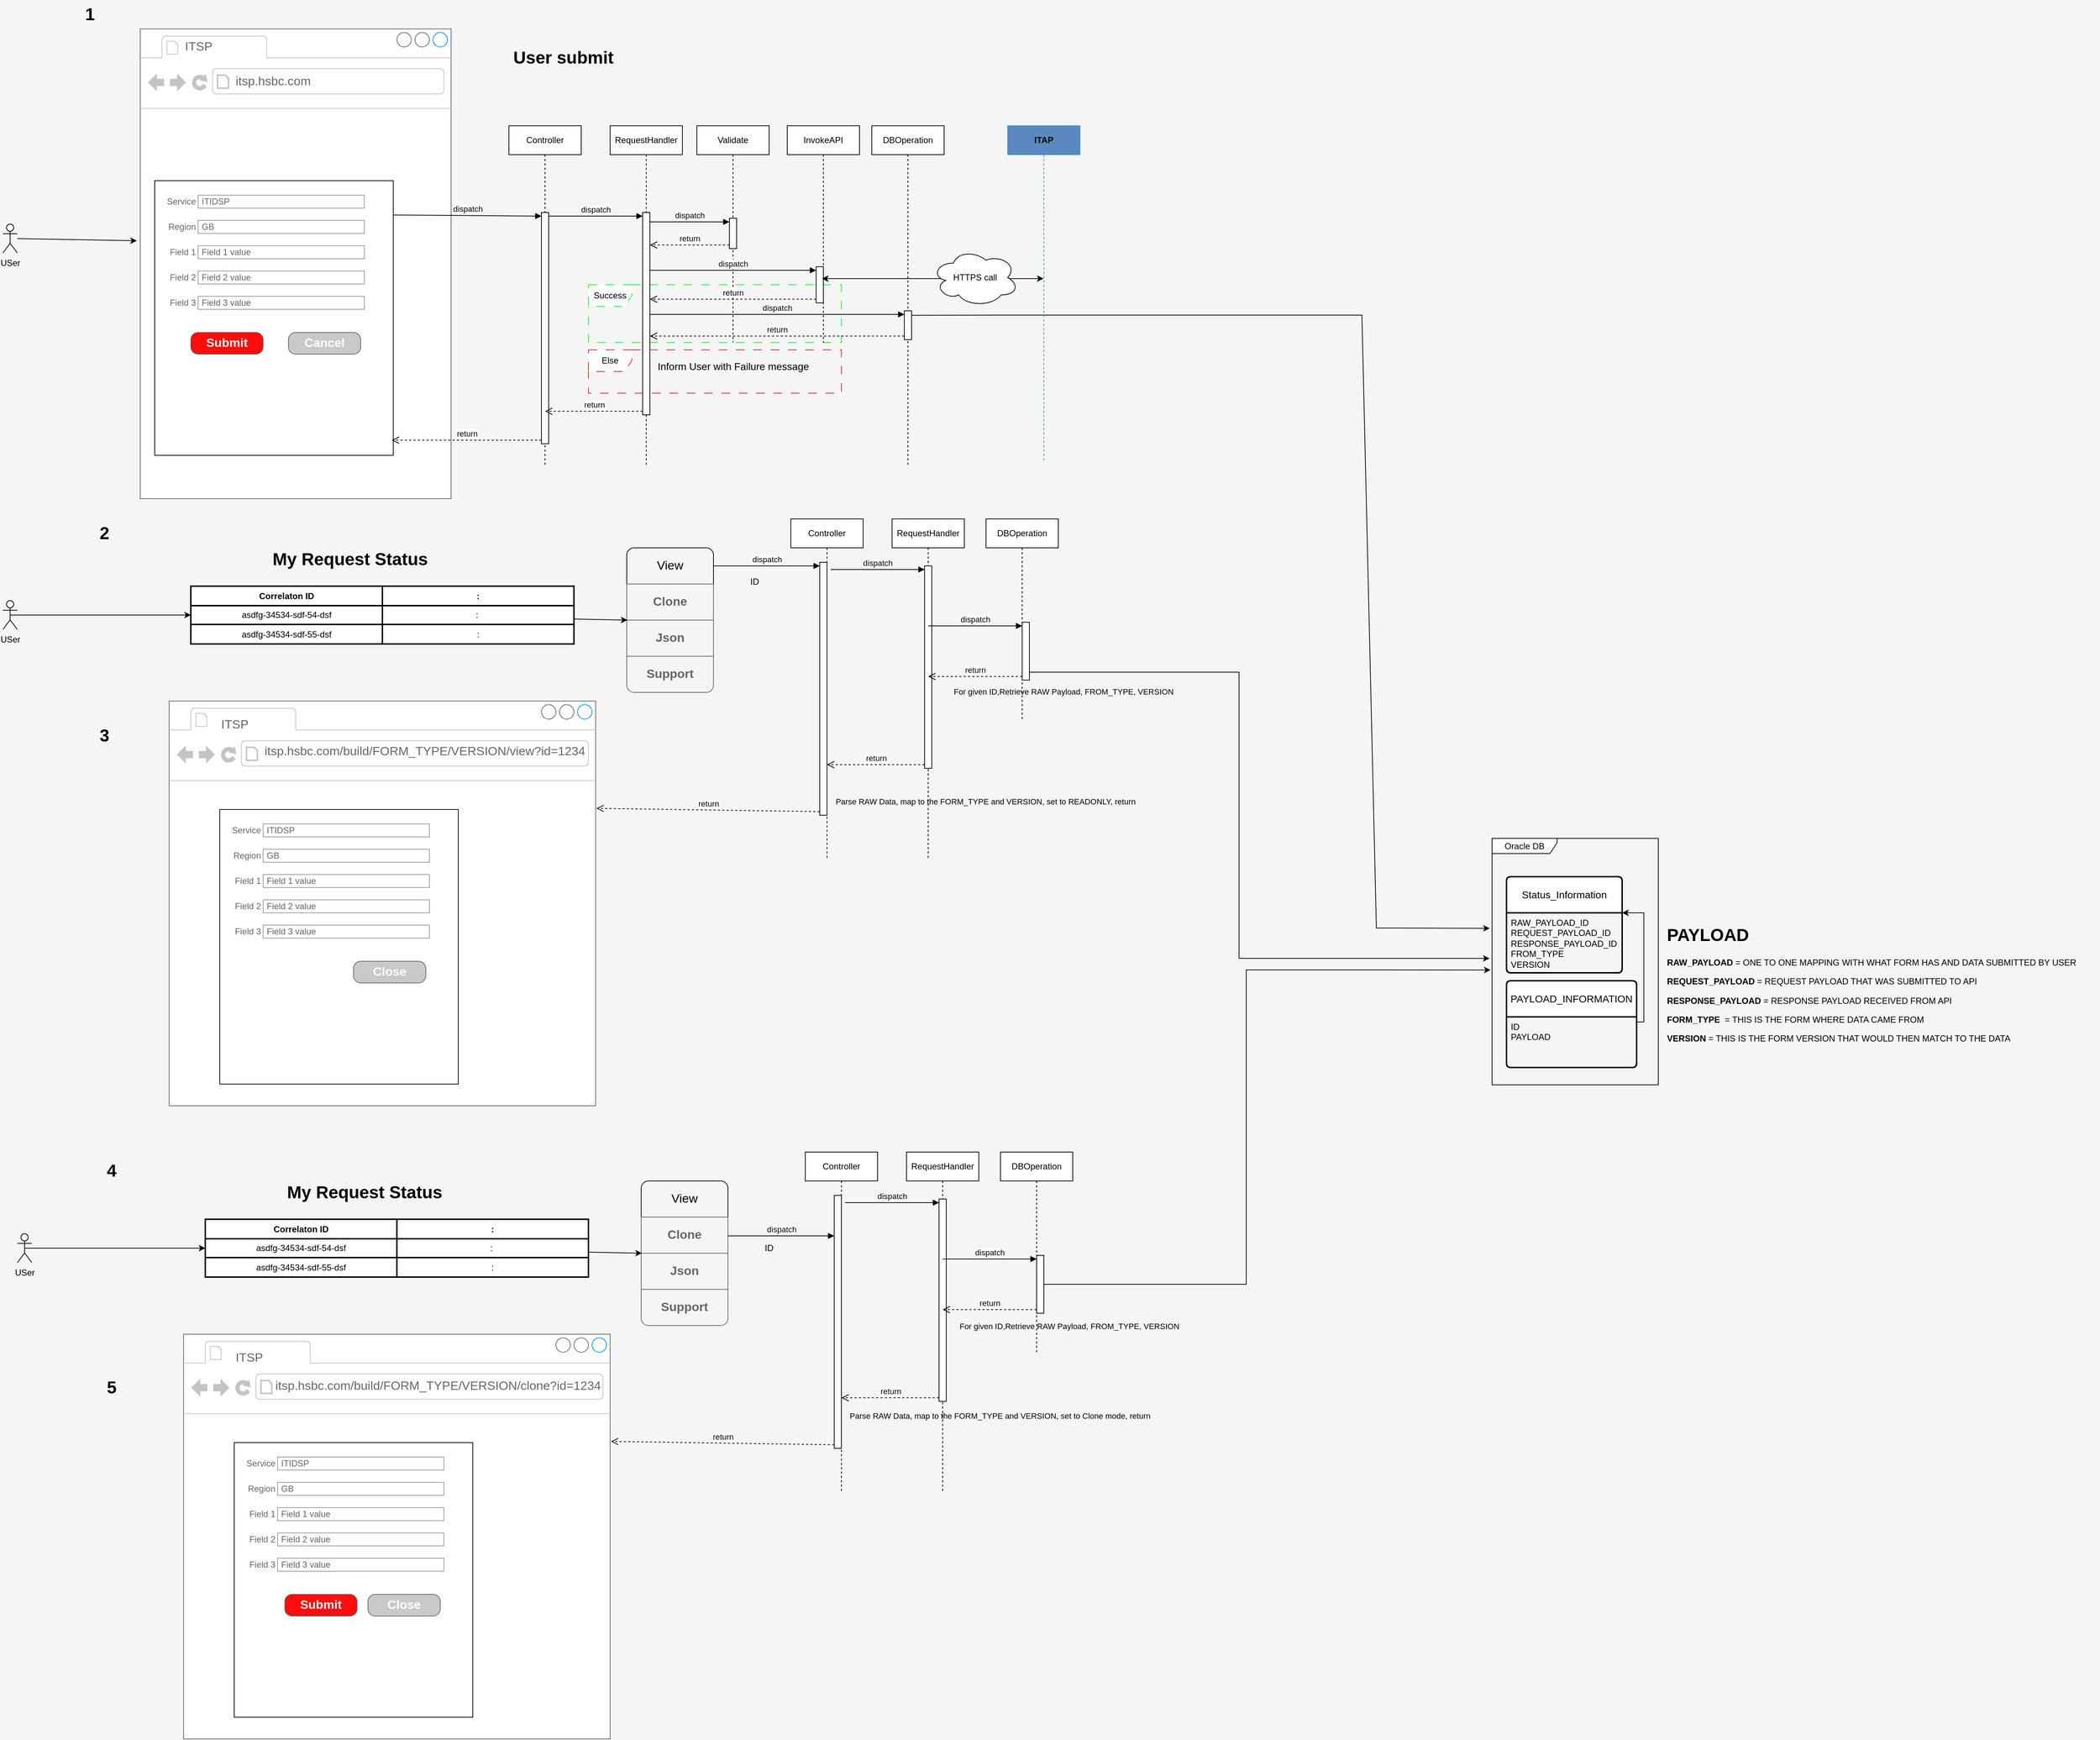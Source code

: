 <mxfile version="26.0.9" pages="2">
  <diagram name="ITSP-Current" id="6dssFPCE116kiCZUG_Ob">
    <mxGraphModel dx="3713" dy="2927" grid="0" gridSize="10" guides="1" tooltips="1" connect="1" arrows="1" fold="1" page="1" pageScale="1" pageWidth="1700" pageHeight="1100" background="light-dark(#F5F5F5,#121212)" math="0" shadow="0">
      <root>
        <mxCell id="0" />
        <object label="ITSP Existing" id="1">
          <mxCell parent="0" />
        </object>
        <mxCell id="ktlhlXtgwJBToJvtH1gm-1" value="Success" style="shape=umlFrame;whiteSpace=wrap;html=1;pointerEvents=0;textShadow=0;dashed=1;dashPattern=12 12;strokeColor=#05FF2E;" vertex="1" parent="1">
          <mxGeometry x="890" y="994" width="350" height="80" as="geometry" />
        </mxCell>
        <mxCell id="ktlhlXtgwJBToJvtH1gm-2" value="" style="strokeWidth=1;shadow=0;dashed=0;align=center;html=1;shape=mxgraph.mockup.containers.browserWindow;rSize=0;strokeColor=#666666;strokeColor2=#008cff;strokeColor3=#c4c4c4;mainText=,;recursiveResize=0;" vertex="1" parent="1">
          <mxGeometry x="270" y="640" width="430" height="650" as="geometry" />
        </mxCell>
        <mxCell id="ktlhlXtgwJBToJvtH1gm-3" value="ITSP" style="strokeWidth=1;shadow=0;dashed=0;align=center;html=1;shape=mxgraph.mockup.containers.anchor;fontSize=17;fontColor=#666666;align=left;whiteSpace=wrap;" vertex="1" parent="ktlhlXtgwJBToJvtH1gm-2">
          <mxGeometry x="60" y="12" width="100" height="26" as="geometry" />
        </mxCell>
        <mxCell id="ktlhlXtgwJBToJvtH1gm-4" value="itsp.hsbc.com" style="strokeWidth=1;shadow=0;dashed=0;align=center;html=1;shape=mxgraph.mockup.containers.anchor;rSize=0;fontSize=17;fontColor=#666666;align=left;" vertex="1" parent="ktlhlXtgwJBToJvtH1gm-2">
          <mxGeometry x="130" y="60" width="250" height="26" as="geometry" />
        </mxCell>
        <mxCell id="ktlhlXtgwJBToJvtH1gm-5" value="" style="rounded=0;whiteSpace=wrap;html=1;" vertex="1" parent="1">
          <mxGeometry x="290" y="850" width="330" height="380" as="geometry" />
        </mxCell>
        <mxCell id="ktlhlXtgwJBToJvtH1gm-6" value="Service" style="strokeWidth=1;shadow=0;dashed=0;align=center;html=1;shape=mxgraph.mockup.forms.anchor;align=right;spacingRight=2;fontColor=#666666;" vertex="1" parent="1">
          <mxGeometry x="300" y="870" width="50" height="18" as="geometry" />
        </mxCell>
        <mxCell id="ktlhlXtgwJBToJvtH1gm-7" value="ITIDSP" style="strokeWidth=1;shadow=0;dashed=0;align=center;html=1;shape=mxgraph.mockup.forms.rrect;fillColor=#ffffff;rSize=0;fontColor=#666666;align=left;spacingLeft=3;strokeColor=#999999;" vertex="1" parent="1">
          <mxGeometry x="350" y="870" width="230" height="18" as="geometry" />
        </mxCell>
        <mxCell id="ktlhlXtgwJBToJvtH1gm-8" value="Region" style="strokeWidth=1;shadow=0;dashed=0;align=center;html=1;shape=mxgraph.mockup.forms.anchor;align=right;spacingRight=2;fontColor=#666666;" vertex="1" parent="1">
          <mxGeometry x="300" y="905" width="50" height="18" as="geometry" />
        </mxCell>
        <mxCell id="ktlhlXtgwJBToJvtH1gm-9" value="GB" style="strokeWidth=1;shadow=0;dashed=0;align=center;html=1;shape=mxgraph.mockup.forms.rrect;fillColor=#ffffff;rSize=0;fontColor=#666666;align=left;spacingLeft=3;strokeColor=#999999;" vertex="1" parent="1">
          <mxGeometry x="350" y="905" width="230" height="18" as="geometry" />
        </mxCell>
        <mxCell id="ktlhlXtgwJBToJvtH1gm-10" value="Field 1" style="strokeWidth=1;shadow=0;dashed=0;align=center;html=1;shape=mxgraph.mockup.forms.anchor;align=right;spacingRight=2;fontColor=#666666;" vertex="1" parent="1">
          <mxGeometry x="300" y="940" width="50" height="18" as="geometry" />
        </mxCell>
        <mxCell id="ktlhlXtgwJBToJvtH1gm-11" value="Field 1 value" style="strokeWidth=1;shadow=0;dashed=0;align=center;html=1;shape=mxgraph.mockup.forms.rrect;fillColor=#ffffff;rSize=0;fontColor=#666666;align=left;spacingLeft=3;strokeColor=#999999;" vertex="1" parent="1">
          <mxGeometry x="350" y="940" width="230" height="18" as="geometry" />
        </mxCell>
        <mxCell id="ktlhlXtgwJBToJvtH1gm-12" value="Field 2" style="strokeWidth=1;shadow=0;dashed=0;align=center;html=1;shape=mxgraph.mockup.forms.anchor;align=right;spacingRight=2;fontColor=#666666;" vertex="1" parent="1">
          <mxGeometry x="300" y="975" width="50" height="18" as="geometry" />
        </mxCell>
        <mxCell id="ktlhlXtgwJBToJvtH1gm-13" value="Field 2 value" style="strokeWidth=1;shadow=0;dashed=0;align=center;html=1;shape=mxgraph.mockup.forms.rrect;fillColor=#ffffff;rSize=0;fontColor=#666666;align=left;spacingLeft=3;strokeColor=#999999;" vertex="1" parent="1">
          <mxGeometry x="350" y="975" width="230" height="18" as="geometry" />
        </mxCell>
        <mxCell id="ktlhlXtgwJBToJvtH1gm-14" value="Field 3" style="strokeWidth=1;shadow=0;dashed=0;align=center;html=1;shape=mxgraph.mockup.forms.anchor;align=right;spacingRight=2;fontColor=#666666;" vertex="1" parent="1">
          <mxGeometry x="300" y="1010" width="50" height="18" as="geometry" />
        </mxCell>
        <mxCell id="ktlhlXtgwJBToJvtH1gm-15" value="&lt;span style=&quot;color: rgb(102, 102, 102); font-family: Helvetica; font-size: 12px; font-style: normal; font-variant-ligatures: normal; font-variant-caps: normal; font-weight: 400; letter-spacing: normal; orphans: 2; text-align: left; text-indent: 0px; text-transform: none; widows: 2; word-spacing: 0px; -webkit-text-stroke-width: 0px; white-space: nowrap; background-color: rgb(251, 251, 251); text-decoration-thickness: initial; text-decoration-style: initial; text-decoration-color: initial; float: none; display: inline !important;&quot;&gt;Field 3 value&lt;/span&gt;" style="strokeWidth=1;shadow=0;dashed=0;align=center;html=1;shape=mxgraph.mockup.forms.rrect;fillColor=#ffffff;rSize=0;fontColor=#666666;align=left;spacingLeft=3;strokeColor=#999999;" vertex="1" parent="1">
          <mxGeometry x="350" y="1010" width="230" height="18" as="geometry" />
        </mxCell>
        <mxCell id="ktlhlXtgwJBToJvtH1gm-16" value="Submit" style="strokeWidth=1;shadow=0;dashed=0;align=center;html=1;shape=mxgraph.mockup.buttons.button;strokeColor=#666666;fontColor=#ffffff;mainText=;buttonStyle=round;fontSize=17;fontStyle=1;fillColor=#FF0C0C;whiteSpace=wrap;" vertex="1" parent="1">
          <mxGeometry x="340" y="1060" width="100" height="30" as="geometry" />
        </mxCell>
        <mxCell id="ktlhlXtgwJBToJvtH1gm-17" value="Cancel" style="strokeWidth=1;shadow=0;dashed=0;align=center;html=1;shape=mxgraph.mockup.buttons.button;strokeColor=#666666;fontColor=#ffffff;mainText=;buttonStyle=round;fontSize=17;fontStyle=1;fillColor=light-dark(#c9c9c9, #ff8a8a);whiteSpace=wrap;" vertex="1" parent="1">
          <mxGeometry x="475" y="1060" width="100" height="30" as="geometry" />
        </mxCell>
        <mxCell id="ktlhlXtgwJBToJvtH1gm-18" value="USer" style="shape=umlActor;verticalLabelPosition=bottom;verticalAlign=top;html=1;outlineConnect=0;" vertex="1" parent="1">
          <mxGeometry x="80" y="910" width="20" height="40" as="geometry" />
        </mxCell>
        <mxCell id="ktlhlXtgwJBToJvtH1gm-19" value="" style="endArrow=classic;html=1;rounded=0;entryX=-0.011;entryY=0.451;entryDx=0;entryDy=0;entryPerimeter=0;" edge="1" parent="1" source="ktlhlXtgwJBToJvtH1gm-18" target="ktlhlXtgwJBToJvtH1gm-2">
          <mxGeometry width="50" height="50" relative="1" as="geometry">
            <mxPoint x="720" y="1050" as="sourcePoint" />
            <mxPoint x="770" y="1000" as="targetPoint" />
            <Array as="points" />
          </mxGeometry>
        </mxCell>
        <mxCell id="ktlhlXtgwJBToJvtH1gm-20" value="Status_Information" style="swimlane;childLayout=stackLayout;horizontal=1;startSize=50;horizontalStack=0;rounded=1;fontSize=14;fontStyle=0;strokeWidth=2;resizeParent=0;resizeLast=1;shadow=0;dashed=0;align=center;arcSize=4;whiteSpace=wrap;html=1;" vertex="1" parent="1">
          <mxGeometry x="2160" y="1813" width="160" height="133" as="geometry" />
        </mxCell>
        <mxCell id="ktlhlXtgwJBToJvtH1gm-21" value="RAW_PAYLOAD_ID&lt;div&gt;REQUEST_PAYLOAD_ID&lt;/div&gt;&lt;div&gt;RESPONSE_PAYLOAD_ID&lt;/div&gt;&lt;div&gt;FROM_TYPE&lt;/div&gt;&lt;div&gt;VERSION&lt;/div&gt;" style="align=left;strokeColor=none;fillColor=none;spacingLeft=4;fontSize=12;verticalAlign=top;resizable=0;rotatable=0;part=1;html=1;" vertex="1" parent="ktlhlXtgwJBToJvtH1gm-20">
          <mxGeometry y="50" width="160" height="83" as="geometry" />
        </mxCell>
        <mxCell id="ktlhlXtgwJBToJvtH1gm-22" value="PAYLOAD_INFORMATION" style="swimlane;childLayout=stackLayout;horizontal=1;startSize=50;horizontalStack=0;rounded=1;fontSize=14;fontStyle=0;strokeWidth=2;resizeParent=0;resizeLast=1;shadow=0;dashed=0;align=center;arcSize=4;whiteSpace=wrap;html=1;" vertex="1" parent="1">
          <mxGeometry x="2160" y="1957" width="180" height="120" as="geometry" />
        </mxCell>
        <mxCell id="ktlhlXtgwJBToJvtH1gm-23" value="ID&lt;div&gt;PAYLOAD&lt;/div&gt;" style="align=left;strokeColor=none;fillColor=none;spacingLeft=4;fontSize=12;verticalAlign=top;resizable=0;rotatable=0;part=1;html=1;" vertex="1" parent="ktlhlXtgwJBToJvtH1gm-22">
          <mxGeometry y="50" width="180" height="70" as="geometry" />
        </mxCell>
        <mxCell id="ktlhlXtgwJBToJvtH1gm-24" value="" style="endArrow=classic;html=1;rounded=0;exitX=0.994;exitY=0.1;exitDx=0;exitDy=0;exitPerimeter=0;flowAnimation=0;entryX=1;entryY=0;entryDx=0;entryDy=0;" edge="1" parent="1" source="ktlhlXtgwJBToJvtH1gm-23" target="ktlhlXtgwJBToJvtH1gm-21">
          <mxGeometry width="50" height="50" relative="1" as="geometry">
            <mxPoint x="2360" y="1973" as="sourcePoint" />
            <mxPoint x="2330" y="1850" as="targetPoint" />
            <Array as="points">
              <mxPoint x="2350" y="2014" />
              <mxPoint x="2350" y="1863" />
            </Array>
          </mxGeometry>
        </mxCell>
        <mxCell id="ktlhlXtgwJBToJvtH1gm-25" value="&lt;h1 style=&quot;margin-top: 0px;&quot;&gt;PAYLOAD&lt;/h1&gt;&lt;p&gt;&lt;b&gt;RAW_PAYLOAD&lt;/b&gt; = ONE TO ONE MAPPING WITH WHAT FORM HAS AND DATA SUBMITTED BY USER&lt;/p&gt;&lt;p&gt;&lt;b&gt;REQUEST_PAYLOAD&lt;/b&gt;&amp;nbsp;= REQUEST PAYLOAD THAT WAS SUBMITTED TO API&lt;/p&gt;&lt;p&gt;&lt;b&gt;RESPONSE_PAYLOAD&lt;/b&gt;&amp;nbsp;= RESPONSE PAYLOAD RECEIVED FROM API&lt;/p&gt;&lt;p&gt;&lt;b&gt;FORM_TYPE&lt;/b&gt;&amp;nbsp; = THIS IS THE FORM WHERE DATA CAME FROM&amp;nbsp;&lt;/p&gt;&lt;p&gt;&lt;b&gt;VERSION&lt;/b&gt; = THIS IS THE FORM VERSION THAT WOULD THEN MATCH TO THE DATA&lt;/p&gt;" style="text;html=1;whiteSpace=wrap;overflow=hidden;rounded=0;" vertex="1" parent="1">
          <mxGeometry x="2380" y="1873" width="600" height="187" as="geometry" />
        </mxCell>
        <mxCell id="ktlhlXtgwJBToJvtH1gm-26" value="User submit" style="text;strokeColor=none;fillColor=none;html=1;fontSize=24;fontStyle=1;verticalAlign=middle;align=center;" vertex="1" parent="1">
          <mxGeometry x="770" y="660" width="170" height="40" as="geometry" />
        </mxCell>
        <mxCell id="ktlhlXtgwJBToJvtH1gm-27" value="Controller" style="shape=umlLifeline;perimeter=lifelinePerimeter;whiteSpace=wrap;html=1;container=1;dropTarget=0;collapsible=0;recursiveResize=0;outlineConnect=0;portConstraint=eastwest;newEdgeStyle={&quot;curved&quot;:0,&quot;rounded&quot;:0};" vertex="1" parent="1">
          <mxGeometry x="780" y="774" width="100" height="470" as="geometry" />
        </mxCell>
        <mxCell id="ktlhlXtgwJBToJvtH1gm-28" value="" style="html=1;points=[[0,0,0,0,5],[0,1,0,0,-5],[1,0,0,0,5],[1,1,0,0,-5]];perimeter=orthogonalPerimeter;outlineConnect=0;targetShapes=umlLifeline;portConstraint=eastwest;newEdgeStyle={&quot;curved&quot;:0,&quot;rounded&quot;:0};" vertex="1" parent="ktlhlXtgwJBToJvtH1gm-27">
          <mxGeometry x="45" y="120" width="10" height="320" as="geometry" />
        </mxCell>
        <mxCell id="ktlhlXtgwJBToJvtH1gm-29" value="dispatch" style="html=1;verticalAlign=bottom;endArrow=block;curved=0;rounded=0;entryX=0;entryY=0;entryDx=0;entryDy=5;exitX=1.002;exitY=0.125;exitDx=0;exitDy=0;exitPerimeter=0;" edge="1" parent="1" source="ktlhlXtgwJBToJvtH1gm-5" target="ktlhlXtgwJBToJvtH1gm-28">
          <mxGeometry relative="1" as="geometry">
            <mxPoint x="720" y="1050" as="sourcePoint" />
          </mxGeometry>
        </mxCell>
        <mxCell id="ktlhlXtgwJBToJvtH1gm-30" value="return" style="html=1;verticalAlign=bottom;endArrow=open;dashed=1;endSize=8;curved=0;rounded=0;exitX=0;exitY=1;exitDx=0;exitDy=-5;" edge="1" parent="1" source="ktlhlXtgwJBToJvtH1gm-28">
          <mxGeometry relative="1" as="geometry">
            <mxPoint x="618" y="1209" as="targetPoint" />
          </mxGeometry>
        </mxCell>
        <mxCell id="ktlhlXtgwJBToJvtH1gm-31" value="Validate" style="shape=umlLifeline;perimeter=lifelinePerimeter;whiteSpace=wrap;html=1;container=1;dropTarget=0;collapsible=0;recursiveResize=0;outlineConnect=0;portConstraint=eastwest;newEdgeStyle={&quot;curved&quot;:0,&quot;rounded&quot;:0};" vertex="1" parent="1">
          <mxGeometry x="1040" y="774" width="100" height="300" as="geometry" />
        </mxCell>
        <mxCell id="ktlhlXtgwJBToJvtH1gm-32" value="" style="html=1;points=[[0,0,0,0,5],[0,1,0,0,-5],[1,0,0,0,5],[1,1,0,0,-5]];perimeter=orthogonalPerimeter;outlineConnect=0;targetShapes=umlLifeline;portConstraint=eastwest;newEdgeStyle={&quot;curved&quot;:0,&quot;rounded&quot;:0};" vertex="1" parent="ktlhlXtgwJBToJvtH1gm-31">
          <mxGeometry x="45" y="128" width="10" height="42" as="geometry" />
        </mxCell>
        <mxCell id="ktlhlXtgwJBToJvtH1gm-33" value="InvokeAPI" style="shape=umlLifeline;whiteSpace=wrap;html=1;container=1;dropTarget=0;collapsible=0;recursiveResize=0;outlineConnect=0;portConstraint=eastwest;newEdgeStyle={&quot;curved&quot;:0,&quot;rounded&quot;:0};points=[[0,0,0,0,5],[0,1,0,0,-5],[1,0,0,0,5],[1,1,0,0,-5]];perimeter=rectanglePerimeter;targetShapes=umlLifeline;participant=label;" vertex="1" parent="1">
          <mxGeometry x="1165" y="774" width="100" height="300" as="geometry" />
        </mxCell>
        <mxCell id="ktlhlXtgwJBToJvtH1gm-34" value="" style="html=1;points=[[0,0,0,0,5],[0,1,0,0,-5],[1,0,0,0,5],[1,1,0,0,-5]];perimeter=orthogonalPerimeter;outlineConnect=0;targetShapes=umlLifeline;portConstraint=eastwest;newEdgeStyle={&quot;curved&quot;:0,&quot;rounded&quot;:0};" vertex="1" parent="ktlhlXtgwJBToJvtH1gm-33">
          <mxGeometry x="40" y="195" width="10" height="50" as="geometry" />
        </mxCell>
        <mxCell id="ktlhlXtgwJBToJvtH1gm-35" value="DBOperation" style="shape=umlLifeline;perimeter=lifelinePerimeter;whiteSpace=wrap;html=1;container=1;dropTarget=0;collapsible=0;recursiveResize=0;outlineConnect=0;portConstraint=eastwest;newEdgeStyle={&quot;curved&quot;:0,&quot;rounded&quot;:0};" vertex="1" parent="1">
          <mxGeometry x="1282" y="774" width="100" height="470" as="geometry" />
        </mxCell>
        <mxCell id="ktlhlXtgwJBToJvtH1gm-36" value="" style="html=1;points=[[0,0,0,0,5],[0,1,0,0,-5],[1,0,0,0,5],[1,1,0,0,-5]];perimeter=orthogonalPerimeter;outlineConnect=0;targetShapes=umlLifeline;portConstraint=eastwest;newEdgeStyle={&quot;curved&quot;:0,&quot;rounded&quot;:0};" vertex="1" parent="ktlhlXtgwJBToJvtH1gm-35">
          <mxGeometry x="45" y="256" width="10" height="40" as="geometry" />
        </mxCell>
        <mxCell id="ktlhlXtgwJBToJvtH1gm-37" value="dispatch" style="html=1;verticalAlign=bottom;endArrow=block;curved=0;rounded=0;entryX=0;entryY=0;entryDx=0;entryDy=5;" edge="1" parent="1" source="ktlhlXtgwJBToJvtH1gm-42" target="ktlhlXtgwJBToJvtH1gm-32">
          <mxGeometry relative="1" as="geometry">
            <mxPoint x="970" y="934" as="sourcePoint" />
          </mxGeometry>
        </mxCell>
        <mxCell id="ktlhlXtgwJBToJvtH1gm-38" value="return" style="html=1;verticalAlign=bottom;endArrow=open;dashed=1;endSize=8;curved=0;rounded=0;exitX=0;exitY=1;exitDx=0;exitDy=-5;" edge="1" parent="1" source="ktlhlXtgwJBToJvtH1gm-32" target="ktlhlXtgwJBToJvtH1gm-42">
          <mxGeometry relative="1" as="geometry">
            <mxPoint x="915" y="977" as="targetPoint" />
          </mxGeometry>
        </mxCell>
        <mxCell id="ktlhlXtgwJBToJvtH1gm-39" value="dispatch" style="html=1;verticalAlign=bottom;endArrow=block;curved=0;rounded=0;entryX=0;entryY=0;entryDx=0;entryDy=5;" edge="1" parent="1" source="ktlhlXtgwJBToJvtH1gm-42" target="ktlhlXtgwJBToJvtH1gm-34">
          <mxGeometry relative="1" as="geometry">
            <mxPoint x="1050" y="1019" as="sourcePoint" />
          </mxGeometry>
        </mxCell>
        <mxCell id="ktlhlXtgwJBToJvtH1gm-40" value="return" style="html=1;verticalAlign=bottom;endArrow=open;dashed=1;endSize=8;curved=0;rounded=0;exitX=0;exitY=1;exitDx=0;exitDy=-5;" edge="1" parent="1" source="ktlhlXtgwJBToJvtH1gm-34" target="ktlhlXtgwJBToJvtH1gm-42">
          <mxGeometry relative="1" as="geometry">
            <mxPoint x="1050" y="1089" as="targetPoint" />
          </mxGeometry>
        </mxCell>
        <mxCell id="ktlhlXtgwJBToJvtH1gm-41" value="RequestHandler" style="shape=umlLifeline;perimeter=lifelinePerimeter;whiteSpace=wrap;html=1;container=1;dropTarget=0;collapsible=0;recursiveResize=0;outlineConnect=0;portConstraint=eastwest;newEdgeStyle={&quot;curved&quot;:0,&quot;rounded&quot;:0};" vertex="1" parent="1">
          <mxGeometry x="920" y="774" width="100" height="470" as="geometry" />
        </mxCell>
        <mxCell id="ktlhlXtgwJBToJvtH1gm-42" value="" style="html=1;points=[[0,0,0,0,5],[0,1,0,0,-5],[1,0,0,0,5],[1,1,0,0,-5]];perimeter=orthogonalPerimeter;outlineConnect=0;targetShapes=umlLifeline;portConstraint=eastwest;newEdgeStyle={&quot;curved&quot;:0,&quot;rounded&quot;:0};" vertex="1" parent="ktlhlXtgwJBToJvtH1gm-41">
          <mxGeometry x="45" y="120" width="10" height="280" as="geometry" />
        </mxCell>
        <mxCell id="ktlhlXtgwJBToJvtH1gm-43" value="return" style="html=1;verticalAlign=bottom;endArrow=open;dashed=1;endSize=8;curved=0;rounded=0;exitX=0;exitY=1;exitDx=0;exitDy=-5;" edge="1" parent="1" source="ktlhlXtgwJBToJvtH1gm-42" target="ktlhlXtgwJBToJvtH1gm-27">
          <mxGeometry relative="1" as="geometry">
            <mxPoint x="895" y="998" as="targetPoint" />
          </mxGeometry>
        </mxCell>
        <mxCell id="ktlhlXtgwJBToJvtH1gm-44" value="dispatch" style="html=1;verticalAlign=bottom;endArrow=block;curved=0;rounded=0;entryX=0;entryY=0;entryDx=0;entryDy=5;entryPerimeter=0;" edge="1" parent="1" source="ktlhlXtgwJBToJvtH1gm-28" target="ktlhlXtgwJBToJvtH1gm-42">
          <mxGeometry relative="1" as="geometry">
            <mxPoint x="895" y="928" as="sourcePoint" />
          </mxGeometry>
        </mxCell>
        <mxCell id="ktlhlXtgwJBToJvtH1gm-45" value="dispatch" style="html=1;verticalAlign=bottom;endArrow=block;curved=0;rounded=0;entryX=0;entryY=0;entryDx=0;entryDy=5;" edge="1" parent="1" target="ktlhlXtgwJBToJvtH1gm-36">
          <mxGeometry relative="1" as="geometry">
            <mxPoint x="975" y="1035.0" as="sourcePoint" />
          </mxGeometry>
        </mxCell>
        <mxCell id="ktlhlXtgwJBToJvtH1gm-46" value="return" style="html=1;verticalAlign=bottom;endArrow=open;dashed=1;endSize=8;curved=0;rounded=0;exitX=0;exitY=1;exitDx=0;exitDy=-5;exitPerimeter=0;" edge="1" parent="1" source="ktlhlXtgwJBToJvtH1gm-36">
          <mxGeometry relative="1" as="geometry">
            <mxPoint x="975" y="1065.0" as="targetPoint" />
            <mxPoint x="1331.5" y="1105" as="sourcePoint" />
          </mxGeometry>
        </mxCell>
        <mxCell id="ktlhlXtgwJBToJvtH1gm-47" value="Else" style="shape=umlFrame;whiteSpace=wrap;html=1;pointerEvents=0;dashed=1;dashPattern=12 12;strokeColor=light-dark(#d72828, #ededed);" vertex="1" parent="1">
          <mxGeometry x="890" y="1084" width="350" height="60" as="geometry" />
        </mxCell>
        <mxCell id="ktlhlXtgwJBToJvtH1gm-48" value="&lt;font style=&quot;font-size: 14px; font-weight: normal;&quot;&gt;Inform User with Failure message&lt;/font&gt;" style="text;strokeColor=none;fillColor=none;html=1;fontSize=24;fontStyle=1;verticalAlign=middle;align=center;" vertex="1" parent="1">
          <mxGeometry x="1040" y="1084" width="100" height="40" as="geometry" />
        </mxCell>
        <mxCell id="ktlhlXtgwJBToJvtH1gm-49" value="" style="endArrow=classic;html=1;rounded=0;entryX=-0.014;entryY=0.365;entryDx=0;entryDy=0;entryPerimeter=0;exitX=0.547;exitY=0.558;exitDx=0;exitDy=0;exitPerimeter=0;" edge="1" parent="1" source="ktlhlXtgwJBToJvtH1gm-35" target="ktlhlXtgwJBToJvtH1gm-50">
          <mxGeometry width="50" height="50" relative="1" as="geometry">
            <mxPoint x="1350" y="1033" as="sourcePoint" />
            <mxPoint x="1450" y="1024.5" as="targetPoint" />
            <Array as="points">
              <mxPoint x="1450" y="1036" />
              <mxPoint x="1960" y="1036" />
              <mxPoint x="1980" y="1884" />
            </Array>
          </mxGeometry>
        </mxCell>
        <mxCell id="ktlhlXtgwJBToJvtH1gm-50" value="Oracle DB" style="shape=umlFrame;whiteSpace=wrap;html=1;pointerEvents=0;width=90;height=21;" vertex="1" parent="1">
          <mxGeometry x="2140" y="1760" width="230" height="341" as="geometry" />
        </mxCell>
        <mxCell id="ktlhlXtgwJBToJvtH1gm-51" value="" style="shape=table;html=1;whiteSpace=wrap;startSize=0;container=1;collapsible=0;childLayout=tableLayout;strokeWidth=2;" vertex="1" parent="1">
          <mxGeometry x="340" y="1411" width="530" height="80" as="geometry" />
        </mxCell>
        <mxCell id="ktlhlXtgwJBToJvtH1gm-52" value="" style="shape=tableRow;horizontal=0;startSize=0;swimlaneHead=0;swimlaneBody=0;top=0;left=0;bottom=0;right=0;collapsible=0;dropTarget=0;fillColor=none;points=[[0,0.5],[1,0.5]];portConstraint=eastwest;" vertex="1" parent="ktlhlXtgwJBToJvtH1gm-51">
          <mxGeometry width="530" height="27" as="geometry" />
        </mxCell>
        <mxCell id="ktlhlXtgwJBToJvtH1gm-53" value="Correlaton ID" style="shape=partialRectangle;html=1;whiteSpace=wrap;connectable=0;fillColor=none;top=0;left=0;bottom=0;right=0;overflow=hidden;fontStyle=1" vertex="1" parent="ktlhlXtgwJBToJvtH1gm-52">
          <mxGeometry width="265" height="27" as="geometry">
            <mxRectangle width="265" height="27" as="alternateBounds" />
          </mxGeometry>
        </mxCell>
        <mxCell id="ktlhlXtgwJBToJvtH1gm-54" value=":" style="shape=partialRectangle;html=1;whiteSpace=wrap;connectable=0;fillColor=none;top=0;left=0;bottom=0;right=0;overflow=hidden;fontStyle=1" vertex="1" parent="ktlhlXtgwJBToJvtH1gm-52">
          <mxGeometry x="265" width="265" height="27" as="geometry">
            <mxRectangle width="265" height="27" as="alternateBounds" />
          </mxGeometry>
        </mxCell>
        <mxCell id="ktlhlXtgwJBToJvtH1gm-55" value="" style="shape=tableRow;horizontal=0;startSize=0;swimlaneHead=0;swimlaneBody=0;top=0;left=0;bottom=0;right=0;collapsible=0;dropTarget=0;fillColor=none;points=[[0,0.5],[1,0.5]];portConstraint=eastwest;" vertex="1" parent="ktlhlXtgwJBToJvtH1gm-51">
          <mxGeometry y="27" width="530" height="26" as="geometry" />
        </mxCell>
        <mxCell id="ktlhlXtgwJBToJvtH1gm-56" value="asdfg-34534-sdf-54-dsf" style="shape=partialRectangle;html=1;whiteSpace=wrap;connectable=0;fillColor=none;top=0;left=0;bottom=0;right=0;overflow=hidden;" vertex="1" parent="ktlhlXtgwJBToJvtH1gm-55">
          <mxGeometry width="265" height="26" as="geometry">
            <mxRectangle width="265" height="26" as="alternateBounds" />
          </mxGeometry>
        </mxCell>
        <mxCell id="ktlhlXtgwJBToJvtH1gm-57" value=":&amp;nbsp;" style="shape=partialRectangle;html=1;whiteSpace=wrap;connectable=0;fillColor=none;top=0;left=0;bottom=0;right=0;overflow=hidden;" vertex="1" parent="ktlhlXtgwJBToJvtH1gm-55">
          <mxGeometry x="265" width="265" height="26" as="geometry">
            <mxRectangle width="265" height="26" as="alternateBounds" />
          </mxGeometry>
        </mxCell>
        <mxCell id="ktlhlXtgwJBToJvtH1gm-58" value="" style="shape=tableRow;horizontal=0;startSize=0;swimlaneHead=0;swimlaneBody=0;top=0;left=0;bottom=0;right=0;collapsible=0;dropTarget=0;fillColor=none;points=[[0,0.5],[1,0.5]];portConstraint=eastwest;" vertex="1" parent="ktlhlXtgwJBToJvtH1gm-51">
          <mxGeometry y="53" width="530" height="27" as="geometry" />
        </mxCell>
        <mxCell id="ktlhlXtgwJBToJvtH1gm-59" value="asdfg-34534-sdf-55-dsf" style="shape=partialRectangle;html=1;whiteSpace=wrap;connectable=0;fillColor=none;top=0;left=0;bottom=0;right=0;overflow=hidden;" vertex="1" parent="ktlhlXtgwJBToJvtH1gm-58">
          <mxGeometry width="265" height="27" as="geometry">
            <mxRectangle width="265" height="27" as="alternateBounds" />
          </mxGeometry>
        </mxCell>
        <mxCell id="ktlhlXtgwJBToJvtH1gm-60" value=":" style="shape=partialRectangle;html=1;whiteSpace=wrap;connectable=0;fillColor=none;top=0;left=0;bottom=0;right=0;overflow=hidden;" vertex="1" parent="ktlhlXtgwJBToJvtH1gm-58">
          <mxGeometry x="265" width="265" height="27" as="geometry">
            <mxRectangle width="265" height="27" as="alternateBounds" />
          </mxGeometry>
        </mxCell>
        <mxCell id="ktlhlXtgwJBToJvtH1gm-61" value="My Request Status" style="text;strokeColor=none;fillColor=none;html=1;fontSize=24;fontStyle=1;verticalAlign=middle;align=center;" vertex="1" parent="1">
          <mxGeometry x="475" y="1354" width="170" height="40" as="geometry" />
        </mxCell>
        <mxCell id="ktlhlXtgwJBToJvtH1gm-62" value="USer" style="shape=umlActor;verticalLabelPosition=bottom;verticalAlign=top;html=1;outlineConnect=0;" vertex="1" parent="1">
          <mxGeometry x="80" y="1431" width="20" height="40" as="geometry" />
        </mxCell>
        <mxCell id="ktlhlXtgwJBToJvtH1gm-63" value="" style="endArrow=classic;html=1;rounded=0;exitX=0.5;exitY=0.5;exitDx=0;exitDy=0;exitPerimeter=0;entryX=0;entryY=0.5;entryDx=0;entryDy=0;" edge="1" parent="1" source="ktlhlXtgwJBToJvtH1gm-62" target="ktlhlXtgwJBToJvtH1gm-55">
          <mxGeometry width="50" height="50" relative="1" as="geometry">
            <mxPoint x="-160" y="774" as="sourcePoint" />
            <mxPoint x="-22" y="834" as="targetPoint" />
            <Array as="points" />
          </mxGeometry>
        </mxCell>
        <mxCell id="ktlhlXtgwJBToJvtH1gm-64" value="" style="swimlane;shape=mxgraph.bootstrap.anchor;strokeColor=#666666;fillColor=none;fontColor=#666666;fontStyle=0;childLayout=stackLayout;horizontal=1;startSize=0;horizontalStack=0;resizeParent=1;resizeParentMax=0;resizeLast=0;collapsible=0;marginBottom=0;whiteSpace=wrap;html=1;" vertex="1" parent="1">
          <mxGeometry x="943" y="1358" width="120" height="200" as="geometry" />
        </mxCell>
        <mxCell id="ktlhlXtgwJBToJvtH1gm-65" value="View" style="text;strokeColor=default;align=center;verticalAlign=middle;spacingLeft=10;spacingRight=10;overflow=hidden;points=[[0,0.5],[1,0.5]];portConstraint=eastwest;rotatable=0;whiteSpace=wrap;html=1;shape=mxgraph.mockup.topButton;rSize=10;fillColor=none;fontColor=light-dark(#000000, #121212);fontSize=17;fontStyle=0;" vertex="1" parent="ktlhlXtgwJBToJvtH1gm-64">
          <mxGeometry width="120" height="50" as="geometry" />
        </mxCell>
        <mxCell id="ktlhlXtgwJBToJvtH1gm-66" value="Clone" style="text;strokeColor=inherit;align=center;verticalAlign=middle;spacingLeft=10;spacingRight=10;overflow=hidden;points=[[0,0.5],[1,0.5]];portConstraint=eastwest;rotatable=0;whiteSpace=wrap;html=1;rSize=5;fillColor=inherit;fontColor=inherit;fontSize=17;fontStyle=1;" vertex="1" parent="ktlhlXtgwJBToJvtH1gm-64">
          <mxGeometry y="50" width="120" height="50" as="geometry" />
        </mxCell>
        <mxCell id="ktlhlXtgwJBToJvtH1gm-67" value="Json" style="text;strokeColor=inherit;align=center;verticalAlign=middle;spacingLeft=10;spacingRight=10;overflow=hidden;points=[[0,0.5],[1,0.5]];portConstraint=eastwest;rotatable=0;whiteSpace=wrap;html=1;rSize=5;fillColor=inherit;fontColor=inherit;fontSize=17;fontStyle=1;" vertex="1" parent="ktlhlXtgwJBToJvtH1gm-64">
          <mxGeometry y="100" width="120" height="50" as="geometry" />
        </mxCell>
        <mxCell id="ktlhlXtgwJBToJvtH1gm-68" value="Support" style="text;strokeColor=inherit;align=center;verticalAlign=middle;spacingLeft=10;spacingRight=10;overflow=hidden;points=[[0,0.5],[1,0.5]];portConstraint=eastwest;rotatable=0;whiteSpace=wrap;html=1;shape=mxgraph.mockup.bottomButton;rSize=10;fillColor=inherit;fontColor=inherit;fontSize=17;fontStyle=1;" vertex="1" parent="ktlhlXtgwJBToJvtH1gm-64">
          <mxGeometry y="150" width="120" height="50" as="geometry" />
        </mxCell>
        <mxCell id="ktlhlXtgwJBToJvtH1gm-69" value="" style="endArrow=classic;html=1;rounded=0;entryX=0.008;entryY=1;entryDx=0;entryDy=0;entryPerimeter=0;" edge="1" parent="1" source="ktlhlXtgwJBToJvtH1gm-55" target="ktlhlXtgwJBToJvtH1gm-66">
          <mxGeometry width="50" height="50" relative="1" as="geometry">
            <mxPoint x="900" y="1452.954" as="sourcePoint" />
            <mxPoint x="400" y="1194" as="targetPoint" />
          </mxGeometry>
        </mxCell>
        <mxCell id="ktlhlXtgwJBToJvtH1gm-70" value="Controller" style="shape=umlLifeline;perimeter=lifelinePerimeter;whiteSpace=wrap;html=1;container=1;dropTarget=0;collapsible=0;recursiveResize=0;outlineConnect=0;portConstraint=eastwest;newEdgeStyle={&quot;curved&quot;:0,&quot;rounded&quot;:0};" vertex="1" parent="1">
          <mxGeometry x="1170" y="1318" width="100" height="470" as="geometry" />
        </mxCell>
        <mxCell id="ktlhlXtgwJBToJvtH1gm-71" value="" style="html=1;points=[[0,0,0,0,5],[0,1,0,0,-5],[1,0,0,0,5],[1,1,0,0,-5]];perimeter=orthogonalPerimeter;outlineConnect=0;targetShapes=umlLifeline;portConstraint=eastwest;newEdgeStyle={&quot;curved&quot;:0,&quot;rounded&quot;:0};" vertex="1" parent="ktlhlXtgwJBToJvtH1gm-70">
          <mxGeometry x="40" y="60" width="10" height="350" as="geometry" />
        </mxCell>
        <mxCell id="ktlhlXtgwJBToJvtH1gm-72" value="RequestHandler" style="shape=umlLifeline;perimeter=lifelinePerimeter;whiteSpace=wrap;html=1;container=1;dropTarget=0;collapsible=0;recursiveResize=0;outlineConnect=0;portConstraint=eastwest;newEdgeStyle={&quot;curved&quot;:0,&quot;rounded&quot;:0};" vertex="1" parent="1">
          <mxGeometry x="1310" y="1318" width="100" height="470" as="geometry" />
        </mxCell>
        <mxCell id="ktlhlXtgwJBToJvtH1gm-73" value="" style="html=1;points=[[0,0,0,0,5],[0,1,0,0,-5],[1,0,0,0,5],[1,1,0,0,-5]];perimeter=orthogonalPerimeter;outlineConnect=0;targetShapes=umlLifeline;portConstraint=eastwest;newEdgeStyle={&quot;curved&quot;:0,&quot;rounded&quot;:0};" vertex="1" parent="ktlhlXtgwJBToJvtH1gm-72">
          <mxGeometry x="45" y="65" width="10" height="280" as="geometry" />
        </mxCell>
        <mxCell id="ktlhlXtgwJBToJvtH1gm-74" value="return" style="html=1;verticalAlign=bottom;endArrow=open;dashed=1;endSize=8;curved=0;rounded=0;exitX=0;exitY=1;exitDx=0;exitDy=-5;" edge="1" parent="1" source="ktlhlXtgwJBToJvtH1gm-73" target="ktlhlXtgwJBToJvtH1gm-70">
          <mxGeometry relative="1" as="geometry">
            <mxPoint x="1285" y="1542" as="targetPoint" />
          </mxGeometry>
        </mxCell>
        <mxCell id="ktlhlXtgwJBToJvtH1gm-75" value="dispatch" style="html=1;verticalAlign=bottom;endArrow=block;curved=0;rounded=0;entryX=0;entryY=0;entryDx=0;entryDy=5;entryPerimeter=0;" edge="1" parent="1" target="ktlhlXtgwJBToJvtH1gm-73">
          <mxGeometry relative="1" as="geometry">
            <mxPoint x="1225" y="1388" as="sourcePoint" />
          </mxGeometry>
        </mxCell>
        <mxCell id="ktlhlXtgwJBToJvtH1gm-76" value="DBOperation" style="shape=umlLifeline;perimeter=lifelinePerimeter;whiteSpace=wrap;html=1;container=1;dropTarget=0;collapsible=0;recursiveResize=0;outlineConnect=0;portConstraint=eastwest;newEdgeStyle={&quot;curved&quot;:0,&quot;rounded&quot;:0};" vertex="1" parent="1">
          <mxGeometry x="1440" y="1318" width="100" height="280" as="geometry" />
        </mxCell>
        <mxCell id="ktlhlXtgwJBToJvtH1gm-77" value="" style="html=1;points=[[0,0,0,0,5],[0,1,0,0,-5],[1,0,0,0,5],[1,1,0,0,-5]];perimeter=orthogonalPerimeter;outlineConnect=0;targetShapes=umlLifeline;portConstraint=eastwest;newEdgeStyle={&quot;curved&quot;:0,&quot;rounded&quot;:0};" vertex="1" parent="ktlhlXtgwJBToJvtH1gm-76">
          <mxGeometry x="50" y="143" width="10" height="80" as="geometry" />
        </mxCell>
        <mxCell id="ktlhlXtgwJBToJvtH1gm-78" value="ID" style="text;html=1;align=center;verticalAlign=middle;whiteSpace=wrap;rounded=0;" vertex="1" parent="1">
          <mxGeometry x="1090" y="1390" width="60" height="30" as="geometry" />
        </mxCell>
        <mxCell id="ktlhlXtgwJBToJvtH1gm-79" value="dispatch" style="html=1;verticalAlign=bottom;endArrow=block;curved=0;rounded=0;entryX=0;entryY=0;entryDx=0;entryDy=5;" edge="1" parent="1" source="ktlhlXtgwJBToJvtH1gm-72" target="ktlhlXtgwJBToJvtH1gm-77">
          <mxGeometry relative="1" as="geometry">
            <mxPoint x="1420" y="1466" as="sourcePoint" />
          </mxGeometry>
        </mxCell>
        <mxCell id="ktlhlXtgwJBToJvtH1gm-80" value="return" style="html=1;verticalAlign=bottom;endArrow=open;dashed=1;endSize=8;curved=0;rounded=0;exitX=0;exitY=1;exitDx=0;exitDy=-5;" edge="1" parent="1" source="ktlhlXtgwJBToJvtH1gm-77" target="ktlhlXtgwJBToJvtH1gm-72">
          <mxGeometry relative="1" as="geometry">
            <mxPoint x="1420" y="1536" as="targetPoint" />
          </mxGeometry>
        </mxCell>
        <mxCell id="ktlhlXtgwJBToJvtH1gm-81" value="" style="endArrow=classic;html=1;rounded=0;entryX=-0.015;entryY=0.487;entryDx=0;entryDy=0;entryPerimeter=0;" edge="1" parent="1" source="ktlhlXtgwJBToJvtH1gm-77" target="ktlhlXtgwJBToJvtH1gm-50">
          <mxGeometry width="50" height="50" relative="1" as="geometry">
            <mxPoint x="1360" y="1520" as="sourcePoint" />
            <mxPoint x="1410" y="1470" as="targetPoint" />
            <Array as="points">
              <mxPoint x="1790" y="1530" />
              <mxPoint x="1790" y="1926" />
            </Array>
          </mxGeometry>
        </mxCell>
        <mxCell id="ktlhlXtgwJBToJvtH1gm-82" value="&lt;font style=&quot;font-size: 11px; font-weight: normal;&quot;&gt;For given ID,Retrieve RAW Payload, FROM_TYPE, VERSION&lt;/font&gt;" style="text;strokeColor=none;fillColor=none;html=1;fontSize=24;fontStyle=1;verticalAlign=middle;align=center;" vertex="1" parent="1">
          <mxGeometry x="1382" y="1538" width="330" height="30" as="geometry" />
        </mxCell>
        <mxCell id="ktlhlXtgwJBToJvtH1gm-83" value="&lt;font style=&quot;font-size: 11px; font-weight: normal;&quot;&gt;Parse RAW Data, map to the FORM_TYPE and VERSION, set to READONLY, return&lt;/font&gt;" style="text;strokeColor=none;fillColor=none;html=1;fontSize=24;fontStyle=1;verticalAlign=middle;align=center;" vertex="1" parent="1">
          <mxGeometry x="1194" y="1690" width="489" height="30" as="geometry" />
        </mxCell>
        <mxCell id="ktlhlXtgwJBToJvtH1gm-84" value="" style="strokeWidth=1;shadow=0;dashed=0;align=center;html=1;shape=mxgraph.mockup.containers.browserWindow;rSize=0;strokeColor=#666666;strokeColor2=#008cff;strokeColor3=#c4c4c4;mainText=,;recursiveResize=0;" vertex="1" parent="1">
          <mxGeometry x="310" y="1570" width="590" height="560" as="geometry" />
        </mxCell>
        <mxCell id="ktlhlXtgwJBToJvtH1gm-85" value="ITSP" style="strokeWidth=1;shadow=0;dashed=0;align=center;html=1;shape=mxgraph.mockup.containers.anchor;fontSize=17;fontColor=#666666;align=left;whiteSpace=wrap;" vertex="1" parent="ktlhlXtgwJBToJvtH1gm-84">
          <mxGeometry x="70" y="20" width="100" height="26" as="geometry" />
        </mxCell>
        <mxCell id="ktlhlXtgwJBToJvtH1gm-86" value="itsp.hsbc.com/build/FORM_TYPE/VERSION/view?id=1234" style="strokeWidth=1;shadow=0;dashed=0;align=center;html=1;shape=mxgraph.mockup.containers.anchor;rSize=0;fontSize=17;fontColor=#666666;align=left;" vertex="1" parent="ktlhlXtgwJBToJvtH1gm-84">
          <mxGeometry x="130" y="60" width="250" height="20" as="geometry" />
        </mxCell>
        <mxCell id="ktlhlXtgwJBToJvtH1gm-87" value="" style="rounded=0;whiteSpace=wrap;html=1;" vertex="1" parent="ktlhlXtgwJBToJvtH1gm-84">
          <mxGeometry x="70" y="150" width="330" height="380" as="geometry" />
        </mxCell>
        <mxCell id="ktlhlXtgwJBToJvtH1gm-88" value="Service" style="strokeWidth=1;shadow=0;dashed=0;align=center;html=1;shape=mxgraph.mockup.forms.anchor;align=right;spacingRight=2;fontColor=#666666;" vertex="1" parent="ktlhlXtgwJBToJvtH1gm-84">
          <mxGeometry x="80" y="170" width="50" height="18" as="geometry" />
        </mxCell>
        <mxCell id="ktlhlXtgwJBToJvtH1gm-89" value="ITIDSP" style="strokeWidth=1;shadow=0;dashed=0;align=center;html=1;shape=mxgraph.mockup.forms.rrect;fillColor=#ffffff;rSize=0;fontColor=#666666;align=left;spacingLeft=3;strokeColor=#999999;" vertex="1" parent="ktlhlXtgwJBToJvtH1gm-84">
          <mxGeometry x="130" y="170" width="230" height="18" as="geometry" />
        </mxCell>
        <mxCell id="ktlhlXtgwJBToJvtH1gm-90" value="Region" style="strokeWidth=1;shadow=0;dashed=0;align=center;html=1;shape=mxgraph.mockup.forms.anchor;align=right;spacingRight=2;fontColor=#666666;" vertex="1" parent="ktlhlXtgwJBToJvtH1gm-84">
          <mxGeometry x="80" y="205" width="50" height="18" as="geometry" />
        </mxCell>
        <mxCell id="ktlhlXtgwJBToJvtH1gm-91" value="GB" style="strokeWidth=1;shadow=0;dashed=0;align=center;html=1;shape=mxgraph.mockup.forms.rrect;fillColor=#ffffff;rSize=0;fontColor=#666666;align=left;spacingLeft=3;strokeColor=#999999;" vertex="1" parent="ktlhlXtgwJBToJvtH1gm-84">
          <mxGeometry x="130" y="205" width="230" height="18" as="geometry" />
        </mxCell>
        <mxCell id="ktlhlXtgwJBToJvtH1gm-92" value="Field 1" style="strokeWidth=1;shadow=0;dashed=0;align=center;html=1;shape=mxgraph.mockup.forms.anchor;align=right;spacingRight=2;fontColor=#666666;" vertex="1" parent="ktlhlXtgwJBToJvtH1gm-84">
          <mxGeometry x="80" y="240" width="50" height="18" as="geometry" />
        </mxCell>
        <mxCell id="ktlhlXtgwJBToJvtH1gm-93" value="Field 1 value" style="strokeWidth=1;shadow=0;dashed=0;align=center;html=1;shape=mxgraph.mockup.forms.rrect;fillColor=#ffffff;rSize=0;fontColor=#666666;align=left;spacingLeft=3;strokeColor=#999999;" vertex="1" parent="ktlhlXtgwJBToJvtH1gm-84">
          <mxGeometry x="130" y="240" width="230" height="18" as="geometry" />
        </mxCell>
        <mxCell id="ktlhlXtgwJBToJvtH1gm-94" value="Field 2" style="strokeWidth=1;shadow=0;dashed=0;align=center;html=1;shape=mxgraph.mockup.forms.anchor;align=right;spacingRight=2;fontColor=#666666;" vertex="1" parent="ktlhlXtgwJBToJvtH1gm-84">
          <mxGeometry x="80" y="275" width="50" height="18" as="geometry" />
        </mxCell>
        <mxCell id="ktlhlXtgwJBToJvtH1gm-95" value="Field 2 value" style="strokeWidth=1;shadow=0;dashed=0;align=center;html=1;shape=mxgraph.mockup.forms.rrect;fillColor=#ffffff;rSize=0;fontColor=#666666;align=left;spacingLeft=3;strokeColor=#999999;" vertex="1" parent="ktlhlXtgwJBToJvtH1gm-84">
          <mxGeometry x="130" y="275" width="230" height="18" as="geometry" />
        </mxCell>
        <mxCell id="ktlhlXtgwJBToJvtH1gm-96" value="Field 3" style="strokeWidth=1;shadow=0;dashed=0;align=center;html=1;shape=mxgraph.mockup.forms.anchor;align=right;spacingRight=2;fontColor=#666666;" vertex="1" parent="ktlhlXtgwJBToJvtH1gm-84">
          <mxGeometry x="80" y="310" width="50" height="18" as="geometry" />
        </mxCell>
        <mxCell id="ktlhlXtgwJBToJvtH1gm-97" value="&lt;span style=&quot;color: rgb(102, 102, 102); font-family: Helvetica; font-size: 12px; font-style: normal; font-variant-ligatures: normal; font-variant-caps: normal; font-weight: 400; letter-spacing: normal; orphans: 2; text-align: left; text-indent: 0px; text-transform: none; widows: 2; word-spacing: 0px; -webkit-text-stroke-width: 0px; white-space: nowrap; background-color: rgb(251, 251, 251); text-decoration-thickness: initial; text-decoration-style: initial; text-decoration-color: initial; float: none; display: inline !important;&quot;&gt;Field 3 value&lt;/span&gt;" style="strokeWidth=1;shadow=0;dashed=0;align=center;html=1;shape=mxgraph.mockup.forms.rrect;fillColor=#ffffff;rSize=0;fontColor=#666666;align=left;spacingLeft=3;strokeColor=#999999;" vertex="1" parent="ktlhlXtgwJBToJvtH1gm-84">
          <mxGeometry x="130" y="310" width="230" height="18" as="geometry" />
        </mxCell>
        <mxCell id="ktlhlXtgwJBToJvtH1gm-98" value="Close" style="strokeWidth=1;shadow=0;dashed=0;align=center;html=1;shape=mxgraph.mockup.buttons.button;strokeColor=#666666;fontColor=#ffffff;mainText=;buttonStyle=round;fontSize=17;fontStyle=1;fillColor=light-dark(#c9c9c9, #ff8a8a);whiteSpace=wrap;" vertex="1" parent="ktlhlXtgwJBToJvtH1gm-84">
          <mxGeometry x="255" y="360" width="100" height="30" as="geometry" />
        </mxCell>
        <mxCell id="ktlhlXtgwJBToJvtH1gm-99" value="dispatch" style="html=1;verticalAlign=bottom;endArrow=block;curved=0;rounded=0;entryX=0;entryY=0;entryDx=0;entryDy=5;exitX=1;exitY=0.5;exitDx=0;exitDy=0;" edge="1" parent="1" source="ktlhlXtgwJBToJvtH1gm-65" target="ktlhlXtgwJBToJvtH1gm-71">
          <mxGeometry relative="1" as="geometry">
            <mxPoint x="1140" y="1485" as="sourcePoint" />
          </mxGeometry>
        </mxCell>
        <mxCell id="ktlhlXtgwJBToJvtH1gm-100" value="return" style="html=1;verticalAlign=bottom;endArrow=open;dashed=1;endSize=8;curved=0;rounded=0;exitX=0;exitY=1;exitDx=0;exitDy=-5;entryX=1.002;entryY=0.265;entryDx=0;entryDy=0;entryPerimeter=0;" edge="1" parent="1" source="ktlhlXtgwJBToJvtH1gm-71" target="ktlhlXtgwJBToJvtH1gm-84">
          <mxGeometry relative="1" as="geometry">
            <mxPoint x="1140" y="1555" as="targetPoint" />
          </mxGeometry>
        </mxCell>
        <mxCell id="ktlhlXtgwJBToJvtH1gm-101" value="" style="shape=table;html=1;whiteSpace=wrap;startSize=0;container=1;collapsible=0;childLayout=tableLayout;strokeWidth=2;" vertex="1" parent="1">
          <mxGeometry x="360" y="2287" width="530" height="80" as="geometry" />
        </mxCell>
        <mxCell id="ktlhlXtgwJBToJvtH1gm-102" value="" style="shape=tableRow;horizontal=0;startSize=0;swimlaneHead=0;swimlaneBody=0;top=0;left=0;bottom=0;right=0;collapsible=0;dropTarget=0;fillColor=none;points=[[0,0.5],[1,0.5]];portConstraint=eastwest;" vertex="1" parent="ktlhlXtgwJBToJvtH1gm-101">
          <mxGeometry width="530" height="27" as="geometry" />
        </mxCell>
        <mxCell id="ktlhlXtgwJBToJvtH1gm-103" value="Correlaton ID" style="shape=partialRectangle;html=1;whiteSpace=wrap;connectable=0;fillColor=none;top=0;left=0;bottom=0;right=0;overflow=hidden;fontStyle=1" vertex="1" parent="ktlhlXtgwJBToJvtH1gm-102">
          <mxGeometry width="265" height="27" as="geometry">
            <mxRectangle width="265" height="27" as="alternateBounds" />
          </mxGeometry>
        </mxCell>
        <mxCell id="ktlhlXtgwJBToJvtH1gm-104" value=":" style="shape=partialRectangle;html=1;whiteSpace=wrap;connectable=0;fillColor=none;top=0;left=0;bottom=0;right=0;overflow=hidden;fontStyle=1" vertex="1" parent="ktlhlXtgwJBToJvtH1gm-102">
          <mxGeometry x="265" width="265" height="27" as="geometry">
            <mxRectangle width="265" height="27" as="alternateBounds" />
          </mxGeometry>
        </mxCell>
        <mxCell id="ktlhlXtgwJBToJvtH1gm-105" value="" style="shape=tableRow;horizontal=0;startSize=0;swimlaneHead=0;swimlaneBody=0;top=0;left=0;bottom=0;right=0;collapsible=0;dropTarget=0;fillColor=none;points=[[0,0.5],[1,0.5]];portConstraint=eastwest;" vertex="1" parent="ktlhlXtgwJBToJvtH1gm-101">
          <mxGeometry y="27" width="530" height="26" as="geometry" />
        </mxCell>
        <mxCell id="ktlhlXtgwJBToJvtH1gm-106" value="asdfg-34534-sdf-54-dsf" style="shape=partialRectangle;html=1;whiteSpace=wrap;connectable=0;fillColor=none;top=0;left=0;bottom=0;right=0;overflow=hidden;" vertex="1" parent="ktlhlXtgwJBToJvtH1gm-105">
          <mxGeometry width="265" height="26" as="geometry">
            <mxRectangle width="265" height="26" as="alternateBounds" />
          </mxGeometry>
        </mxCell>
        <mxCell id="ktlhlXtgwJBToJvtH1gm-107" value=":&amp;nbsp;" style="shape=partialRectangle;html=1;whiteSpace=wrap;connectable=0;fillColor=none;top=0;left=0;bottom=0;right=0;overflow=hidden;" vertex="1" parent="ktlhlXtgwJBToJvtH1gm-105">
          <mxGeometry x="265" width="265" height="26" as="geometry">
            <mxRectangle width="265" height="26" as="alternateBounds" />
          </mxGeometry>
        </mxCell>
        <mxCell id="ktlhlXtgwJBToJvtH1gm-108" value="" style="shape=tableRow;horizontal=0;startSize=0;swimlaneHead=0;swimlaneBody=0;top=0;left=0;bottom=0;right=0;collapsible=0;dropTarget=0;fillColor=none;points=[[0,0.5],[1,0.5]];portConstraint=eastwest;" vertex="1" parent="ktlhlXtgwJBToJvtH1gm-101">
          <mxGeometry y="53" width="530" height="27" as="geometry" />
        </mxCell>
        <mxCell id="ktlhlXtgwJBToJvtH1gm-109" value="asdfg-34534-sdf-55-dsf" style="shape=partialRectangle;html=1;whiteSpace=wrap;connectable=0;fillColor=none;top=0;left=0;bottom=0;right=0;overflow=hidden;" vertex="1" parent="ktlhlXtgwJBToJvtH1gm-108">
          <mxGeometry width="265" height="27" as="geometry">
            <mxRectangle width="265" height="27" as="alternateBounds" />
          </mxGeometry>
        </mxCell>
        <mxCell id="ktlhlXtgwJBToJvtH1gm-110" value=":" style="shape=partialRectangle;html=1;whiteSpace=wrap;connectable=0;fillColor=none;top=0;left=0;bottom=0;right=0;overflow=hidden;" vertex="1" parent="ktlhlXtgwJBToJvtH1gm-108">
          <mxGeometry x="265" width="265" height="27" as="geometry">
            <mxRectangle width="265" height="27" as="alternateBounds" />
          </mxGeometry>
        </mxCell>
        <mxCell id="ktlhlXtgwJBToJvtH1gm-111" value="My Request Status" style="text;strokeColor=none;fillColor=none;html=1;fontSize=24;fontStyle=1;verticalAlign=middle;align=center;" vertex="1" parent="1">
          <mxGeometry x="495" y="2230" width="170" height="40" as="geometry" />
        </mxCell>
        <mxCell id="ktlhlXtgwJBToJvtH1gm-112" value="USer" style="shape=umlActor;verticalLabelPosition=bottom;verticalAlign=top;html=1;outlineConnect=0;" vertex="1" parent="1">
          <mxGeometry x="100" y="2307" width="20" height="40" as="geometry" />
        </mxCell>
        <mxCell id="ktlhlXtgwJBToJvtH1gm-113" value="" style="endArrow=classic;html=1;rounded=0;exitX=0.5;exitY=0.5;exitDx=0;exitDy=0;exitPerimeter=0;entryX=0;entryY=0.5;entryDx=0;entryDy=0;" edge="1" parent="1" source="ktlhlXtgwJBToJvtH1gm-112" target="ktlhlXtgwJBToJvtH1gm-105">
          <mxGeometry width="50" height="50" relative="1" as="geometry">
            <mxPoint x="-140" y="1650" as="sourcePoint" />
            <mxPoint x="-2" y="1710" as="targetPoint" />
            <Array as="points" />
          </mxGeometry>
        </mxCell>
        <mxCell id="ktlhlXtgwJBToJvtH1gm-114" value="" style="swimlane;shape=mxgraph.bootstrap.anchor;strokeColor=#666666;fillColor=none;fontColor=#666666;fontStyle=0;childLayout=stackLayout;horizontal=1;startSize=0;horizontalStack=0;resizeParent=1;resizeParentMax=0;resizeLast=0;collapsible=0;marginBottom=0;whiteSpace=wrap;html=1;" vertex="1" parent="1">
          <mxGeometry x="963" y="2234" width="120" height="200" as="geometry" />
        </mxCell>
        <mxCell id="ktlhlXtgwJBToJvtH1gm-115" value="View" style="text;strokeColor=default;align=center;verticalAlign=middle;spacingLeft=10;spacingRight=10;overflow=hidden;points=[[0,0.5],[1,0.5]];portConstraint=eastwest;rotatable=0;whiteSpace=wrap;html=1;shape=mxgraph.mockup.topButton;rSize=10;fillColor=none;fontColor=light-dark(#000000, #121212);fontSize=17;fontStyle=0;" vertex="1" parent="ktlhlXtgwJBToJvtH1gm-114">
          <mxGeometry width="120" height="50" as="geometry" />
        </mxCell>
        <mxCell id="ktlhlXtgwJBToJvtH1gm-116" value="Clone" style="text;strokeColor=inherit;align=center;verticalAlign=middle;spacingLeft=10;spacingRight=10;overflow=hidden;points=[[0,0.5],[1,0.5]];portConstraint=eastwest;rotatable=0;whiteSpace=wrap;html=1;rSize=5;fillColor=inherit;fontColor=inherit;fontSize=17;fontStyle=1;" vertex="1" parent="ktlhlXtgwJBToJvtH1gm-114">
          <mxGeometry y="50" width="120" height="50" as="geometry" />
        </mxCell>
        <mxCell id="ktlhlXtgwJBToJvtH1gm-117" value="Json" style="text;strokeColor=inherit;align=center;verticalAlign=middle;spacingLeft=10;spacingRight=10;overflow=hidden;points=[[0,0.5],[1,0.5]];portConstraint=eastwest;rotatable=0;whiteSpace=wrap;html=1;rSize=5;fillColor=inherit;fontColor=inherit;fontSize=17;fontStyle=1;" vertex="1" parent="ktlhlXtgwJBToJvtH1gm-114">
          <mxGeometry y="100" width="120" height="50" as="geometry" />
        </mxCell>
        <mxCell id="ktlhlXtgwJBToJvtH1gm-118" value="Support" style="text;strokeColor=inherit;align=center;verticalAlign=middle;spacingLeft=10;spacingRight=10;overflow=hidden;points=[[0,0.5],[1,0.5]];portConstraint=eastwest;rotatable=0;whiteSpace=wrap;html=1;shape=mxgraph.mockup.bottomButton;rSize=10;fillColor=inherit;fontColor=inherit;fontSize=17;fontStyle=1;" vertex="1" parent="ktlhlXtgwJBToJvtH1gm-114">
          <mxGeometry y="150" width="120" height="50" as="geometry" />
        </mxCell>
        <mxCell id="ktlhlXtgwJBToJvtH1gm-119" value="" style="endArrow=classic;html=1;rounded=0;entryX=0.008;entryY=1;entryDx=0;entryDy=0;entryPerimeter=0;" edge="1" parent="1" source="ktlhlXtgwJBToJvtH1gm-105" target="ktlhlXtgwJBToJvtH1gm-116">
          <mxGeometry width="50" height="50" relative="1" as="geometry">
            <mxPoint x="920" y="2328.954" as="sourcePoint" />
            <mxPoint x="420" y="2070" as="targetPoint" />
          </mxGeometry>
        </mxCell>
        <mxCell id="ktlhlXtgwJBToJvtH1gm-120" value="Controller" style="shape=umlLifeline;perimeter=lifelinePerimeter;whiteSpace=wrap;html=1;container=1;dropTarget=0;collapsible=0;recursiveResize=0;outlineConnect=0;portConstraint=eastwest;newEdgeStyle={&quot;curved&quot;:0,&quot;rounded&quot;:0};" vertex="1" parent="1">
          <mxGeometry x="1190" y="2194" width="100" height="470" as="geometry" />
        </mxCell>
        <mxCell id="ktlhlXtgwJBToJvtH1gm-121" value="" style="html=1;points=[[0,0,0,0,5],[0,1,0,0,-5],[1,0,0,0,5],[1,1,0,0,-5]];perimeter=orthogonalPerimeter;outlineConnect=0;targetShapes=umlLifeline;portConstraint=eastwest;newEdgeStyle={&quot;curved&quot;:0,&quot;rounded&quot;:0};" vertex="1" parent="ktlhlXtgwJBToJvtH1gm-120">
          <mxGeometry x="40" y="60" width="10" height="350" as="geometry" />
        </mxCell>
        <mxCell id="ktlhlXtgwJBToJvtH1gm-122" value="RequestHandler" style="shape=umlLifeline;perimeter=lifelinePerimeter;whiteSpace=wrap;html=1;container=1;dropTarget=0;collapsible=0;recursiveResize=0;outlineConnect=0;portConstraint=eastwest;newEdgeStyle={&quot;curved&quot;:0,&quot;rounded&quot;:0};" vertex="1" parent="1">
          <mxGeometry x="1330" y="2194" width="100" height="470" as="geometry" />
        </mxCell>
        <mxCell id="ktlhlXtgwJBToJvtH1gm-123" value="" style="html=1;points=[[0,0,0,0,5],[0,1,0,0,-5],[1,0,0,0,5],[1,1,0,0,-5]];perimeter=orthogonalPerimeter;outlineConnect=0;targetShapes=umlLifeline;portConstraint=eastwest;newEdgeStyle={&quot;curved&quot;:0,&quot;rounded&quot;:0};" vertex="1" parent="ktlhlXtgwJBToJvtH1gm-122">
          <mxGeometry x="45" y="65" width="10" height="280" as="geometry" />
        </mxCell>
        <mxCell id="ktlhlXtgwJBToJvtH1gm-124" value="return" style="html=1;verticalAlign=bottom;endArrow=open;dashed=1;endSize=8;curved=0;rounded=0;exitX=0;exitY=1;exitDx=0;exitDy=-5;" edge="1" parent="1" source="ktlhlXtgwJBToJvtH1gm-123" target="ktlhlXtgwJBToJvtH1gm-120">
          <mxGeometry relative="1" as="geometry">
            <mxPoint x="1305" y="2418" as="targetPoint" />
          </mxGeometry>
        </mxCell>
        <mxCell id="ktlhlXtgwJBToJvtH1gm-125" value="dispatch" style="html=1;verticalAlign=bottom;endArrow=block;curved=0;rounded=0;entryX=0;entryY=0;entryDx=0;entryDy=5;entryPerimeter=0;" edge="1" parent="1" target="ktlhlXtgwJBToJvtH1gm-123">
          <mxGeometry relative="1" as="geometry">
            <mxPoint x="1245" y="2264" as="sourcePoint" />
          </mxGeometry>
        </mxCell>
        <mxCell id="ktlhlXtgwJBToJvtH1gm-126" value="DBOperation" style="shape=umlLifeline;perimeter=lifelinePerimeter;whiteSpace=wrap;html=1;container=1;dropTarget=0;collapsible=0;recursiveResize=0;outlineConnect=0;portConstraint=eastwest;newEdgeStyle={&quot;curved&quot;:0,&quot;rounded&quot;:0};" vertex="1" parent="1">
          <mxGeometry x="1460" y="2194" width="100" height="280" as="geometry" />
        </mxCell>
        <mxCell id="ktlhlXtgwJBToJvtH1gm-127" value="" style="html=1;points=[[0,0,0,0,5],[0,1,0,0,-5],[1,0,0,0,5],[1,1,0,0,-5]];perimeter=orthogonalPerimeter;outlineConnect=0;targetShapes=umlLifeline;portConstraint=eastwest;newEdgeStyle={&quot;curved&quot;:0,&quot;rounded&quot;:0};" vertex="1" parent="ktlhlXtgwJBToJvtH1gm-126">
          <mxGeometry x="50" y="143" width="10" height="80" as="geometry" />
        </mxCell>
        <mxCell id="ktlhlXtgwJBToJvtH1gm-128" value="ID" style="text;html=1;align=center;verticalAlign=middle;whiteSpace=wrap;rounded=0;" vertex="1" parent="1">
          <mxGeometry x="1110" y="2312" width="60" height="30" as="geometry" />
        </mxCell>
        <mxCell id="ktlhlXtgwJBToJvtH1gm-129" value="dispatch" style="html=1;verticalAlign=bottom;endArrow=block;curved=0;rounded=0;entryX=0;entryY=0;entryDx=0;entryDy=5;" edge="1" parent="1" source="ktlhlXtgwJBToJvtH1gm-122" target="ktlhlXtgwJBToJvtH1gm-127">
          <mxGeometry relative="1" as="geometry">
            <mxPoint x="1440" y="2342" as="sourcePoint" />
          </mxGeometry>
        </mxCell>
        <mxCell id="ktlhlXtgwJBToJvtH1gm-130" value="return" style="html=1;verticalAlign=bottom;endArrow=open;dashed=1;endSize=8;curved=0;rounded=0;exitX=0;exitY=1;exitDx=0;exitDy=-5;" edge="1" parent="1" source="ktlhlXtgwJBToJvtH1gm-127" target="ktlhlXtgwJBToJvtH1gm-122">
          <mxGeometry relative="1" as="geometry">
            <mxPoint x="1440" y="2412" as="targetPoint" />
          </mxGeometry>
        </mxCell>
        <mxCell id="ktlhlXtgwJBToJvtH1gm-131" value="&lt;font style=&quot;font-size: 11px; font-weight: normal;&quot;&gt;For given ID,Retrieve RAW Payload, FROM_TYPE, VERSION&lt;/font&gt;" style="text;strokeColor=none;fillColor=none;html=1;fontSize=24;fontStyle=1;verticalAlign=middle;align=center;" vertex="1" parent="1">
          <mxGeometry x="1390" y="2416" width="330" height="30" as="geometry" />
        </mxCell>
        <mxCell id="ktlhlXtgwJBToJvtH1gm-132" value="&lt;font style=&quot;font-size: 11px; font-weight: normal;&quot;&gt;Parse RAW Data, map to the FORM_TYPE and VERSION, set to Clone mode, return&lt;/font&gt;" style="text;strokeColor=none;fillColor=none;html=1;fontSize=24;fontStyle=1;verticalAlign=middle;align=center;" vertex="1" parent="1">
          <mxGeometry x="1214" y="2540" width="489" height="30" as="geometry" />
        </mxCell>
        <mxCell id="ktlhlXtgwJBToJvtH1gm-133" value="" style="strokeWidth=1;shadow=0;dashed=0;align=center;html=1;shape=mxgraph.mockup.containers.browserWindow;rSize=0;strokeColor=#666666;strokeColor2=#008cff;strokeColor3=#c4c4c4;mainText=,;recursiveResize=0;" vertex="1" parent="1">
          <mxGeometry x="330" y="2446" width="590" height="560" as="geometry" />
        </mxCell>
        <mxCell id="ktlhlXtgwJBToJvtH1gm-134" value="ITSP" style="strokeWidth=1;shadow=0;dashed=0;align=center;html=1;shape=mxgraph.mockup.containers.anchor;fontSize=17;fontColor=#666666;align=left;whiteSpace=wrap;" vertex="1" parent="ktlhlXtgwJBToJvtH1gm-133">
          <mxGeometry x="70" y="20" width="100" height="26" as="geometry" />
        </mxCell>
        <mxCell id="ktlhlXtgwJBToJvtH1gm-135" value="itsp.hsbc.com/build/FORM_TYPE/VERSION/clone?id=1234" style="strokeWidth=1;shadow=0;dashed=0;align=center;html=1;shape=mxgraph.mockup.containers.anchor;rSize=0;fontSize=17;fontColor=#666666;align=left;" vertex="1" parent="ktlhlXtgwJBToJvtH1gm-133">
          <mxGeometry x="125" y="62" width="460" height="20" as="geometry" />
        </mxCell>
        <mxCell id="ktlhlXtgwJBToJvtH1gm-136" value="" style="rounded=0;whiteSpace=wrap;html=1;" vertex="1" parent="ktlhlXtgwJBToJvtH1gm-133">
          <mxGeometry x="70" y="150" width="330" height="380" as="geometry" />
        </mxCell>
        <mxCell id="ktlhlXtgwJBToJvtH1gm-137" value="Service" style="strokeWidth=1;shadow=0;dashed=0;align=center;html=1;shape=mxgraph.mockup.forms.anchor;align=right;spacingRight=2;fontColor=#666666;" vertex="1" parent="ktlhlXtgwJBToJvtH1gm-133">
          <mxGeometry x="80" y="170" width="50" height="18" as="geometry" />
        </mxCell>
        <mxCell id="ktlhlXtgwJBToJvtH1gm-138" value="ITIDSP" style="strokeWidth=1;shadow=0;dashed=0;align=center;html=1;shape=mxgraph.mockup.forms.rrect;fillColor=#ffffff;rSize=0;fontColor=#666666;align=left;spacingLeft=3;strokeColor=#999999;" vertex="1" parent="ktlhlXtgwJBToJvtH1gm-133">
          <mxGeometry x="130" y="170" width="230" height="18" as="geometry" />
        </mxCell>
        <mxCell id="ktlhlXtgwJBToJvtH1gm-139" value="Region" style="strokeWidth=1;shadow=0;dashed=0;align=center;html=1;shape=mxgraph.mockup.forms.anchor;align=right;spacingRight=2;fontColor=#666666;" vertex="1" parent="ktlhlXtgwJBToJvtH1gm-133">
          <mxGeometry x="80" y="205" width="50" height="18" as="geometry" />
        </mxCell>
        <mxCell id="ktlhlXtgwJBToJvtH1gm-140" value="GB" style="strokeWidth=1;shadow=0;dashed=0;align=center;html=1;shape=mxgraph.mockup.forms.rrect;fillColor=#ffffff;rSize=0;fontColor=#666666;align=left;spacingLeft=3;strokeColor=#999999;" vertex="1" parent="ktlhlXtgwJBToJvtH1gm-133">
          <mxGeometry x="130" y="205" width="230" height="18" as="geometry" />
        </mxCell>
        <mxCell id="ktlhlXtgwJBToJvtH1gm-141" value="Field 1" style="strokeWidth=1;shadow=0;dashed=0;align=center;html=1;shape=mxgraph.mockup.forms.anchor;align=right;spacingRight=2;fontColor=#666666;" vertex="1" parent="ktlhlXtgwJBToJvtH1gm-133">
          <mxGeometry x="80" y="240" width="50" height="18" as="geometry" />
        </mxCell>
        <mxCell id="ktlhlXtgwJBToJvtH1gm-142" value="Field 1 value" style="strokeWidth=1;shadow=0;dashed=0;align=center;html=1;shape=mxgraph.mockup.forms.rrect;fillColor=#ffffff;rSize=0;fontColor=#666666;align=left;spacingLeft=3;strokeColor=#999999;" vertex="1" parent="ktlhlXtgwJBToJvtH1gm-133">
          <mxGeometry x="130" y="240" width="230" height="18" as="geometry" />
        </mxCell>
        <mxCell id="ktlhlXtgwJBToJvtH1gm-143" value="Field 2" style="strokeWidth=1;shadow=0;dashed=0;align=center;html=1;shape=mxgraph.mockup.forms.anchor;align=right;spacingRight=2;fontColor=#666666;" vertex="1" parent="ktlhlXtgwJBToJvtH1gm-133">
          <mxGeometry x="80" y="275" width="50" height="18" as="geometry" />
        </mxCell>
        <mxCell id="ktlhlXtgwJBToJvtH1gm-144" value="Field 2 value" style="strokeWidth=1;shadow=0;dashed=0;align=center;html=1;shape=mxgraph.mockup.forms.rrect;fillColor=#ffffff;rSize=0;fontColor=#666666;align=left;spacingLeft=3;strokeColor=#999999;" vertex="1" parent="ktlhlXtgwJBToJvtH1gm-133">
          <mxGeometry x="130" y="275" width="230" height="18" as="geometry" />
        </mxCell>
        <mxCell id="ktlhlXtgwJBToJvtH1gm-145" value="Field 3" style="strokeWidth=1;shadow=0;dashed=0;align=center;html=1;shape=mxgraph.mockup.forms.anchor;align=right;spacingRight=2;fontColor=#666666;" vertex="1" parent="ktlhlXtgwJBToJvtH1gm-133">
          <mxGeometry x="80" y="310" width="50" height="18" as="geometry" />
        </mxCell>
        <mxCell id="ktlhlXtgwJBToJvtH1gm-146" value="&lt;span style=&quot;color: rgb(102, 102, 102); font-family: Helvetica; font-size: 12px; font-style: normal; font-variant-ligatures: normal; font-variant-caps: normal; font-weight: 400; letter-spacing: normal; orphans: 2; text-align: left; text-indent: 0px; text-transform: none; widows: 2; word-spacing: 0px; -webkit-text-stroke-width: 0px; white-space: nowrap; background-color: rgb(251, 251, 251); text-decoration-thickness: initial; text-decoration-style: initial; text-decoration-color: initial; float: none; display: inline !important;&quot;&gt;Field 3 value&lt;/span&gt;" style="strokeWidth=1;shadow=0;dashed=0;align=center;html=1;shape=mxgraph.mockup.forms.rrect;fillColor=#ffffff;rSize=0;fontColor=#666666;align=left;spacingLeft=3;strokeColor=#999999;" vertex="1" parent="ktlhlXtgwJBToJvtH1gm-133">
          <mxGeometry x="130" y="310" width="230" height="18" as="geometry" />
        </mxCell>
        <mxCell id="ktlhlXtgwJBToJvtH1gm-147" value="Close" style="strokeWidth=1;shadow=0;dashed=0;align=center;html=1;shape=mxgraph.mockup.buttons.button;strokeColor=#666666;fontColor=#ffffff;mainText=;buttonStyle=round;fontSize=17;fontStyle=1;fillColor=light-dark(#c9c9c9, #ff8a8a);whiteSpace=wrap;" vertex="1" parent="ktlhlXtgwJBToJvtH1gm-133">
          <mxGeometry x="255" y="360" width="100" height="30" as="geometry" />
        </mxCell>
        <mxCell id="ktlhlXtgwJBToJvtH1gm-148" value="Submit" style="strokeWidth=1;shadow=0;dashed=0;align=center;html=1;shape=mxgraph.mockup.buttons.button;strokeColor=#666666;fontColor=#ffffff;mainText=;buttonStyle=round;fontSize=17;fontStyle=1;fillColor=#FF0C0C;whiteSpace=wrap;" vertex="1" parent="ktlhlXtgwJBToJvtH1gm-133">
          <mxGeometry x="140" y="360" width="100" height="30" as="geometry" />
        </mxCell>
        <mxCell id="ktlhlXtgwJBToJvtH1gm-149" value="dispatch" style="html=1;verticalAlign=bottom;endArrow=block;curved=0;rounded=0;entryX=0;entryY=0;entryDx=0;entryDy=5;exitX=1;exitY=0.5;exitDx=0;exitDy=0;" edge="1" parent="1">
          <mxGeometry relative="1" as="geometry">
            <mxPoint x="1083" y="2310" as="sourcePoint" />
            <mxPoint x="1230" y="2310" as="targetPoint" />
          </mxGeometry>
        </mxCell>
        <mxCell id="ktlhlXtgwJBToJvtH1gm-150" value="return" style="html=1;verticalAlign=bottom;endArrow=open;dashed=1;endSize=8;curved=0;rounded=0;exitX=0;exitY=1;exitDx=0;exitDy=-5;entryX=1.002;entryY=0.265;entryDx=0;entryDy=0;entryPerimeter=0;" edge="1" parent="1" source="ktlhlXtgwJBToJvtH1gm-121" target="ktlhlXtgwJBToJvtH1gm-133">
          <mxGeometry relative="1" as="geometry">
            <mxPoint x="1160" y="2431" as="targetPoint" />
          </mxGeometry>
        </mxCell>
        <mxCell id="ktlhlXtgwJBToJvtH1gm-151" value="" style="endArrow=classic;html=1;rounded=0;entryX=-0.009;entryY=0.534;entryDx=0;entryDy=0;entryPerimeter=0;" edge="1" parent="1" source="ktlhlXtgwJBToJvtH1gm-127" target="ktlhlXtgwJBToJvtH1gm-50">
          <mxGeometry width="50" height="50" relative="1" as="geometry">
            <mxPoint x="1510" y="1540" as="sourcePoint" />
            <mxPoint x="2147" y="1936" as="targetPoint" />
            <Array as="points">
              <mxPoint x="1660" y="2377" />
              <mxPoint x="1800" y="2377" />
              <mxPoint x="1800" y="1942" />
            </Array>
          </mxGeometry>
        </mxCell>
        <mxCell id="ktlhlXtgwJBToJvtH1gm-152" value="ITAP" style="shape=umlLifeline;perimeter=lifelinePerimeter;whiteSpace=wrap;html=1;container=1;dropTarget=0;collapsible=0;recursiveResize=0;outlineConnect=0;portConstraint=eastwest;newEdgeStyle={&quot;curved&quot;:0,&quot;rounded&quot;:0};fillStyle=auto;fillColor=light-dark(#5c88c1, #ededed);strokeColor=light-dark(#3792d7, #ededed);fontStyle=1" vertex="1" parent="1">
          <mxGeometry x="1470" y="774" width="100" height="466" as="geometry" />
        </mxCell>
        <mxCell id="ktlhlXtgwJBToJvtH1gm-153" value="" style="endArrow=classic;startArrow=classic;html=1;rounded=0;exitX=0.481;exitY=0.705;exitDx=0;exitDy=0;exitPerimeter=0;" edge="1" parent="1" source="ktlhlXtgwJBToJvtH1gm-33" target="ktlhlXtgwJBToJvtH1gm-152">
          <mxGeometry width="50" height="50" relative="1" as="geometry">
            <mxPoint x="1260" y="1140" as="sourcePoint" />
            <mxPoint x="1310" y="1090" as="targetPoint" />
          </mxGeometry>
        </mxCell>
        <mxCell id="ktlhlXtgwJBToJvtH1gm-154" value="HTTPS call" style="ellipse;shape=cloud;whiteSpace=wrap;html=1;" vertex="1" parent="1">
          <mxGeometry x="1365" y="944" width="120" height="80" as="geometry" />
        </mxCell>
        <mxCell id="ktlhlXtgwJBToJvtH1gm-155" value="1" style="text;strokeColor=none;fillColor=none;html=1;fontSize=24;fontStyle=1;verticalAlign=middle;align=center;" vertex="1" parent="1">
          <mxGeometry x="150" y="600" width="100" height="40" as="geometry" />
        </mxCell>
        <mxCell id="ktlhlXtgwJBToJvtH1gm-156" value="2&lt;span style=&quot;color: rgba(0, 0, 0, 0); font-family: monospace; font-size: 0px; font-weight: 400; text-align: start;&quot;&gt;%3CmxGraphModel%3E%3Croot%3E%3CmxCell%20id%3D%220%22%2F%3E%3CmxCell%20id%3D%221%22%20parent%3D%220%22%2F%3E%3CmxCell%20id%3D%222%22%20value%3D%221%22%20style%3D%22text%3BstrokeColor%3Dnone%3BfillColor%3Dnone%3Bhtml%3D1%3BfontSize%3D24%3BfontStyle%3D1%3BverticalAlign%3Dmiddle%3Balign%3Dcenter%3B%22%20vertex%3D%221%22%20parent%3D%221%22%3E%3CmxGeometry%20x%3D%22200%22%20y%3D%22550%22%20width%3D%22100%22%20height%3D%2240%22%20as%3D%22geometry%22%2F%3E%3C%2FmxCell%3E%3C%2Froot%3E%3C%2FmxGraphModel%3E&lt;/span&gt;" style="text;strokeColor=none;fillColor=none;html=1;fontSize=24;fontStyle=1;verticalAlign=middle;align=center;" vertex="1" parent="1">
          <mxGeometry x="170" y="1318" width="100" height="40" as="geometry" />
        </mxCell>
        <mxCell id="ktlhlXtgwJBToJvtH1gm-157" value="3" style="text;strokeColor=none;fillColor=none;html=1;fontSize=24;fontStyle=1;verticalAlign=middle;align=center;" vertex="1" parent="1">
          <mxGeometry x="170" y="1598" width="100" height="40" as="geometry" />
        </mxCell>
        <mxCell id="ktlhlXtgwJBToJvtH1gm-158" value="4" style="text;strokeColor=none;fillColor=none;html=1;fontSize=24;fontStyle=1;verticalAlign=middle;align=center;" vertex="1" parent="1">
          <mxGeometry x="180" y="2200" width="100" height="40" as="geometry" />
        </mxCell>
        <mxCell id="ktlhlXtgwJBToJvtH1gm-159" value="5" style="text;strokeColor=none;fillColor=none;html=1;fontSize=24;fontStyle=1;verticalAlign=middle;align=center;" vertex="1" parent="1">
          <mxGeometry x="180" y="2500" width="100" height="40" as="geometry" />
        </mxCell>
        <object label="Deployment" id="ktlhlXtgwJBToJvtH1gm-161">
          <mxCell visible="0" parent="0" />
        </object>
        <mxCell id="ktlhlXtgwJBToJvtH1gm-162" value="Success" style="shape=umlFrame;whiteSpace=wrap;html=1;pointerEvents=0;textShadow=0;dashed=1;dashPattern=12 12;strokeColor=#05FF2E;" vertex="1" parent="ktlhlXtgwJBToJvtH1gm-161">
          <mxGeometry x="948" y="1223" width="350" height="80" as="geometry" />
        </mxCell>
        <mxCell id="ktlhlXtgwJBToJvtH1gm-163" value="" style="strokeWidth=1;shadow=0;dashed=0;align=center;html=1;shape=mxgraph.mockup.containers.browserWindow;rSize=0;strokeColor=#666666;strokeColor2=#008cff;strokeColor3=#c4c4c4;mainText=,;recursiveResize=0;" vertex="1" parent="ktlhlXtgwJBToJvtH1gm-161">
          <mxGeometry x="328" y="869" width="455" height="650" as="geometry" />
        </mxCell>
        <mxCell id="ktlhlXtgwJBToJvtH1gm-164" value="ITSP" style="strokeWidth=1;shadow=0;dashed=0;align=center;html=1;shape=mxgraph.mockup.containers.anchor;fontSize=17;fontColor=#666666;align=left;whiteSpace=wrap;" vertex="1" parent="ktlhlXtgwJBToJvtH1gm-163">
          <mxGeometry x="60" y="12" width="100" height="26" as="geometry" />
        </mxCell>
        <mxCell id="ktlhlXtgwJBToJvtH1gm-165" value="itsp.hsbc.com" style="strokeWidth=1;shadow=0;dashed=0;align=center;html=1;shape=mxgraph.mockup.containers.anchor;rSize=0;fontSize=17;fontColor=#666666;align=left;" vertex="1" parent="ktlhlXtgwJBToJvtH1gm-163">
          <mxGeometry x="130" y="60" width="250" height="26" as="geometry" />
        </mxCell>
        <mxCell id="ktlhlXtgwJBToJvtH1gm-321" value="" style="points=[[0.25,0,0],[0.5,0,0],[0.75,0,0],[1,0.25,0],[1,0.5,0],[1,0.75,0],[0.75,1,0],[0.5,1,0],[0.25,1,0],[0,0.75,0],[0,0.5,0],[0,0.25,0]];shape=mxgraph.bpmn.task2;whiteSpace=wrap;rectStyle=rounded;size=10;html=1;container=1;expand=0;collapsible=0;taskMarker=abstract;isLoopMultiSeq=1;" vertex="1" parent="ktlhlXtgwJBToJvtH1gm-163">
          <mxGeometry x="25" y="353" width="120" height="80" as="geometry" />
        </mxCell>
        <mxCell id="ktlhlXtgwJBToJvtH1gm-326" value="" style="sketch=0;outlineConnect=0;fontColor=#232F3E;gradientColor=none;fillColor=#232F3D;strokeColor=none;dashed=0;verticalLabelPosition=bottom;verticalAlign=top;align=center;html=1;fontSize=12;fontStyle=0;aspect=fixed;pointerEvents=1;shape=mxgraph.aws4.forums;" vertex="1" parent="ktlhlXtgwJBToJvtH1gm-321">
          <mxGeometry x="70" y="12" width="35" height="34.1" as="geometry" />
        </mxCell>
        <mxCell id="ktlhlXtgwJBToJvtH1gm-327" value="Task 1" style="text;html=1;strokeColor=none;fillColor=none;align=center;verticalAlign=middle;whiteSpace=wrap;rounded=0;" vertex="1" parent="ktlhlXtgwJBToJvtH1gm-321">
          <mxGeometry x="10" y="19" width="48" height="16" as="geometry" />
        </mxCell>
        <mxCell id="ktlhlXtgwJBToJvtH1gm-328" value="View" style="rounded=1;fillColor=#0057D8;strokeColor=none;html=1;whiteSpace=wrap;fontColor=#ffffff;align=center;verticalAlign=middle;fontStyle=0;fontSize=12;sketch=0;" vertex="1" parent="ktlhlXtgwJBToJvtH1gm-321">
          <mxGeometry x="14" y="48" width="40" height="19" as="geometry" />
        </mxCell>
        <mxCell id="ktlhlXtgwJBToJvtH1gm-322" value="Change Record" style="shape=mxgraph.bpmn.swimlane;html=1;startSize=20;horizontal=0;swimlaneLine=1;collapsible=0;fontStyle=0;swimlaneFillColor=#ffffff;strokeWidth=2;isCollection=1;whiteSpace=wrap;" vertex="1" parent="ktlhlXtgwJBToJvtH1gm-163">
          <mxGeometry x="15" y="167" width="401" height="100" as="geometry" />
        </mxCell>
        <mxCell id="ktlhlXtgwJBToJvtH1gm-323" value="Tasks" style="text;html=1;strokeColor=none;fillColor=none;align=center;verticalAlign=middle;whiteSpace=wrap;rounded=0;" vertex="1" parent="ktlhlXtgwJBToJvtH1gm-163">
          <mxGeometry x="15" y="310" width="80" height="30" as="geometry" />
        </mxCell>
        <mxCell id="ktlhlXtgwJBToJvtH1gm-324" value="Change Record" style="text;html=1;strokeColor=none;fillColor=none;align=center;verticalAlign=middle;whiteSpace=wrap;rounded=0;" vertex="1" parent="ktlhlXtgwJBToJvtH1gm-163">
          <mxGeometry x="15" y="127" width="125" height="30" as="geometry" />
        </mxCell>
        <mxCell id="ktlhlXtgwJBToJvtH1gm-179" value="USer" style="shape=umlActor;verticalLabelPosition=bottom;verticalAlign=top;html=1;outlineConnect=0;" vertex="1" parent="ktlhlXtgwJBToJvtH1gm-161">
          <mxGeometry x="138" y="1139" width="20" height="40" as="geometry" />
        </mxCell>
        <mxCell id="ktlhlXtgwJBToJvtH1gm-180" value="" style="endArrow=classic;html=1;rounded=0;entryX=-0.011;entryY=0.451;entryDx=0;entryDy=0;entryPerimeter=0;" edge="1" parent="ktlhlXtgwJBToJvtH1gm-161" source="ktlhlXtgwJBToJvtH1gm-179" target="ktlhlXtgwJBToJvtH1gm-163">
          <mxGeometry width="50" height="50" relative="1" as="geometry">
            <mxPoint x="778" y="1279" as="sourcePoint" />
            <mxPoint x="828" y="1229" as="targetPoint" />
            <Array as="points" />
          </mxGeometry>
        </mxCell>
        <mxCell id="ktlhlXtgwJBToJvtH1gm-181" value="Status_Information" style="swimlane;childLayout=stackLayout;horizontal=1;startSize=50;horizontalStack=0;rounded=1;fontSize=14;fontStyle=0;strokeWidth=2;resizeParent=0;resizeLast=1;shadow=0;dashed=0;align=center;arcSize=4;whiteSpace=wrap;html=1;" vertex="1" parent="ktlhlXtgwJBToJvtH1gm-161">
          <mxGeometry x="2173" y="2060" width="160" height="133" as="geometry" />
        </mxCell>
        <mxCell id="ktlhlXtgwJBToJvtH1gm-182" value="RAW_PAYLOAD_ID&lt;div&gt;REQUEST_PAYLOAD_ID&lt;/div&gt;&lt;div&gt;RESPONSE_PAYLOAD_ID&lt;/div&gt;&lt;div&gt;FROM_TYPE&lt;/div&gt;&lt;div&gt;VERSION&lt;/div&gt;" style="align=left;strokeColor=none;fillColor=none;spacingLeft=4;fontSize=12;verticalAlign=top;resizable=0;rotatable=0;part=1;html=1;" vertex="1" parent="ktlhlXtgwJBToJvtH1gm-181">
          <mxGeometry y="50" width="160" height="83" as="geometry" />
        </mxCell>
        <mxCell id="ktlhlXtgwJBToJvtH1gm-183" value="PAYLOAD_INFORMATION" style="swimlane;childLayout=stackLayout;horizontal=1;startSize=50;horizontalStack=0;rounded=1;fontSize=14;fontStyle=0;strokeWidth=2;resizeParent=0;resizeLast=1;shadow=0;dashed=0;align=center;arcSize=4;whiteSpace=wrap;html=1;" vertex="1" parent="ktlhlXtgwJBToJvtH1gm-161">
          <mxGeometry x="2173" y="2204" width="180" height="120" as="geometry" />
        </mxCell>
        <mxCell id="ktlhlXtgwJBToJvtH1gm-184" value="ID&lt;div&gt;PAYLOAD&lt;/div&gt;" style="align=left;strokeColor=none;fillColor=none;spacingLeft=4;fontSize=12;verticalAlign=top;resizable=0;rotatable=0;part=1;html=1;" vertex="1" parent="ktlhlXtgwJBToJvtH1gm-183">
          <mxGeometry y="50" width="180" height="70" as="geometry" />
        </mxCell>
        <mxCell id="ktlhlXtgwJBToJvtH1gm-185" value="" style="endArrow=classic;html=1;rounded=0;exitX=0.994;exitY=0.1;exitDx=0;exitDy=0;exitPerimeter=0;flowAnimation=0;entryX=1;entryY=0;entryDx=0;entryDy=0;" edge="1" parent="ktlhlXtgwJBToJvtH1gm-161" source="ktlhlXtgwJBToJvtH1gm-184" target="ktlhlXtgwJBToJvtH1gm-182">
          <mxGeometry width="50" height="50" relative="1" as="geometry">
            <mxPoint x="2373" y="2220" as="sourcePoint" />
            <mxPoint x="2343" y="2097" as="targetPoint" />
            <Array as="points">
              <mxPoint x="2363" y="2261" />
              <mxPoint x="2363" y="2110" />
            </Array>
          </mxGeometry>
        </mxCell>
        <mxCell id="ktlhlXtgwJBToJvtH1gm-186" value="&lt;h1 style=&quot;margin-top: 0px;&quot;&gt;PAYLOAD&lt;/h1&gt;&lt;p&gt;&lt;b&gt;RAW_PAYLOAD&lt;/b&gt; = ONE TO ONE MAPPING WITH WHAT FORM HAS AND DATA SUBMITTED BY USER&lt;/p&gt;&lt;p&gt;&lt;b&gt;REQUEST_PAYLOAD&lt;/b&gt;&amp;nbsp;= REQUEST PAYLOAD THAT WAS SUBMITTED TO API&lt;/p&gt;&lt;p&gt;&lt;b&gt;RESPONSE_PAYLOAD&lt;/b&gt;&amp;nbsp;= RESPONSE PAYLOAD RECEIVED FROM API&lt;/p&gt;&lt;p&gt;&lt;b&gt;FORM_TYPE&lt;/b&gt;&amp;nbsp; = THIS IS THE FORM WHERE DATA CAME FROM&amp;nbsp;&lt;/p&gt;&lt;p&gt;&lt;b&gt;VERSION&lt;/b&gt; = THIS IS THE FORM VERSION THAT WOULD THEN MATCH TO THE DATA&lt;/p&gt;" style="text;html=1;whiteSpace=wrap;overflow=hidden;rounded=0;" vertex="1" parent="ktlhlXtgwJBToJvtH1gm-161">
          <mxGeometry x="2393" y="2120" width="600" height="187" as="geometry" />
        </mxCell>
        <mxCell id="ktlhlXtgwJBToJvtH1gm-187" value="User submit" style="text;strokeColor=none;fillColor=none;html=1;fontSize=24;fontStyle=1;verticalAlign=middle;align=center;" vertex="1" parent="ktlhlXtgwJBToJvtH1gm-161">
          <mxGeometry x="828" y="889" width="170" height="40" as="geometry" />
        </mxCell>
        <mxCell id="ktlhlXtgwJBToJvtH1gm-188" value="Controller" style="shape=umlLifeline;perimeter=lifelinePerimeter;whiteSpace=wrap;html=1;container=1;dropTarget=0;collapsible=0;recursiveResize=0;outlineConnect=0;portConstraint=eastwest;newEdgeStyle={&quot;curved&quot;:0,&quot;rounded&quot;:0};" vertex="1" parent="ktlhlXtgwJBToJvtH1gm-161">
          <mxGeometry x="838" y="1003" width="100" height="470" as="geometry" />
        </mxCell>
        <mxCell id="ktlhlXtgwJBToJvtH1gm-189" value="" style="html=1;points=[[0,0,0,0,5],[0,1,0,0,-5],[1,0,0,0,5],[1,1,0,0,-5]];perimeter=orthogonalPerimeter;outlineConnect=0;targetShapes=umlLifeline;portConstraint=eastwest;newEdgeStyle={&quot;curved&quot;:0,&quot;rounded&quot;:0};" vertex="1" parent="ktlhlXtgwJBToJvtH1gm-188">
          <mxGeometry x="45" y="120" width="10" height="320" as="geometry" />
        </mxCell>
        <mxCell id="ktlhlXtgwJBToJvtH1gm-190" value="dispatch" style="html=1;verticalAlign=bottom;endArrow=block;curved=0;rounded=0;entryX=0;entryY=0;entryDx=0;entryDy=5;" edge="1" parent="ktlhlXtgwJBToJvtH1gm-161" target="ktlhlXtgwJBToJvtH1gm-189">
          <mxGeometry relative="1" as="geometry">
            <mxPoint x="785" y="1128" as="sourcePoint" />
          </mxGeometry>
        </mxCell>
        <mxCell id="ktlhlXtgwJBToJvtH1gm-191" value="return" style="html=1;verticalAlign=bottom;endArrow=open;dashed=1;endSize=8;curved=0;rounded=0;exitX=0;exitY=1;exitDx=0;exitDy=-5;" edge="1" parent="ktlhlXtgwJBToJvtH1gm-161" source="ktlhlXtgwJBToJvtH1gm-189">
          <mxGeometry relative="1" as="geometry">
            <mxPoint x="784" y="1438" as="targetPoint" />
          </mxGeometry>
        </mxCell>
        <mxCell id="ktlhlXtgwJBToJvtH1gm-192" value="Validate" style="shape=umlLifeline;perimeter=lifelinePerimeter;whiteSpace=wrap;html=1;container=1;dropTarget=0;collapsible=0;recursiveResize=0;outlineConnect=0;portConstraint=eastwest;newEdgeStyle={&quot;curved&quot;:0,&quot;rounded&quot;:0};" vertex="1" parent="ktlhlXtgwJBToJvtH1gm-161">
          <mxGeometry x="1098" y="1003" width="100" height="300" as="geometry" />
        </mxCell>
        <mxCell id="ktlhlXtgwJBToJvtH1gm-193" value="" style="html=1;points=[[0,0,0,0,5],[0,1,0,0,-5],[1,0,0,0,5],[1,1,0,0,-5]];perimeter=orthogonalPerimeter;outlineConnect=0;targetShapes=umlLifeline;portConstraint=eastwest;newEdgeStyle={&quot;curved&quot;:0,&quot;rounded&quot;:0};" vertex="1" parent="ktlhlXtgwJBToJvtH1gm-192">
          <mxGeometry x="45" y="128" width="10" height="42" as="geometry" />
        </mxCell>
        <mxCell id="ktlhlXtgwJBToJvtH1gm-194" value="InvokeAPI" style="shape=umlLifeline;whiteSpace=wrap;html=1;container=1;dropTarget=0;collapsible=0;recursiveResize=0;outlineConnect=0;portConstraint=eastwest;newEdgeStyle={&quot;curved&quot;:0,&quot;rounded&quot;:0};points=[[0,0,0,0,5],[0,1,0,0,-5],[1,0,0,0,5],[1,1,0,0,-5]];perimeter=rectanglePerimeter;targetShapes=umlLifeline;participant=label;" vertex="1" parent="ktlhlXtgwJBToJvtH1gm-161">
          <mxGeometry x="1223" y="1003" width="100" height="300" as="geometry" />
        </mxCell>
        <mxCell id="ktlhlXtgwJBToJvtH1gm-195" value="" style="html=1;points=[[0,0,0,0,5],[0,1,0,0,-5],[1,0,0,0,5],[1,1,0,0,-5]];perimeter=orthogonalPerimeter;outlineConnect=0;targetShapes=umlLifeline;portConstraint=eastwest;newEdgeStyle={&quot;curved&quot;:0,&quot;rounded&quot;:0};" vertex="1" parent="ktlhlXtgwJBToJvtH1gm-194">
          <mxGeometry x="40" y="195" width="10" height="50" as="geometry" />
        </mxCell>
        <mxCell id="ktlhlXtgwJBToJvtH1gm-196" value="DBOperation" style="shape=umlLifeline;perimeter=lifelinePerimeter;whiteSpace=wrap;html=1;container=1;dropTarget=0;collapsible=0;recursiveResize=0;outlineConnect=0;portConstraint=eastwest;newEdgeStyle={&quot;curved&quot;:0,&quot;rounded&quot;:0};" vertex="1" parent="ktlhlXtgwJBToJvtH1gm-161">
          <mxGeometry x="1340" y="1003" width="100" height="470" as="geometry" />
        </mxCell>
        <mxCell id="ktlhlXtgwJBToJvtH1gm-197" value="" style="html=1;points=[[0,0,0,0,5],[0,1,0,0,-5],[1,0,0,0,5],[1,1,0,0,-5]];perimeter=orthogonalPerimeter;outlineConnect=0;targetShapes=umlLifeline;portConstraint=eastwest;newEdgeStyle={&quot;curved&quot;:0,&quot;rounded&quot;:0};" vertex="1" parent="ktlhlXtgwJBToJvtH1gm-196">
          <mxGeometry x="45" y="256" width="10" height="40" as="geometry" />
        </mxCell>
        <mxCell id="ktlhlXtgwJBToJvtH1gm-198" value="dispatch" style="html=1;verticalAlign=bottom;endArrow=block;curved=0;rounded=0;entryX=0;entryY=0;entryDx=0;entryDy=5;" edge="1" parent="ktlhlXtgwJBToJvtH1gm-161" source="ktlhlXtgwJBToJvtH1gm-203" target="ktlhlXtgwJBToJvtH1gm-193">
          <mxGeometry relative="1" as="geometry">
            <mxPoint x="1028" y="1163" as="sourcePoint" />
          </mxGeometry>
        </mxCell>
        <mxCell id="ktlhlXtgwJBToJvtH1gm-199" value="return" style="html=1;verticalAlign=bottom;endArrow=open;dashed=1;endSize=8;curved=0;rounded=0;exitX=0;exitY=1;exitDx=0;exitDy=-5;" edge="1" parent="ktlhlXtgwJBToJvtH1gm-161" source="ktlhlXtgwJBToJvtH1gm-193" target="ktlhlXtgwJBToJvtH1gm-203">
          <mxGeometry relative="1" as="geometry">
            <mxPoint x="973" y="1206" as="targetPoint" />
          </mxGeometry>
        </mxCell>
        <mxCell id="ktlhlXtgwJBToJvtH1gm-200" value="dispatch" style="html=1;verticalAlign=bottom;endArrow=block;curved=0;rounded=0;entryX=0;entryY=0;entryDx=0;entryDy=5;" edge="1" parent="ktlhlXtgwJBToJvtH1gm-161" source="ktlhlXtgwJBToJvtH1gm-203" target="ktlhlXtgwJBToJvtH1gm-195">
          <mxGeometry relative="1" as="geometry">
            <mxPoint x="1108" y="1248" as="sourcePoint" />
          </mxGeometry>
        </mxCell>
        <mxCell id="ktlhlXtgwJBToJvtH1gm-201" value="return" style="html=1;verticalAlign=bottom;endArrow=open;dashed=1;endSize=8;curved=0;rounded=0;exitX=0;exitY=1;exitDx=0;exitDy=-5;" edge="1" parent="ktlhlXtgwJBToJvtH1gm-161" source="ktlhlXtgwJBToJvtH1gm-195" target="ktlhlXtgwJBToJvtH1gm-203">
          <mxGeometry relative="1" as="geometry">
            <mxPoint x="1108" y="1318" as="targetPoint" />
          </mxGeometry>
        </mxCell>
        <mxCell id="ktlhlXtgwJBToJvtH1gm-202" value="RequestHandler" style="shape=umlLifeline;perimeter=lifelinePerimeter;whiteSpace=wrap;html=1;container=1;dropTarget=0;collapsible=0;recursiveResize=0;outlineConnect=0;portConstraint=eastwest;newEdgeStyle={&quot;curved&quot;:0,&quot;rounded&quot;:0};" vertex="1" parent="ktlhlXtgwJBToJvtH1gm-161">
          <mxGeometry x="978" y="1003" width="100" height="470" as="geometry" />
        </mxCell>
        <mxCell id="ktlhlXtgwJBToJvtH1gm-203" value="" style="html=1;points=[[0,0,0,0,5],[0,1,0,0,-5],[1,0,0,0,5],[1,1,0,0,-5]];perimeter=orthogonalPerimeter;outlineConnect=0;targetShapes=umlLifeline;portConstraint=eastwest;newEdgeStyle={&quot;curved&quot;:0,&quot;rounded&quot;:0};" vertex="1" parent="ktlhlXtgwJBToJvtH1gm-202">
          <mxGeometry x="45" y="120" width="10" height="280" as="geometry" />
        </mxCell>
        <mxCell id="ktlhlXtgwJBToJvtH1gm-204" value="return" style="html=1;verticalAlign=bottom;endArrow=open;dashed=1;endSize=8;curved=0;rounded=0;exitX=0;exitY=1;exitDx=0;exitDy=-5;" edge="1" parent="ktlhlXtgwJBToJvtH1gm-161" source="ktlhlXtgwJBToJvtH1gm-203" target="ktlhlXtgwJBToJvtH1gm-188">
          <mxGeometry relative="1" as="geometry">
            <mxPoint x="953" y="1227" as="targetPoint" />
          </mxGeometry>
        </mxCell>
        <mxCell id="ktlhlXtgwJBToJvtH1gm-205" value="dispatch" style="html=1;verticalAlign=bottom;endArrow=block;curved=0;rounded=0;entryX=0;entryY=0;entryDx=0;entryDy=5;entryPerimeter=0;" edge="1" parent="ktlhlXtgwJBToJvtH1gm-161" source="ktlhlXtgwJBToJvtH1gm-189" target="ktlhlXtgwJBToJvtH1gm-203">
          <mxGeometry relative="1" as="geometry">
            <mxPoint x="953" y="1157" as="sourcePoint" />
          </mxGeometry>
        </mxCell>
        <mxCell id="ktlhlXtgwJBToJvtH1gm-206" value="dispatch" style="html=1;verticalAlign=bottom;endArrow=block;curved=0;rounded=0;entryX=0;entryY=0;entryDx=0;entryDy=5;" edge="1" parent="ktlhlXtgwJBToJvtH1gm-161" target="ktlhlXtgwJBToJvtH1gm-197">
          <mxGeometry relative="1" as="geometry">
            <mxPoint x="1033" y="1264.0" as="sourcePoint" />
          </mxGeometry>
        </mxCell>
        <mxCell id="ktlhlXtgwJBToJvtH1gm-207" value="return" style="html=1;verticalAlign=bottom;endArrow=open;dashed=1;endSize=8;curved=0;rounded=0;exitX=0;exitY=1;exitDx=0;exitDy=-5;exitPerimeter=0;" edge="1" parent="ktlhlXtgwJBToJvtH1gm-161" source="ktlhlXtgwJBToJvtH1gm-197">
          <mxGeometry relative="1" as="geometry">
            <mxPoint x="1033" y="1294.0" as="targetPoint" />
            <mxPoint x="1389.5" y="1334" as="sourcePoint" />
          </mxGeometry>
        </mxCell>
        <mxCell id="ktlhlXtgwJBToJvtH1gm-208" value="Else" style="shape=umlFrame;whiteSpace=wrap;html=1;pointerEvents=0;dashed=1;dashPattern=12 12;strokeColor=light-dark(#d72828, #ededed);" vertex="1" parent="ktlhlXtgwJBToJvtH1gm-161">
          <mxGeometry x="948" y="1313" width="350" height="60" as="geometry" />
        </mxCell>
        <mxCell id="ktlhlXtgwJBToJvtH1gm-209" value="&lt;font style=&quot;font-size: 14px; font-weight: normal;&quot;&gt;Inform User with Failure message&lt;/font&gt;" style="text;strokeColor=none;fillColor=none;html=1;fontSize=24;fontStyle=1;verticalAlign=middle;align=center;" vertex="1" parent="ktlhlXtgwJBToJvtH1gm-161">
          <mxGeometry x="1098" y="1313" width="100" height="40" as="geometry" />
        </mxCell>
        <mxCell id="ktlhlXtgwJBToJvtH1gm-210" value="" style="endArrow=classic;html=1;rounded=0;entryX=-0.014;entryY=0.365;entryDx=0;entryDy=0;entryPerimeter=0;exitX=0.547;exitY=0.558;exitDx=0;exitDy=0;exitPerimeter=0;" edge="1" parent="ktlhlXtgwJBToJvtH1gm-161" source="ktlhlXtgwJBToJvtH1gm-196" target="ktlhlXtgwJBToJvtH1gm-211">
          <mxGeometry width="50" height="50" relative="1" as="geometry">
            <mxPoint x="1363" y="1280" as="sourcePoint" />
            <mxPoint x="1463" y="1271.5" as="targetPoint" />
            <Array as="points">
              <mxPoint x="1981" y="1260" />
              <mxPoint x="1993" y="2131" />
            </Array>
          </mxGeometry>
        </mxCell>
        <mxCell id="ktlhlXtgwJBToJvtH1gm-211" value="Oracle DB" style="shape=umlFrame;whiteSpace=wrap;html=1;pointerEvents=0;width=90;height=21;" vertex="1" parent="ktlhlXtgwJBToJvtH1gm-161">
          <mxGeometry x="2153" y="2007" width="230" height="341" as="geometry" />
        </mxCell>
        <mxCell id="ktlhlXtgwJBToJvtH1gm-212" value="" style="shape=table;html=1;whiteSpace=wrap;startSize=0;container=1;collapsible=0;childLayout=tableLayout;strokeWidth=2;" vertex="1" parent="ktlhlXtgwJBToJvtH1gm-161">
          <mxGeometry x="353" y="1658" width="530" height="80" as="geometry" />
        </mxCell>
        <mxCell id="ktlhlXtgwJBToJvtH1gm-213" value="" style="shape=tableRow;horizontal=0;startSize=0;swimlaneHead=0;swimlaneBody=0;top=0;left=0;bottom=0;right=0;collapsible=0;dropTarget=0;fillColor=none;points=[[0,0.5],[1,0.5]];portConstraint=eastwest;" vertex="1" parent="ktlhlXtgwJBToJvtH1gm-212">
          <mxGeometry width="530" height="27" as="geometry" />
        </mxCell>
        <mxCell id="ktlhlXtgwJBToJvtH1gm-214" value="Correlaton ID" style="shape=partialRectangle;html=1;whiteSpace=wrap;connectable=0;fillColor=none;top=0;left=0;bottom=0;right=0;overflow=hidden;fontStyle=1" vertex="1" parent="ktlhlXtgwJBToJvtH1gm-213">
          <mxGeometry width="265" height="27" as="geometry">
            <mxRectangle width="265" height="27" as="alternateBounds" />
          </mxGeometry>
        </mxCell>
        <mxCell id="ktlhlXtgwJBToJvtH1gm-215" value=":" style="shape=partialRectangle;html=1;whiteSpace=wrap;connectable=0;fillColor=none;top=0;left=0;bottom=0;right=0;overflow=hidden;fontStyle=1" vertex="1" parent="ktlhlXtgwJBToJvtH1gm-213">
          <mxGeometry x="265" width="265" height="27" as="geometry">
            <mxRectangle width="265" height="27" as="alternateBounds" />
          </mxGeometry>
        </mxCell>
        <mxCell id="ktlhlXtgwJBToJvtH1gm-216" value="" style="shape=tableRow;horizontal=0;startSize=0;swimlaneHead=0;swimlaneBody=0;top=0;left=0;bottom=0;right=0;collapsible=0;dropTarget=0;fillColor=none;points=[[0,0.5],[1,0.5]];portConstraint=eastwest;" vertex="1" parent="ktlhlXtgwJBToJvtH1gm-212">
          <mxGeometry y="27" width="530" height="26" as="geometry" />
        </mxCell>
        <mxCell id="ktlhlXtgwJBToJvtH1gm-217" value="asdfg-34534-sdf-54-dsf" style="shape=partialRectangle;html=1;whiteSpace=wrap;connectable=0;fillColor=none;top=0;left=0;bottom=0;right=0;overflow=hidden;" vertex="1" parent="ktlhlXtgwJBToJvtH1gm-216">
          <mxGeometry width="265" height="26" as="geometry">
            <mxRectangle width="265" height="26" as="alternateBounds" />
          </mxGeometry>
        </mxCell>
        <mxCell id="ktlhlXtgwJBToJvtH1gm-218" value=":&amp;nbsp;" style="shape=partialRectangle;html=1;whiteSpace=wrap;connectable=0;fillColor=none;top=0;left=0;bottom=0;right=0;overflow=hidden;" vertex="1" parent="ktlhlXtgwJBToJvtH1gm-216">
          <mxGeometry x="265" width="265" height="26" as="geometry">
            <mxRectangle width="265" height="26" as="alternateBounds" />
          </mxGeometry>
        </mxCell>
        <mxCell id="ktlhlXtgwJBToJvtH1gm-219" value="" style="shape=tableRow;horizontal=0;startSize=0;swimlaneHead=0;swimlaneBody=0;top=0;left=0;bottom=0;right=0;collapsible=0;dropTarget=0;fillColor=none;points=[[0,0.5],[1,0.5]];portConstraint=eastwest;" vertex="1" parent="ktlhlXtgwJBToJvtH1gm-212">
          <mxGeometry y="53" width="530" height="27" as="geometry" />
        </mxCell>
        <mxCell id="ktlhlXtgwJBToJvtH1gm-220" value="asdfg-34534-sdf-55-dsf" style="shape=partialRectangle;html=1;whiteSpace=wrap;connectable=0;fillColor=none;top=0;left=0;bottom=0;right=0;overflow=hidden;" vertex="1" parent="ktlhlXtgwJBToJvtH1gm-219">
          <mxGeometry width="265" height="27" as="geometry">
            <mxRectangle width="265" height="27" as="alternateBounds" />
          </mxGeometry>
        </mxCell>
        <mxCell id="ktlhlXtgwJBToJvtH1gm-221" value=":" style="shape=partialRectangle;html=1;whiteSpace=wrap;connectable=0;fillColor=none;top=0;left=0;bottom=0;right=0;overflow=hidden;" vertex="1" parent="ktlhlXtgwJBToJvtH1gm-219">
          <mxGeometry x="265" width="265" height="27" as="geometry">
            <mxRectangle width="265" height="27" as="alternateBounds" />
          </mxGeometry>
        </mxCell>
        <mxCell id="ktlhlXtgwJBToJvtH1gm-222" value="My Request Status" style="text;strokeColor=none;fillColor=none;html=1;fontSize=24;fontStyle=1;verticalAlign=middle;align=center;" vertex="1" parent="ktlhlXtgwJBToJvtH1gm-161">
          <mxGeometry x="488" y="1601" width="170" height="40" as="geometry" />
        </mxCell>
        <mxCell id="ktlhlXtgwJBToJvtH1gm-223" value="USer" style="shape=umlActor;verticalLabelPosition=bottom;verticalAlign=top;html=1;outlineConnect=0;" vertex="1" parent="ktlhlXtgwJBToJvtH1gm-161">
          <mxGeometry x="93" y="1678" width="20" height="40" as="geometry" />
        </mxCell>
        <mxCell id="ktlhlXtgwJBToJvtH1gm-224" value="" style="endArrow=classic;html=1;rounded=0;exitX=0.5;exitY=0.5;exitDx=0;exitDy=0;exitPerimeter=0;entryX=0;entryY=0.5;entryDx=0;entryDy=0;" edge="1" parent="ktlhlXtgwJBToJvtH1gm-161" source="ktlhlXtgwJBToJvtH1gm-223" target="ktlhlXtgwJBToJvtH1gm-216">
          <mxGeometry width="50" height="50" relative="1" as="geometry">
            <mxPoint x="-147" y="1021" as="sourcePoint" />
            <mxPoint x="-9" y="1081" as="targetPoint" />
            <Array as="points" />
          </mxGeometry>
        </mxCell>
        <mxCell id="ktlhlXtgwJBToJvtH1gm-225" value="" style="swimlane;shape=mxgraph.bootstrap.anchor;strokeColor=#666666;fillColor=none;fontColor=#666666;fontStyle=0;childLayout=stackLayout;horizontal=1;startSize=0;horizontalStack=0;resizeParent=1;resizeParentMax=0;resizeLast=0;collapsible=0;marginBottom=0;whiteSpace=wrap;html=1;" vertex="1" parent="ktlhlXtgwJBToJvtH1gm-161">
          <mxGeometry x="956" y="1605" width="120" height="200" as="geometry" />
        </mxCell>
        <mxCell id="ktlhlXtgwJBToJvtH1gm-226" value="View" style="text;strokeColor=default;align=center;verticalAlign=middle;spacingLeft=10;spacingRight=10;overflow=hidden;points=[[0,0.5],[1,0.5]];portConstraint=eastwest;rotatable=0;whiteSpace=wrap;html=1;shape=mxgraph.mockup.topButton;rSize=10;fillColor=none;fontColor=light-dark(#000000, #121212);fontSize=17;fontStyle=0;" vertex="1" parent="ktlhlXtgwJBToJvtH1gm-225">
          <mxGeometry width="120" height="50" as="geometry" />
        </mxCell>
        <mxCell id="ktlhlXtgwJBToJvtH1gm-227" value="Clone" style="text;strokeColor=inherit;align=center;verticalAlign=middle;spacingLeft=10;spacingRight=10;overflow=hidden;points=[[0,0.5],[1,0.5]];portConstraint=eastwest;rotatable=0;whiteSpace=wrap;html=1;rSize=5;fillColor=inherit;fontColor=inherit;fontSize=17;fontStyle=1;" vertex="1" parent="ktlhlXtgwJBToJvtH1gm-225">
          <mxGeometry y="50" width="120" height="50" as="geometry" />
        </mxCell>
        <mxCell id="ktlhlXtgwJBToJvtH1gm-228" value="Json" style="text;strokeColor=inherit;align=center;verticalAlign=middle;spacingLeft=10;spacingRight=10;overflow=hidden;points=[[0,0.5],[1,0.5]];portConstraint=eastwest;rotatable=0;whiteSpace=wrap;html=1;rSize=5;fillColor=inherit;fontColor=inherit;fontSize=17;fontStyle=1;" vertex="1" parent="ktlhlXtgwJBToJvtH1gm-225">
          <mxGeometry y="100" width="120" height="50" as="geometry" />
        </mxCell>
        <mxCell id="ktlhlXtgwJBToJvtH1gm-229" value="Support" style="text;strokeColor=inherit;align=center;verticalAlign=middle;spacingLeft=10;spacingRight=10;overflow=hidden;points=[[0,0.5],[1,0.5]];portConstraint=eastwest;rotatable=0;whiteSpace=wrap;html=1;shape=mxgraph.mockup.bottomButton;rSize=10;fillColor=inherit;fontColor=inherit;fontSize=17;fontStyle=1;" vertex="1" parent="ktlhlXtgwJBToJvtH1gm-225">
          <mxGeometry y="150" width="120" height="50" as="geometry" />
        </mxCell>
        <mxCell id="ktlhlXtgwJBToJvtH1gm-230" value="" style="endArrow=classic;html=1;rounded=0;entryX=0.008;entryY=1;entryDx=0;entryDy=0;entryPerimeter=0;" edge="1" parent="ktlhlXtgwJBToJvtH1gm-161" source="ktlhlXtgwJBToJvtH1gm-216" target="ktlhlXtgwJBToJvtH1gm-227">
          <mxGeometry width="50" height="50" relative="1" as="geometry">
            <mxPoint x="913" y="1699.954" as="sourcePoint" />
            <mxPoint x="413" y="1441" as="targetPoint" />
          </mxGeometry>
        </mxCell>
        <mxCell id="ktlhlXtgwJBToJvtH1gm-231" value="Controller" style="shape=umlLifeline;perimeter=lifelinePerimeter;whiteSpace=wrap;html=1;container=1;dropTarget=0;collapsible=0;recursiveResize=0;outlineConnect=0;portConstraint=eastwest;newEdgeStyle={&quot;curved&quot;:0,&quot;rounded&quot;:0};" vertex="1" parent="ktlhlXtgwJBToJvtH1gm-161">
          <mxGeometry x="1183" y="1565" width="100" height="470" as="geometry" />
        </mxCell>
        <mxCell id="ktlhlXtgwJBToJvtH1gm-232" value="" style="html=1;points=[[0,0,0,0,5],[0,1,0,0,-5],[1,0,0,0,5],[1,1,0,0,-5]];perimeter=orthogonalPerimeter;outlineConnect=0;targetShapes=umlLifeline;portConstraint=eastwest;newEdgeStyle={&quot;curved&quot;:0,&quot;rounded&quot;:0};" vertex="1" parent="ktlhlXtgwJBToJvtH1gm-231">
          <mxGeometry x="40" y="60" width="10" height="350" as="geometry" />
        </mxCell>
        <mxCell id="ktlhlXtgwJBToJvtH1gm-233" value="RequestHandler" style="shape=umlLifeline;perimeter=lifelinePerimeter;whiteSpace=wrap;html=1;container=1;dropTarget=0;collapsible=0;recursiveResize=0;outlineConnect=0;portConstraint=eastwest;newEdgeStyle={&quot;curved&quot;:0,&quot;rounded&quot;:0};" vertex="1" parent="ktlhlXtgwJBToJvtH1gm-161">
          <mxGeometry x="1323" y="1565" width="100" height="470" as="geometry" />
        </mxCell>
        <mxCell id="ktlhlXtgwJBToJvtH1gm-234" value="" style="html=1;points=[[0,0,0,0,5],[0,1,0,0,-5],[1,0,0,0,5],[1,1,0,0,-5]];perimeter=orthogonalPerimeter;outlineConnect=0;targetShapes=umlLifeline;portConstraint=eastwest;newEdgeStyle={&quot;curved&quot;:0,&quot;rounded&quot;:0};" vertex="1" parent="ktlhlXtgwJBToJvtH1gm-233">
          <mxGeometry x="45" y="65" width="10" height="280" as="geometry" />
        </mxCell>
        <mxCell id="ktlhlXtgwJBToJvtH1gm-235" value="return" style="html=1;verticalAlign=bottom;endArrow=open;dashed=1;endSize=8;curved=0;rounded=0;exitX=0;exitY=1;exitDx=0;exitDy=-5;" edge="1" parent="ktlhlXtgwJBToJvtH1gm-161" source="ktlhlXtgwJBToJvtH1gm-234" target="ktlhlXtgwJBToJvtH1gm-231">
          <mxGeometry relative="1" as="geometry">
            <mxPoint x="1298" y="1789" as="targetPoint" />
          </mxGeometry>
        </mxCell>
        <mxCell id="ktlhlXtgwJBToJvtH1gm-236" value="dispatch" style="html=1;verticalAlign=bottom;endArrow=block;curved=0;rounded=0;entryX=0;entryY=0;entryDx=0;entryDy=5;entryPerimeter=0;" edge="1" parent="ktlhlXtgwJBToJvtH1gm-161" target="ktlhlXtgwJBToJvtH1gm-234">
          <mxGeometry relative="1" as="geometry">
            <mxPoint x="1238" y="1635" as="sourcePoint" />
          </mxGeometry>
        </mxCell>
        <mxCell id="ktlhlXtgwJBToJvtH1gm-237" value="DBOperation" style="shape=umlLifeline;perimeter=lifelinePerimeter;whiteSpace=wrap;html=1;container=1;dropTarget=0;collapsible=0;recursiveResize=0;outlineConnect=0;portConstraint=eastwest;newEdgeStyle={&quot;curved&quot;:0,&quot;rounded&quot;:0};" vertex="1" parent="ktlhlXtgwJBToJvtH1gm-161">
          <mxGeometry x="1453" y="1565" width="100" height="280" as="geometry" />
        </mxCell>
        <mxCell id="ktlhlXtgwJBToJvtH1gm-238" value="" style="html=1;points=[[0,0,0,0,5],[0,1,0,0,-5],[1,0,0,0,5],[1,1,0,0,-5]];perimeter=orthogonalPerimeter;outlineConnect=0;targetShapes=umlLifeline;portConstraint=eastwest;newEdgeStyle={&quot;curved&quot;:0,&quot;rounded&quot;:0};" vertex="1" parent="ktlhlXtgwJBToJvtH1gm-237">
          <mxGeometry x="50" y="143" width="10" height="80" as="geometry" />
        </mxCell>
        <mxCell id="ktlhlXtgwJBToJvtH1gm-239" value="ID" style="text;html=1;align=center;verticalAlign=middle;whiteSpace=wrap;rounded=0;" vertex="1" parent="ktlhlXtgwJBToJvtH1gm-161">
          <mxGeometry x="1103" y="1637" width="60" height="30" as="geometry" />
        </mxCell>
        <mxCell id="ktlhlXtgwJBToJvtH1gm-240" value="dispatch" style="html=1;verticalAlign=bottom;endArrow=block;curved=0;rounded=0;entryX=0;entryY=0;entryDx=0;entryDy=5;" edge="1" parent="ktlhlXtgwJBToJvtH1gm-161" source="ktlhlXtgwJBToJvtH1gm-233" target="ktlhlXtgwJBToJvtH1gm-238">
          <mxGeometry relative="1" as="geometry">
            <mxPoint x="1433" y="1713" as="sourcePoint" />
          </mxGeometry>
        </mxCell>
        <mxCell id="ktlhlXtgwJBToJvtH1gm-241" value="return" style="html=1;verticalAlign=bottom;endArrow=open;dashed=1;endSize=8;curved=0;rounded=0;exitX=0;exitY=1;exitDx=0;exitDy=-5;" edge="1" parent="ktlhlXtgwJBToJvtH1gm-161" source="ktlhlXtgwJBToJvtH1gm-238" target="ktlhlXtgwJBToJvtH1gm-233">
          <mxGeometry relative="1" as="geometry">
            <mxPoint x="1433" y="1783" as="targetPoint" />
          </mxGeometry>
        </mxCell>
        <mxCell id="ktlhlXtgwJBToJvtH1gm-242" value="" style="endArrow=classic;html=1;rounded=0;entryX=-0.015;entryY=0.487;entryDx=0;entryDy=0;entryPerimeter=0;" edge="1" parent="ktlhlXtgwJBToJvtH1gm-161" source="ktlhlXtgwJBToJvtH1gm-238" target="ktlhlXtgwJBToJvtH1gm-211">
          <mxGeometry width="50" height="50" relative="1" as="geometry">
            <mxPoint x="1373" y="1767" as="sourcePoint" />
            <mxPoint x="1423" y="1717" as="targetPoint" />
            <Array as="points">
              <mxPoint x="1803" y="1777" />
              <mxPoint x="1803" y="2173" />
            </Array>
          </mxGeometry>
        </mxCell>
        <mxCell id="ktlhlXtgwJBToJvtH1gm-243" value="&lt;font style=&quot;font-size: 11px; font-weight: normal;&quot;&gt;For given ID,Retrieve RAW Payload, FROM_TYPE, VERSION&lt;/font&gt;" style="text;strokeColor=none;fillColor=none;html=1;fontSize=24;fontStyle=1;verticalAlign=middle;align=center;" vertex="1" parent="ktlhlXtgwJBToJvtH1gm-161">
          <mxGeometry x="1395" y="1785" width="330" height="30" as="geometry" />
        </mxCell>
        <mxCell id="ktlhlXtgwJBToJvtH1gm-244" value="&lt;font style=&quot;font-size: 11px; font-weight: normal;&quot;&gt;Parse RAW Data, map to the FORM_TYPE and VERSION, set to READONLY, return&lt;/font&gt;" style="text;strokeColor=none;fillColor=none;html=1;fontSize=24;fontStyle=1;verticalAlign=middle;align=center;" vertex="1" parent="ktlhlXtgwJBToJvtH1gm-161">
          <mxGeometry x="1207" y="1937" width="489" height="30" as="geometry" />
        </mxCell>
        <mxCell id="ktlhlXtgwJBToJvtH1gm-245" value="" style="strokeWidth=1;shadow=0;dashed=0;align=center;html=1;shape=mxgraph.mockup.containers.browserWindow;rSize=0;strokeColor=#666666;strokeColor2=#008cff;strokeColor3=#c4c4c4;mainText=,;recursiveResize=0;" vertex="1" parent="ktlhlXtgwJBToJvtH1gm-161">
          <mxGeometry x="323" y="1817" width="590" height="560" as="geometry" />
        </mxCell>
        <mxCell id="ktlhlXtgwJBToJvtH1gm-246" value="ITSP" style="strokeWidth=1;shadow=0;dashed=0;align=center;html=1;shape=mxgraph.mockup.containers.anchor;fontSize=17;fontColor=#666666;align=left;whiteSpace=wrap;" vertex="1" parent="ktlhlXtgwJBToJvtH1gm-245">
          <mxGeometry x="70" y="20" width="100" height="26" as="geometry" />
        </mxCell>
        <mxCell id="ktlhlXtgwJBToJvtH1gm-247" value="itsp.hsbc.com/build/FORM_TYPE/VERSION/view?id=1234" style="strokeWidth=1;shadow=0;dashed=0;align=center;html=1;shape=mxgraph.mockup.containers.anchor;rSize=0;fontSize=17;fontColor=#666666;align=left;" vertex="1" parent="ktlhlXtgwJBToJvtH1gm-245">
          <mxGeometry x="130" y="60" width="250" height="20" as="geometry" />
        </mxCell>
        <mxCell id="ktlhlXtgwJBToJvtH1gm-248" value="" style="rounded=0;whiteSpace=wrap;html=1;" vertex="1" parent="ktlhlXtgwJBToJvtH1gm-245">
          <mxGeometry x="70" y="150" width="330" height="380" as="geometry" />
        </mxCell>
        <mxCell id="ktlhlXtgwJBToJvtH1gm-249" value="Service" style="strokeWidth=1;shadow=0;dashed=0;align=center;html=1;shape=mxgraph.mockup.forms.anchor;align=right;spacingRight=2;fontColor=#666666;" vertex="1" parent="ktlhlXtgwJBToJvtH1gm-245">
          <mxGeometry x="80" y="170" width="50" height="18" as="geometry" />
        </mxCell>
        <mxCell id="ktlhlXtgwJBToJvtH1gm-250" value="ITIDSP" style="strokeWidth=1;shadow=0;dashed=0;align=center;html=1;shape=mxgraph.mockup.forms.rrect;fillColor=#ffffff;rSize=0;fontColor=#666666;align=left;spacingLeft=3;strokeColor=#999999;" vertex="1" parent="ktlhlXtgwJBToJvtH1gm-245">
          <mxGeometry x="130" y="170" width="230" height="18" as="geometry" />
        </mxCell>
        <mxCell id="ktlhlXtgwJBToJvtH1gm-251" value="Region" style="strokeWidth=1;shadow=0;dashed=0;align=center;html=1;shape=mxgraph.mockup.forms.anchor;align=right;spacingRight=2;fontColor=#666666;" vertex="1" parent="ktlhlXtgwJBToJvtH1gm-245">
          <mxGeometry x="80" y="205" width="50" height="18" as="geometry" />
        </mxCell>
        <mxCell id="ktlhlXtgwJBToJvtH1gm-252" value="GB" style="strokeWidth=1;shadow=0;dashed=0;align=center;html=1;shape=mxgraph.mockup.forms.rrect;fillColor=#ffffff;rSize=0;fontColor=#666666;align=left;spacingLeft=3;strokeColor=#999999;" vertex="1" parent="ktlhlXtgwJBToJvtH1gm-245">
          <mxGeometry x="130" y="205" width="230" height="18" as="geometry" />
        </mxCell>
        <mxCell id="ktlhlXtgwJBToJvtH1gm-253" value="Field 1" style="strokeWidth=1;shadow=0;dashed=0;align=center;html=1;shape=mxgraph.mockup.forms.anchor;align=right;spacingRight=2;fontColor=#666666;" vertex="1" parent="ktlhlXtgwJBToJvtH1gm-245">
          <mxGeometry x="80" y="240" width="50" height="18" as="geometry" />
        </mxCell>
        <mxCell id="ktlhlXtgwJBToJvtH1gm-254" value="Field 1 value" style="strokeWidth=1;shadow=0;dashed=0;align=center;html=1;shape=mxgraph.mockup.forms.rrect;fillColor=#ffffff;rSize=0;fontColor=#666666;align=left;spacingLeft=3;strokeColor=#999999;" vertex="1" parent="ktlhlXtgwJBToJvtH1gm-245">
          <mxGeometry x="130" y="240" width="230" height="18" as="geometry" />
        </mxCell>
        <mxCell id="ktlhlXtgwJBToJvtH1gm-255" value="Field 2" style="strokeWidth=1;shadow=0;dashed=0;align=center;html=1;shape=mxgraph.mockup.forms.anchor;align=right;spacingRight=2;fontColor=#666666;" vertex="1" parent="ktlhlXtgwJBToJvtH1gm-245">
          <mxGeometry x="80" y="275" width="50" height="18" as="geometry" />
        </mxCell>
        <mxCell id="ktlhlXtgwJBToJvtH1gm-256" value="Field 2 value" style="strokeWidth=1;shadow=0;dashed=0;align=center;html=1;shape=mxgraph.mockup.forms.rrect;fillColor=#ffffff;rSize=0;fontColor=#666666;align=left;spacingLeft=3;strokeColor=#999999;" vertex="1" parent="ktlhlXtgwJBToJvtH1gm-245">
          <mxGeometry x="130" y="275" width="230" height="18" as="geometry" />
        </mxCell>
        <mxCell id="ktlhlXtgwJBToJvtH1gm-257" value="Field 3" style="strokeWidth=1;shadow=0;dashed=0;align=center;html=1;shape=mxgraph.mockup.forms.anchor;align=right;spacingRight=2;fontColor=#666666;" vertex="1" parent="ktlhlXtgwJBToJvtH1gm-245">
          <mxGeometry x="80" y="310" width="50" height="18" as="geometry" />
        </mxCell>
        <mxCell id="ktlhlXtgwJBToJvtH1gm-258" value="&lt;span style=&quot;color: rgb(102, 102, 102); font-family: Helvetica; font-size: 12px; font-style: normal; font-variant-ligatures: normal; font-variant-caps: normal; font-weight: 400; letter-spacing: normal; orphans: 2; text-align: left; text-indent: 0px; text-transform: none; widows: 2; word-spacing: 0px; -webkit-text-stroke-width: 0px; white-space: nowrap; background-color: rgb(251, 251, 251); text-decoration-thickness: initial; text-decoration-style: initial; text-decoration-color: initial; float: none; display: inline !important;&quot;&gt;Field 3 value&lt;/span&gt;" style="strokeWidth=1;shadow=0;dashed=0;align=center;html=1;shape=mxgraph.mockup.forms.rrect;fillColor=#ffffff;rSize=0;fontColor=#666666;align=left;spacingLeft=3;strokeColor=#999999;" vertex="1" parent="ktlhlXtgwJBToJvtH1gm-245">
          <mxGeometry x="130" y="310" width="230" height="18" as="geometry" />
        </mxCell>
        <mxCell id="ktlhlXtgwJBToJvtH1gm-259" value="Close" style="strokeWidth=1;shadow=0;dashed=0;align=center;html=1;shape=mxgraph.mockup.buttons.button;strokeColor=#666666;fontColor=#ffffff;mainText=;buttonStyle=round;fontSize=17;fontStyle=1;fillColor=light-dark(#c9c9c9, #ff8a8a);whiteSpace=wrap;" vertex="1" parent="ktlhlXtgwJBToJvtH1gm-245">
          <mxGeometry x="255" y="360" width="100" height="30" as="geometry" />
        </mxCell>
        <mxCell id="ktlhlXtgwJBToJvtH1gm-260" value="dispatch" style="html=1;verticalAlign=bottom;endArrow=block;curved=0;rounded=0;entryX=0;entryY=0;entryDx=0;entryDy=5;exitX=1;exitY=0.5;exitDx=0;exitDy=0;" edge="1" parent="ktlhlXtgwJBToJvtH1gm-161" source="ktlhlXtgwJBToJvtH1gm-226" target="ktlhlXtgwJBToJvtH1gm-232">
          <mxGeometry relative="1" as="geometry">
            <mxPoint x="1153" y="1732" as="sourcePoint" />
          </mxGeometry>
        </mxCell>
        <mxCell id="ktlhlXtgwJBToJvtH1gm-261" value="return" style="html=1;verticalAlign=bottom;endArrow=open;dashed=1;endSize=8;curved=0;rounded=0;exitX=0;exitY=1;exitDx=0;exitDy=-5;entryX=1.002;entryY=0.265;entryDx=0;entryDy=0;entryPerimeter=0;" edge="1" parent="ktlhlXtgwJBToJvtH1gm-161" source="ktlhlXtgwJBToJvtH1gm-232" target="ktlhlXtgwJBToJvtH1gm-245">
          <mxGeometry relative="1" as="geometry">
            <mxPoint x="1153" y="1802" as="targetPoint" />
          </mxGeometry>
        </mxCell>
        <mxCell id="ktlhlXtgwJBToJvtH1gm-262" value="" style="shape=table;html=1;whiteSpace=wrap;startSize=0;container=1;collapsible=0;childLayout=tableLayout;strokeWidth=2;" vertex="1" parent="ktlhlXtgwJBToJvtH1gm-161">
          <mxGeometry x="373" y="2534" width="530" height="80" as="geometry" />
        </mxCell>
        <mxCell id="ktlhlXtgwJBToJvtH1gm-263" value="" style="shape=tableRow;horizontal=0;startSize=0;swimlaneHead=0;swimlaneBody=0;top=0;left=0;bottom=0;right=0;collapsible=0;dropTarget=0;fillColor=none;points=[[0,0.5],[1,0.5]];portConstraint=eastwest;" vertex="1" parent="ktlhlXtgwJBToJvtH1gm-262">
          <mxGeometry width="530" height="27" as="geometry" />
        </mxCell>
        <mxCell id="ktlhlXtgwJBToJvtH1gm-264" value="Correlaton ID" style="shape=partialRectangle;html=1;whiteSpace=wrap;connectable=0;fillColor=none;top=0;left=0;bottom=0;right=0;overflow=hidden;fontStyle=1" vertex="1" parent="ktlhlXtgwJBToJvtH1gm-263">
          <mxGeometry width="265" height="27" as="geometry">
            <mxRectangle width="265" height="27" as="alternateBounds" />
          </mxGeometry>
        </mxCell>
        <mxCell id="ktlhlXtgwJBToJvtH1gm-265" value=":" style="shape=partialRectangle;html=1;whiteSpace=wrap;connectable=0;fillColor=none;top=0;left=0;bottom=0;right=0;overflow=hidden;fontStyle=1" vertex="1" parent="ktlhlXtgwJBToJvtH1gm-263">
          <mxGeometry x="265" width="265" height="27" as="geometry">
            <mxRectangle width="265" height="27" as="alternateBounds" />
          </mxGeometry>
        </mxCell>
        <mxCell id="ktlhlXtgwJBToJvtH1gm-266" value="" style="shape=tableRow;horizontal=0;startSize=0;swimlaneHead=0;swimlaneBody=0;top=0;left=0;bottom=0;right=0;collapsible=0;dropTarget=0;fillColor=none;points=[[0,0.5],[1,0.5]];portConstraint=eastwest;" vertex="1" parent="ktlhlXtgwJBToJvtH1gm-262">
          <mxGeometry y="27" width="530" height="26" as="geometry" />
        </mxCell>
        <mxCell id="ktlhlXtgwJBToJvtH1gm-267" value="asdfg-34534-sdf-54-dsf" style="shape=partialRectangle;html=1;whiteSpace=wrap;connectable=0;fillColor=none;top=0;left=0;bottom=0;right=0;overflow=hidden;" vertex="1" parent="ktlhlXtgwJBToJvtH1gm-266">
          <mxGeometry width="265" height="26" as="geometry">
            <mxRectangle width="265" height="26" as="alternateBounds" />
          </mxGeometry>
        </mxCell>
        <mxCell id="ktlhlXtgwJBToJvtH1gm-268" value=":&amp;nbsp;" style="shape=partialRectangle;html=1;whiteSpace=wrap;connectable=0;fillColor=none;top=0;left=0;bottom=0;right=0;overflow=hidden;" vertex="1" parent="ktlhlXtgwJBToJvtH1gm-266">
          <mxGeometry x="265" width="265" height="26" as="geometry">
            <mxRectangle width="265" height="26" as="alternateBounds" />
          </mxGeometry>
        </mxCell>
        <mxCell id="ktlhlXtgwJBToJvtH1gm-269" value="" style="shape=tableRow;horizontal=0;startSize=0;swimlaneHead=0;swimlaneBody=0;top=0;left=0;bottom=0;right=0;collapsible=0;dropTarget=0;fillColor=none;points=[[0,0.5],[1,0.5]];portConstraint=eastwest;" vertex="1" parent="ktlhlXtgwJBToJvtH1gm-262">
          <mxGeometry y="53" width="530" height="27" as="geometry" />
        </mxCell>
        <mxCell id="ktlhlXtgwJBToJvtH1gm-270" value="asdfg-34534-sdf-55-dsf" style="shape=partialRectangle;html=1;whiteSpace=wrap;connectable=0;fillColor=none;top=0;left=0;bottom=0;right=0;overflow=hidden;" vertex="1" parent="ktlhlXtgwJBToJvtH1gm-269">
          <mxGeometry width="265" height="27" as="geometry">
            <mxRectangle width="265" height="27" as="alternateBounds" />
          </mxGeometry>
        </mxCell>
        <mxCell id="ktlhlXtgwJBToJvtH1gm-271" value=":" style="shape=partialRectangle;html=1;whiteSpace=wrap;connectable=0;fillColor=none;top=0;left=0;bottom=0;right=0;overflow=hidden;" vertex="1" parent="ktlhlXtgwJBToJvtH1gm-269">
          <mxGeometry x="265" width="265" height="27" as="geometry">
            <mxRectangle width="265" height="27" as="alternateBounds" />
          </mxGeometry>
        </mxCell>
        <mxCell id="ktlhlXtgwJBToJvtH1gm-272" value="My Request Status" style="text;strokeColor=none;fillColor=none;html=1;fontSize=24;fontStyle=1;verticalAlign=middle;align=center;" vertex="1" parent="ktlhlXtgwJBToJvtH1gm-161">
          <mxGeometry x="508" y="2477" width="170" height="40" as="geometry" />
        </mxCell>
        <mxCell id="ktlhlXtgwJBToJvtH1gm-273" value="USer" style="shape=umlActor;verticalLabelPosition=bottom;verticalAlign=top;html=1;outlineConnect=0;" vertex="1" parent="ktlhlXtgwJBToJvtH1gm-161">
          <mxGeometry x="113" y="2554" width="20" height="40" as="geometry" />
        </mxCell>
        <mxCell id="ktlhlXtgwJBToJvtH1gm-274" value="" style="endArrow=classic;html=1;rounded=0;exitX=0.5;exitY=0.5;exitDx=0;exitDy=0;exitPerimeter=0;entryX=0;entryY=0.5;entryDx=0;entryDy=0;" edge="1" parent="ktlhlXtgwJBToJvtH1gm-161" source="ktlhlXtgwJBToJvtH1gm-273" target="ktlhlXtgwJBToJvtH1gm-266">
          <mxGeometry width="50" height="50" relative="1" as="geometry">
            <mxPoint x="-127" y="1897" as="sourcePoint" />
            <mxPoint x="11" y="1957" as="targetPoint" />
            <Array as="points" />
          </mxGeometry>
        </mxCell>
        <mxCell id="ktlhlXtgwJBToJvtH1gm-275" value="" style="swimlane;shape=mxgraph.bootstrap.anchor;strokeColor=#666666;fillColor=none;fontColor=#666666;fontStyle=0;childLayout=stackLayout;horizontal=1;startSize=0;horizontalStack=0;resizeParent=1;resizeParentMax=0;resizeLast=0;collapsible=0;marginBottom=0;whiteSpace=wrap;html=1;" vertex="1" parent="ktlhlXtgwJBToJvtH1gm-161">
          <mxGeometry x="976" y="2481" width="120" height="200" as="geometry" />
        </mxCell>
        <mxCell id="ktlhlXtgwJBToJvtH1gm-276" value="View" style="text;strokeColor=default;align=center;verticalAlign=middle;spacingLeft=10;spacingRight=10;overflow=hidden;points=[[0,0.5],[1,0.5]];portConstraint=eastwest;rotatable=0;whiteSpace=wrap;html=1;shape=mxgraph.mockup.topButton;rSize=10;fillColor=none;fontColor=light-dark(#000000, #121212);fontSize=17;fontStyle=0;" vertex="1" parent="ktlhlXtgwJBToJvtH1gm-275">
          <mxGeometry width="120" height="50" as="geometry" />
        </mxCell>
        <mxCell id="ktlhlXtgwJBToJvtH1gm-277" value="Clone" style="text;strokeColor=inherit;align=center;verticalAlign=middle;spacingLeft=10;spacingRight=10;overflow=hidden;points=[[0,0.5],[1,0.5]];portConstraint=eastwest;rotatable=0;whiteSpace=wrap;html=1;rSize=5;fillColor=inherit;fontColor=inherit;fontSize=17;fontStyle=1;" vertex="1" parent="ktlhlXtgwJBToJvtH1gm-275">
          <mxGeometry y="50" width="120" height="50" as="geometry" />
        </mxCell>
        <mxCell id="ktlhlXtgwJBToJvtH1gm-278" value="Json" style="text;strokeColor=inherit;align=center;verticalAlign=middle;spacingLeft=10;spacingRight=10;overflow=hidden;points=[[0,0.5],[1,0.5]];portConstraint=eastwest;rotatable=0;whiteSpace=wrap;html=1;rSize=5;fillColor=inherit;fontColor=inherit;fontSize=17;fontStyle=1;" vertex="1" parent="ktlhlXtgwJBToJvtH1gm-275">
          <mxGeometry y="100" width="120" height="50" as="geometry" />
        </mxCell>
        <mxCell id="ktlhlXtgwJBToJvtH1gm-279" value="Support" style="text;strokeColor=inherit;align=center;verticalAlign=middle;spacingLeft=10;spacingRight=10;overflow=hidden;points=[[0,0.5],[1,0.5]];portConstraint=eastwest;rotatable=0;whiteSpace=wrap;html=1;shape=mxgraph.mockup.bottomButton;rSize=10;fillColor=inherit;fontColor=inherit;fontSize=17;fontStyle=1;" vertex="1" parent="ktlhlXtgwJBToJvtH1gm-275">
          <mxGeometry y="150" width="120" height="50" as="geometry" />
        </mxCell>
        <mxCell id="ktlhlXtgwJBToJvtH1gm-280" value="" style="endArrow=classic;html=1;rounded=0;entryX=0.008;entryY=1;entryDx=0;entryDy=0;entryPerimeter=0;" edge="1" parent="ktlhlXtgwJBToJvtH1gm-161" source="ktlhlXtgwJBToJvtH1gm-266" target="ktlhlXtgwJBToJvtH1gm-277">
          <mxGeometry width="50" height="50" relative="1" as="geometry">
            <mxPoint x="933" y="2575.954" as="sourcePoint" />
            <mxPoint x="433" y="2317" as="targetPoint" />
          </mxGeometry>
        </mxCell>
        <mxCell id="ktlhlXtgwJBToJvtH1gm-281" value="Controller" style="shape=umlLifeline;perimeter=lifelinePerimeter;whiteSpace=wrap;html=1;container=1;dropTarget=0;collapsible=0;recursiveResize=0;outlineConnect=0;portConstraint=eastwest;newEdgeStyle={&quot;curved&quot;:0,&quot;rounded&quot;:0};" vertex="1" parent="ktlhlXtgwJBToJvtH1gm-161">
          <mxGeometry x="1203" y="2441" width="100" height="470" as="geometry" />
        </mxCell>
        <mxCell id="ktlhlXtgwJBToJvtH1gm-282" value="" style="html=1;points=[[0,0,0,0,5],[0,1,0,0,-5],[1,0,0,0,5],[1,1,0,0,-5]];perimeter=orthogonalPerimeter;outlineConnect=0;targetShapes=umlLifeline;portConstraint=eastwest;newEdgeStyle={&quot;curved&quot;:0,&quot;rounded&quot;:0};" vertex="1" parent="ktlhlXtgwJBToJvtH1gm-281">
          <mxGeometry x="40" y="60" width="10" height="350" as="geometry" />
        </mxCell>
        <mxCell id="ktlhlXtgwJBToJvtH1gm-283" value="RequestHandler" style="shape=umlLifeline;perimeter=lifelinePerimeter;whiteSpace=wrap;html=1;container=1;dropTarget=0;collapsible=0;recursiveResize=0;outlineConnect=0;portConstraint=eastwest;newEdgeStyle={&quot;curved&quot;:0,&quot;rounded&quot;:0};" vertex="1" parent="ktlhlXtgwJBToJvtH1gm-161">
          <mxGeometry x="1343" y="2441" width="100" height="470" as="geometry" />
        </mxCell>
        <mxCell id="ktlhlXtgwJBToJvtH1gm-284" value="" style="html=1;points=[[0,0,0,0,5],[0,1,0,0,-5],[1,0,0,0,5],[1,1,0,0,-5]];perimeter=orthogonalPerimeter;outlineConnect=0;targetShapes=umlLifeline;portConstraint=eastwest;newEdgeStyle={&quot;curved&quot;:0,&quot;rounded&quot;:0};" vertex="1" parent="ktlhlXtgwJBToJvtH1gm-283">
          <mxGeometry x="45" y="65" width="10" height="280" as="geometry" />
        </mxCell>
        <mxCell id="ktlhlXtgwJBToJvtH1gm-285" value="return" style="html=1;verticalAlign=bottom;endArrow=open;dashed=1;endSize=8;curved=0;rounded=0;exitX=0;exitY=1;exitDx=0;exitDy=-5;" edge="1" parent="ktlhlXtgwJBToJvtH1gm-161" source="ktlhlXtgwJBToJvtH1gm-284" target="ktlhlXtgwJBToJvtH1gm-281">
          <mxGeometry relative="1" as="geometry">
            <mxPoint x="1318" y="2665" as="targetPoint" />
          </mxGeometry>
        </mxCell>
        <mxCell id="ktlhlXtgwJBToJvtH1gm-286" value="dispatch" style="html=1;verticalAlign=bottom;endArrow=block;curved=0;rounded=0;entryX=0;entryY=0;entryDx=0;entryDy=5;entryPerimeter=0;" edge="1" parent="ktlhlXtgwJBToJvtH1gm-161" target="ktlhlXtgwJBToJvtH1gm-284">
          <mxGeometry relative="1" as="geometry">
            <mxPoint x="1258" y="2511" as="sourcePoint" />
          </mxGeometry>
        </mxCell>
        <mxCell id="ktlhlXtgwJBToJvtH1gm-287" value="DBOperation" style="shape=umlLifeline;perimeter=lifelinePerimeter;whiteSpace=wrap;html=1;container=1;dropTarget=0;collapsible=0;recursiveResize=0;outlineConnect=0;portConstraint=eastwest;newEdgeStyle={&quot;curved&quot;:0,&quot;rounded&quot;:0};" vertex="1" parent="ktlhlXtgwJBToJvtH1gm-161">
          <mxGeometry x="1473" y="2441" width="100" height="280" as="geometry" />
        </mxCell>
        <mxCell id="ktlhlXtgwJBToJvtH1gm-288" value="" style="html=1;points=[[0,0,0,0,5],[0,1,0,0,-5],[1,0,0,0,5],[1,1,0,0,-5]];perimeter=orthogonalPerimeter;outlineConnect=0;targetShapes=umlLifeline;portConstraint=eastwest;newEdgeStyle={&quot;curved&quot;:0,&quot;rounded&quot;:0};" vertex="1" parent="ktlhlXtgwJBToJvtH1gm-287">
          <mxGeometry x="50" y="143" width="10" height="80" as="geometry" />
        </mxCell>
        <mxCell id="ktlhlXtgwJBToJvtH1gm-289" value="ID" style="text;html=1;align=center;verticalAlign=middle;whiteSpace=wrap;rounded=0;" vertex="1" parent="ktlhlXtgwJBToJvtH1gm-161">
          <mxGeometry x="1123" y="2559" width="60" height="30" as="geometry" />
        </mxCell>
        <mxCell id="ktlhlXtgwJBToJvtH1gm-290" value="dispatch" style="html=1;verticalAlign=bottom;endArrow=block;curved=0;rounded=0;entryX=0;entryY=0;entryDx=0;entryDy=5;" edge="1" parent="ktlhlXtgwJBToJvtH1gm-161" source="ktlhlXtgwJBToJvtH1gm-283" target="ktlhlXtgwJBToJvtH1gm-288">
          <mxGeometry relative="1" as="geometry">
            <mxPoint x="1453" y="2589" as="sourcePoint" />
          </mxGeometry>
        </mxCell>
        <mxCell id="ktlhlXtgwJBToJvtH1gm-291" value="return" style="html=1;verticalAlign=bottom;endArrow=open;dashed=1;endSize=8;curved=0;rounded=0;exitX=0;exitY=1;exitDx=0;exitDy=-5;" edge="1" parent="ktlhlXtgwJBToJvtH1gm-161" source="ktlhlXtgwJBToJvtH1gm-288" target="ktlhlXtgwJBToJvtH1gm-283">
          <mxGeometry relative="1" as="geometry">
            <mxPoint x="1453" y="2659" as="targetPoint" />
          </mxGeometry>
        </mxCell>
        <mxCell id="ktlhlXtgwJBToJvtH1gm-292" value="&lt;font style=&quot;font-size: 11px; font-weight: normal;&quot;&gt;For given ID,Retrieve RAW Payload, FROM_TYPE, VERSION&lt;/font&gt;" style="text;strokeColor=none;fillColor=none;html=1;fontSize=24;fontStyle=1;verticalAlign=middle;align=center;" vertex="1" parent="ktlhlXtgwJBToJvtH1gm-161">
          <mxGeometry x="1403" y="2663" width="330" height="30" as="geometry" />
        </mxCell>
        <mxCell id="ktlhlXtgwJBToJvtH1gm-293" value="&lt;font style=&quot;font-size: 11px; font-weight: normal;&quot;&gt;Parse RAW Data, map to the FORM_TYPE and VERSION, set to Clone mode, return&lt;/font&gt;" style="text;strokeColor=none;fillColor=none;html=1;fontSize=24;fontStyle=1;verticalAlign=middle;align=center;" vertex="1" parent="ktlhlXtgwJBToJvtH1gm-161">
          <mxGeometry x="1227" y="2787" width="489" height="30" as="geometry" />
        </mxCell>
        <mxCell id="ktlhlXtgwJBToJvtH1gm-294" value="" style="strokeWidth=1;shadow=0;dashed=0;align=center;html=1;shape=mxgraph.mockup.containers.browserWindow;rSize=0;strokeColor=#666666;strokeColor2=#008cff;strokeColor3=#c4c4c4;mainText=,;recursiveResize=0;" vertex="1" parent="ktlhlXtgwJBToJvtH1gm-161">
          <mxGeometry x="343" y="2693" width="590" height="560" as="geometry" />
        </mxCell>
        <mxCell id="ktlhlXtgwJBToJvtH1gm-295" value="ITSP" style="strokeWidth=1;shadow=0;dashed=0;align=center;html=1;shape=mxgraph.mockup.containers.anchor;fontSize=17;fontColor=#666666;align=left;whiteSpace=wrap;" vertex="1" parent="ktlhlXtgwJBToJvtH1gm-294">
          <mxGeometry x="70" y="20" width="100" height="26" as="geometry" />
        </mxCell>
        <mxCell id="ktlhlXtgwJBToJvtH1gm-296" value="itsp.hsbc.com/build/FORM_TYPE/VERSION/clone?id=1234" style="strokeWidth=1;shadow=0;dashed=0;align=center;html=1;shape=mxgraph.mockup.containers.anchor;rSize=0;fontSize=17;fontColor=#666666;align=left;" vertex="1" parent="ktlhlXtgwJBToJvtH1gm-294">
          <mxGeometry x="125" y="62" width="460" height="20" as="geometry" />
        </mxCell>
        <mxCell id="ktlhlXtgwJBToJvtH1gm-297" value="" style="rounded=0;whiteSpace=wrap;html=1;" vertex="1" parent="ktlhlXtgwJBToJvtH1gm-294">
          <mxGeometry x="70" y="150" width="330" height="380" as="geometry" />
        </mxCell>
        <mxCell id="ktlhlXtgwJBToJvtH1gm-298" value="Service" style="strokeWidth=1;shadow=0;dashed=0;align=center;html=1;shape=mxgraph.mockup.forms.anchor;align=right;spacingRight=2;fontColor=#666666;" vertex="1" parent="ktlhlXtgwJBToJvtH1gm-294">
          <mxGeometry x="80" y="170" width="50" height="18" as="geometry" />
        </mxCell>
        <mxCell id="ktlhlXtgwJBToJvtH1gm-299" value="ITIDSP" style="strokeWidth=1;shadow=0;dashed=0;align=center;html=1;shape=mxgraph.mockup.forms.rrect;fillColor=#ffffff;rSize=0;fontColor=#666666;align=left;spacingLeft=3;strokeColor=#999999;" vertex="1" parent="ktlhlXtgwJBToJvtH1gm-294">
          <mxGeometry x="130" y="170" width="230" height="18" as="geometry" />
        </mxCell>
        <mxCell id="ktlhlXtgwJBToJvtH1gm-300" value="Region" style="strokeWidth=1;shadow=0;dashed=0;align=center;html=1;shape=mxgraph.mockup.forms.anchor;align=right;spacingRight=2;fontColor=#666666;" vertex="1" parent="ktlhlXtgwJBToJvtH1gm-294">
          <mxGeometry x="80" y="205" width="50" height="18" as="geometry" />
        </mxCell>
        <mxCell id="ktlhlXtgwJBToJvtH1gm-301" value="GB" style="strokeWidth=1;shadow=0;dashed=0;align=center;html=1;shape=mxgraph.mockup.forms.rrect;fillColor=#ffffff;rSize=0;fontColor=#666666;align=left;spacingLeft=3;strokeColor=#999999;" vertex="1" parent="ktlhlXtgwJBToJvtH1gm-294">
          <mxGeometry x="130" y="205" width="230" height="18" as="geometry" />
        </mxCell>
        <mxCell id="ktlhlXtgwJBToJvtH1gm-302" value="Field 1" style="strokeWidth=1;shadow=0;dashed=0;align=center;html=1;shape=mxgraph.mockup.forms.anchor;align=right;spacingRight=2;fontColor=#666666;" vertex="1" parent="ktlhlXtgwJBToJvtH1gm-294">
          <mxGeometry x="80" y="240" width="50" height="18" as="geometry" />
        </mxCell>
        <mxCell id="ktlhlXtgwJBToJvtH1gm-303" value="Field 1 value" style="strokeWidth=1;shadow=0;dashed=0;align=center;html=1;shape=mxgraph.mockup.forms.rrect;fillColor=#ffffff;rSize=0;fontColor=#666666;align=left;spacingLeft=3;strokeColor=#999999;" vertex="1" parent="ktlhlXtgwJBToJvtH1gm-294">
          <mxGeometry x="130" y="240" width="230" height="18" as="geometry" />
        </mxCell>
        <mxCell id="ktlhlXtgwJBToJvtH1gm-304" value="Field 2" style="strokeWidth=1;shadow=0;dashed=0;align=center;html=1;shape=mxgraph.mockup.forms.anchor;align=right;spacingRight=2;fontColor=#666666;" vertex="1" parent="ktlhlXtgwJBToJvtH1gm-294">
          <mxGeometry x="80" y="275" width="50" height="18" as="geometry" />
        </mxCell>
        <mxCell id="ktlhlXtgwJBToJvtH1gm-305" value="Field 2 value" style="strokeWidth=1;shadow=0;dashed=0;align=center;html=1;shape=mxgraph.mockup.forms.rrect;fillColor=#ffffff;rSize=0;fontColor=#666666;align=left;spacingLeft=3;strokeColor=#999999;" vertex="1" parent="ktlhlXtgwJBToJvtH1gm-294">
          <mxGeometry x="130" y="275" width="230" height="18" as="geometry" />
        </mxCell>
        <mxCell id="ktlhlXtgwJBToJvtH1gm-306" value="Field 3" style="strokeWidth=1;shadow=0;dashed=0;align=center;html=1;shape=mxgraph.mockup.forms.anchor;align=right;spacingRight=2;fontColor=#666666;" vertex="1" parent="ktlhlXtgwJBToJvtH1gm-294">
          <mxGeometry x="80" y="310" width="50" height="18" as="geometry" />
        </mxCell>
        <mxCell id="ktlhlXtgwJBToJvtH1gm-307" value="&lt;span style=&quot;color: rgb(102, 102, 102); font-family: Helvetica; font-size: 12px; font-style: normal; font-variant-ligatures: normal; font-variant-caps: normal; font-weight: 400; letter-spacing: normal; orphans: 2; text-align: left; text-indent: 0px; text-transform: none; widows: 2; word-spacing: 0px; -webkit-text-stroke-width: 0px; white-space: nowrap; background-color: rgb(251, 251, 251); text-decoration-thickness: initial; text-decoration-style: initial; text-decoration-color: initial; float: none; display: inline !important;&quot;&gt;Field 3 value&lt;/span&gt;" style="strokeWidth=1;shadow=0;dashed=0;align=center;html=1;shape=mxgraph.mockup.forms.rrect;fillColor=#ffffff;rSize=0;fontColor=#666666;align=left;spacingLeft=3;strokeColor=#999999;" vertex="1" parent="ktlhlXtgwJBToJvtH1gm-294">
          <mxGeometry x="130" y="310" width="230" height="18" as="geometry" />
        </mxCell>
        <mxCell id="ktlhlXtgwJBToJvtH1gm-308" value="Close" style="strokeWidth=1;shadow=0;dashed=0;align=center;html=1;shape=mxgraph.mockup.buttons.button;strokeColor=#666666;fontColor=#ffffff;mainText=;buttonStyle=round;fontSize=17;fontStyle=1;fillColor=light-dark(#c9c9c9, #ff8a8a);whiteSpace=wrap;" vertex="1" parent="ktlhlXtgwJBToJvtH1gm-294">
          <mxGeometry x="255" y="360" width="100" height="30" as="geometry" />
        </mxCell>
        <mxCell id="ktlhlXtgwJBToJvtH1gm-309" value="Submit" style="strokeWidth=1;shadow=0;dashed=0;align=center;html=1;shape=mxgraph.mockup.buttons.button;strokeColor=#666666;fontColor=#ffffff;mainText=;buttonStyle=round;fontSize=17;fontStyle=1;fillColor=#FF0C0C;whiteSpace=wrap;" vertex="1" parent="ktlhlXtgwJBToJvtH1gm-294">
          <mxGeometry x="140" y="360" width="100" height="30" as="geometry" />
        </mxCell>
        <mxCell id="ktlhlXtgwJBToJvtH1gm-310" value="dispatch" style="html=1;verticalAlign=bottom;endArrow=block;curved=0;rounded=0;entryX=0;entryY=0;entryDx=0;entryDy=5;exitX=1;exitY=0.5;exitDx=0;exitDy=0;" edge="1" parent="ktlhlXtgwJBToJvtH1gm-161">
          <mxGeometry relative="1" as="geometry">
            <mxPoint x="1096" y="2557" as="sourcePoint" />
            <mxPoint x="1243" y="2557" as="targetPoint" />
          </mxGeometry>
        </mxCell>
        <mxCell id="ktlhlXtgwJBToJvtH1gm-311" value="return" style="html=1;verticalAlign=bottom;endArrow=open;dashed=1;endSize=8;curved=0;rounded=0;exitX=0;exitY=1;exitDx=0;exitDy=-5;entryX=1.002;entryY=0.265;entryDx=0;entryDy=0;entryPerimeter=0;" edge="1" parent="ktlhlXtgwJBToJvtH1gm-161" source="ktlhlXtgwJBToJvtH1gm-282" target="ktlhlXtgwJBToJvtH1gm-294">
          <mxGeometry relative="1" as="geometry">
            <mxPoint x="1173" y="2678" as="targetPoint" />
          </mxGeometry>
        </mxCell>
        <mxCell id="ktlhlXtgwJBToJvtH1gm-312" value="" style="endArrow=classic;html=1;rounded=0;entryX=-0.009;entryY=0.534;entryDx=0;entryDy=0;entryPerimeter=0;" edge="1" parent="ktlhlXtgwJBToJvtH1gm-161" source="ktlhlXtgwJBToJvtH1gm-288" target="ktlhlXtgwJBToJvtH1gm-211">
          <mxGeometry width="50" height="50" relative="1" as="geometry">
            <mxPoint x="1523" y="1787" as="sourcePoint" />
            <mxPoint x="2160" y="2183" as="targetPoint" />
            <Array as="points">
              <mxPoint x="1673" y="2624" />
              <mxPoint x="1813" y="2624" />
              <mxPoint x="1813" y="2189" />
            </Array>
          </mxGeometry>
        </mxCell>
        <mxCell id="ktlhlXtgwJBToJvtH1gm-313" value="ITAP" style="shape=umlLifeline;perimeter=lifelinePerimeter;whiteSpace=wrap;html=1;container=1;dropTarget=0;collapsible=0;recursiveResize=0;outlineConnect=0;portConstraint=eastwest;newEdgeStyle={&quot;curved&quot;:0,&quot;rounded&quot;:0};fillStyle=auto;fillColor=light-dark(#5c88c1, #ededed);strokeColor=light-dark(#3792d7, #ededed);fontStyle=1" vertex="1" parent="ktlhlXtgwJBToJvtH1gm-161">
          <mxGeometry x="1528" y="1003" width="100" height="466" as="geometry" />
        </mxCell>
        <mxCell id="ktlhlXtgwJBToJvtH1gm-314" value="" style="endArrow=classic;startArrow=classic;html=1;rounded=0;exitX=0.481;exitY=0.705;exitDx=0;exitDy=0;exitPerimeter=0;" edge="1" parent="ktlhlXtgwJBToJvtH1gm-161" source="ktlhlXtgwJBToJvtH1gm-194" target="ktlhlXtgwJBToJvtH1gm-313">
          <mxGeometry width="50" height="50" relative="1" as="geometry">
            <mxPoint x="1318" y="1369" as="sourcePoint" />
            <mxPoint x="1368" y="1319" as="targetPoint" />
          </mxGeometry>
        </mxCell>
        <mxCell id="ktlhlXtgwJBToJvtH1gm-315" value="HTTPS call" style="ellipse;shape=cloud;whiteSpace=wrap;html=1;" vertex="1" parent="ktlhlXtgwJBToJvtH1gm-161">
          <mxGeometry x="1423" y="1173" width="120" height="80" as="geometry" />
        </mxCell>
        <mxCell id="ktlhlXtgwJBToJvtH1gm-316" value="1" style="text;strokeColor=none;fillColor=none;html=1;fontSize=24;fontStyle=1;verticalAlign=middle;align=center;" vertex="1" parent="ktlhlXtgwJBToJvtH1gm-161">
          <mxGeometry x="208" y="829" width="100" height="40" as="geometry" />
        </mxCell>
        <mxCell id="ktlhlXtgwJBToJvtH1gm-317" value="2&lt;span style=&quot;color: rgba(0, 0, 0, 0); font-family: monospace; font-size: 0px; font-weight: 400; text-align: start;&quot;&gt;%3CmxGraphModel%3E%3Croot%3E%3CmxCell%20id%3D%220%22%2F%3E%3CmxCell%20id%3D%221%22%20parent%3D%220%22%2F%3E%3CmxCell%20id%3D%222%22%20value%3D%221%22%20style%3D%22text%3BstrokeColor%3Dnone%3BfillColor%3Dnone%3Bhtml%3D1%3BfontSize%3D24%3BfontStyle%3D1%3BverticalAlign%3Dmiddle%3Balign%3Dcenter%3B%22%20vertex%3D%221%22%20parent%3D%221%22%3E%3CmxGeometry%20x%3D%22200%22%20y%3D%22550%22%20width%3D%22100%22%20height%3D%2240%22%20as%3D%22geometry%22%2F%3E%3C%2FmxCell%3E%3C%2Froot%3E%3C%2FmxGraphModel%3E&lt;/span&gt;" style="text;strokeColor=none;fillColor=none;html=1;fontSize=24;fontStyle=1;verticalAlign=middle;align=center;" vertex="1" parent="ktlhlXtgwJBToJvtH1gm-161">
          <mxGeometry x="183" y="1565" width="100" height="40" as="geometry" />
        </mxCell>
        <mxCell id="ktlhlXtgwJBToJvtH1gm-318" value="3" style="text;strokeColor=none;fillColor=none;html=1;fontSize=24;fontStyle=1;verticalAlign=middle;align=center;" vertex="1" parent="ktlhlXtgwJBToJvtH1gm-161">
          <mxGeometry x="183" y="1845" width="100" height="40" as="geometry" />
        </mxCell>
        <mxCell id="ktlhlXtgwJBToJvtH1gm-319" value="4" style="text;strokeColor=none;fillColor=none;html=1;fontSize=24;fontStyle=1;verticalAlign=middle;align=center;" vertex="1" parent="ktlhlXtgwJBToJvtH1gm-161">
          <mxGeometry x="193" y="2447" width="100" height="40" as="geometry" />
        </mxCell>
        <mxCell id="ktlhlXtgwJBToJvtH1gm-320" value="5" style="text;strokeColor=none;fillColor=none;html=1;fontSize=24;fontStyle=1;verticalAlign=middle;align=center;" vertex="1" parent="ktlhlXtgwJBToJvtH1gm-161">
          <mxGeometry x="193" y="2747" width="100" height="40" as="geometry" />
        </mxCell>
        <mxCell id="ktlhlXtgwJBToJvtH1gm-370" value="" style="strokeWidth=1;shadow=0;dashed=0;align=center;html=1;shape=mxgraph.mockup.containers.browserWindow;rSize=0;strokeColor=#666666;strokeColor2=#008cff;strokeColor3=#c4c4c4;mainText=,;recursiveResize=0;" vertex="1" parent="ktlhlXtgwJBToJvtH1gm-161">
          <mxGeometry x="365" y="92" width="455" height="716.75" as="geometry" />
        </mxCell>
        <mxCell id="ktlhlXtgwJBToJvtH1gm-371" value="ITSP" style="strokeWidth=1;shadow=0;dashed=0;align=center;html=1;shape=mxgraph.mockup.containers.anchor;fontSize=17;fontColor=#666666;align=left;whiteSpace=wrap;" vertex="1" parent="ktlhlXtgwJBToJvtH1gm-370">
          <mxGeometry x="60" y="12" width="100" height="26" as="geometry" />
        </mxCell>
        <mxCell id="ktlhlXtgwJBToJvtH1gm-372" value="itsp.hsbc.com" style="strokeWidth=1;shadow=0;dashed=0;align=center;html=1;shape=mxgraph.mockup.containers.anchor;rSize=0;fontSize=17;fontColor=#666666;align=left;" vertex="1" parent="ktlhlXtgwJBToJvtH1gm-370">
          <mxGeometry x="130" y="60" width="250" height="26" as="geometry" />
        </mxCell>
        <mxCell id="ktlhlXtgwJBToJvtH1gm-377" value="Change Record" style="shape=mxgraph.bpmn.swimlane;html=1;startSize=20;horizontal=0;swimlaneLine=1;collapsible=0;fontStyle=0;swimlaneFillColor=#ffffff;strokeWidth=2;isCollection=1;whiteSpace=wrap;" vertex="1" parent="ktlhlXtgwJBToJvtH1gm-370">
          <mxGeometry x="15" y="167" width="401" height="100" as="geometry" />
        </mxCell>
        <mxCell id="ktlhlXtgwJBToJvtH1gm-378" value="Tasks" style="text;html=1;strokeColor=none;fillColor=none;align=center;verticalAlign=middle;whiteSpace=wrap;rounded=0;" vertex="1" parent="ktlhlXtgwJBToJvtH1gm-370">
          <mxGeometry x="13" y="313.25" width="80" height="30" as="geometry" />
        </mxCell>
        <mxCell id="ktlhlXtgwJBToJvtH1gm-379" value="Change Record" style="text;html=1;strokeColor=none;fillColor=none;align=center;verticalAlign=middle;whiteSpace=wrap;rounded=0;" vertex="1" parent="ktlhlXtgwJBToJvtH1gm-370">
          <mxGeometry x="15" y="127" width="125" height="30" as="geometry" />
        </mxCell>
        <mxCell id="ktlhlXtgwJBToJvtH1gm-409" value="Add Task" style="rounded=1;fillColor=#0057D8;strokeColor=none;html=1;whiteSpace=wrap;fontColor=#ffffff;align=center;verticalAlign=middle;fontStyle=0;fontSize=12;sketch=0;" vertex="1" parent="ktlhlXtgwJBToJvtH1gm-370">
          <mxGeometry x="76" y="316.5" width="57" height="23.5" as="geometry" />
        </mxCell>
        <mxCell id="ktlhlXtgwJBToJvtH1gm-410" value="" style="rounded=0;whiteSpace=wrap;html=1;" vertex="1" parent="ktlhlXtgwJBToJvtH1gm-370">
          <mxGeometry x="18" y="366.75" width="330" height="296.25" as="geometry" />
        </mxCell>
        <mxCell id="ktlhlXtgwJBToJvtH1gm-411" value="Service" style="strokeWidth=1;shadow=0;dashed=0;align=center;html=1;shape=mxgraph.mockup.forms.anchor;align=right;spacingRight=2;fontColor=#666666;" vertex="1" parent="ktlhlXtgwJBToJvtH1gm-370">
          <mxGeometry x="29" y="422" width="50" height="18" as="geometry" />
        </mxCell>
        <mxCell id="ktlhlXtgwJBToJvtH1gm-412" value="ITIDSP" style="strokeWidth=1;shadow=0;dashed=0;align=center;html=1;shape=mxgraph.mockup.forms.rrect;fillColor=#ffffff;rSize=0;fontColor=#666666;align=left;spacingLeft=3;strokeColor=#999999;" vertex="1" parent="ktlhlXtgwJBToJvtH1gm-370">
          <mxGeometry x="79" y="422" width="230" height="18" as="geometry" />
        </mxCell>
        <mxCell id="ktlhlXtgwJBToJvtH1gm-413" value="Region" style="strokeWidth=1;shadow=0;dashed=0;align=center;html=1;shape=mxgraph.mockup.forms.anchor;align=right;spacingRight=2;fontColor=#666666;" vertex="1" parent="ktlhlXtgwJBToJvtH1gm-370">
          <mxGeometry x="29" y="457" width="50" height="18" as="geometry" />
        </mxCell>
        <mxCell id="ktlhlXtgwJBToJvtH1gm-414" value="GB" style="strokeWidth=1;shadow=0;dashed=0;align=center;html=1;shape=mxgraph.mockup.forms.rrect;fillColor=#ffffff;rSize=0;fontColor=#666666;align=left;spacingLeft=3;strokeColor=#999999;" vertex="1" parent="ktlhlXtgwJBToJvtH1gm-370">
          <mxGeometry x="79" y="457" width="230" height="18" as="geometry" />
        </mxCell>
        <mxCell id="ktlhlXtgwJBToJvtH1gm-415" value="Field 1" style="strokeWidth=1;shadow=0;dashed=0;align=center;html=1;shape=mxgraph.mockup.forms.anchor;align=right;spacingRight=2;fontColor=#666666;" vertex="1" parent="ktlhlXtgwJBToJvtH1gm-370">
          <mxGeometry x="29" y="492" width="50" height="18" as="geometry" />
        </mxCell>
        <mxCell id="ktlhlXtgwJBToJvtH1gm-416" value="Field 1 value" style="strokeWidth=1;shadow=0;dashed=0;align=center;html=1;shape=mxgraph.mockup.forms.rrect;fillColor=#ffffff;rSize=0;fontColor=#666666;align=left;spacingLeft=3;strokeColor=#999999;" vertex="1" parent="ktlhlXtgwJBToJvtH1gm-370">
          <mxGeometry x="79" y="492" width="230" height="18" as="geometry" />
        </mxCell>
        <mxCell id="ktlhlXtgwJBToJvtH1gm-417" value="Field 2" style="strokeWidth=1;shadow=0;dashed=0;align=center;html=1;shape=mxgraph.mockup.forms.anchor;align=right;spacingRight=2;fontColor=#666666;" vertex="1" parent="ktlhlXtgwJBToJvtH1gm-370">
          <mxGeometry x="29" y="527" width="50" height="18" as="geometry" />
        </mxCell>
        <mxCell id="ktlhlXtgwJBToJvtH1gm-418" value="Field 2 value" style="strokeWidth=1;shadow=0;dashed=0;align=center;html=1;shape=mxgraph.mockup.forms.rrect;fillColor=#ffffff;rSize=0;fontColor=#666666;align=left;spacingLeft=3;strokeColor=#999999;" vertex="1" parent="ktlhlXtgwJBToJvtH1gm-370">
          <mxGeometry x="79" y="527" width="230" height="18" as="geometry" />
        </mxCell>
        <mxCell id="ktlhlXtgwJBToJvtH1gm-419" value="Field 3" style="strokeWidth=1;shadow=0;dashed=0;align=center;html=1;shape=mxgraph.mockup.forms.anchor;align=right;spacingRight=2;fontColor=#666666;" vertex="1" parent="ktlhlXtgwJBToJvtH1gm-370">
          <mxGeometry x="29" y="562" width="50" height="18" as="geometry" />
        </mxCell>
        <mxCell id="ktlhlXtgwJBToJvtH1gm-420" value="&lt;span style=&quot;color: rgb(102, 102, 102); font-family: Helvetica; font-size: 12px; font-style: normal; font-variant-ligatures: normal; font-variant-caps: normal; font-weight: 400; letter-spacing: normal; orphans: 2; text-align: left; text-indent: 0px; text-transform: none; widows: 2; word-spacing: 0px; -webkit-text-stroke-width: 0px; white-space: nowrap; background-color: rgb(251, 251, 251); text-decoration-thickness: initial; text-decoration-style: initial; text-decoration-color: initial; float: none; display: inline !important;&quot;&gt;Field 3 value&lt;/span&gt;" style="strokeWidth=1;shadow=0;dashed=0;align=center;html=1;shape=mxgraph.mockup.forms.rrect;fillColor=#ffffff;rSize=0;fontColor=#666666;align=left;spacingLeft=3;strokeColor=#999999;" vertex="1" parent="ktlhlXtgwJBToJvtH1gm-370">
          <mxGeometry x="79" y="562" width="230" height="18" as="geometry" />
        </mxCell>
        <mxCell id="ktlhlXtgwJBToJvtH1gm-422" value="Submit" style="strokeWidth=1;shadow=0;dashed=0;align=center;html=1;shape=mxgraph.mockup.buttons.button;strokeColor=#666666;fontColor=#ffffff;mainText=;buttonStyle=round;fontSize=17;fontStyle=1;fillColor=#FF0C0C;whiteSpace=wrap;" vertex="1" parent="ktlhlXtgwJBToJvtH1gm-370">
          <mxGeometry x="209" y="608" width="100" height="30" as="geometry" />
        </mxCell>
        <mxCell id="ktlhlXtgwJBToJvtH1gm-423" value="Task 1" style="text;html=1;strokeColor=none;fillColor=none;align=center;verticalAlign=middle;whiteSpace=wrap;rounded=0;" vertex="1" parent="ktlhlXtgwJBToJvtH1gm-370">
          <mxGeometry x="37.5" y="379" width="80" height="30" as="geometry" />
        </mxCell>
        <mxCell id="ktlhlXtgwJBToJvtH1gm-380" value="USer" style="shape=umlActor;verticalLabelPosition=bottom;verticalAlign=top;html=1;outlineConnect=0;" vertex="1" parent="ktlhlXtgwJBToJvtH1gm-161">
          <mxGeometry x="175" y="362" width="20" height="40" as="geometry" />
        </mxCell>
        <mxCell id="ktlhlXtgwJBToJvtH1gm-381" value="" style="endArrow=classic;html=1;rounded=0;entryX=0.001;entryY=0.414;entryDx=0;entryDy=0;entryPerimeter=0;" edge="1" parent="ktlhlXtgwJBToJvtH1gm-161" source="ktlhlXtgwJBToJvtH1gm-380" target="ktlhlXtgwJBToJvtH1gm-370">
          <mxGeometry width="50" height="50" relative="1" as="geometry">
            <mxPoint x="815" y="502" as="sourcePoint" />
            <mxPoint x="865" y="452" as="targetPoint" />
            <Array as="points" />
          </mxGeometry>
        </mxCell>
        <mxCell id="ktlhlXtgwJBToJvtH1gm-382" value="Add Task" style="text;strokeColor=none;fillColor=none;html=1;fontSize=24;fontStyle=1;verticalAlign=middle;align=center;" vertex="1" parent="ktlhlXtgwJBToJvtH1gm-161">
          <mxGeometry x="865" y="112" width="170" height="40" as="geometry" />
        </mxCell>
        <mxCell id="ktlhlXtgwJBToJvtH1gm-383" value="Controller" style="shape=umlLifeline;perimeter=lifelinePerimeter;whiteSpace=wrap;html=1;container=1;dropTarget=0;collapsible=0;recursiveResize=0;outlineConnect=0;portConstraint=eastwest;newEdgeStyle={&quot;curved&quot;:0,&quot;rounded&quot;:0};" vertex="1" parent="ktlhlXtgwJBToJvtH1gm-161">
          <mxGeometry x="875" y="226" width="100" height="470" as="geometry" />
        </mxCell>
        <mxCell id="ktlhlXtgwJBToJvtH1gm-384" value="" style="html=1;points=[[0,0,0,0,5],[0,1,0,0,-5],[1,0,0,0,5],[1,1,0,0,-5]];perimeter=orthogonalPerimeter;outlineConnect=0;targetShapes=umlLifeline;portConstraint=eastwest;newEdgeStyle={&quot;curved&quot;:0,&quot;rounded&quot;:0};" vertex="1" parent="ktlhlXtgwJBToJvtH1gm-383">
          <mxGeometry x="45" y="71.25" width="10" height="162.75" as="geometry" />
        </mxCell>
        <mxCell id="ktlhlXtgwJBToJvtH1gm-434" value="" style="html=1;points=[[0,0,0,0,5],[0,1,0,0,-5],[1,0,0,0,5],[1,1,0,0,-5]];perimeter=orthogonalPerimeter;outlineConnect=0;targetShapes=umlLifeline;portConstraint=eastwest;newEdgeStyle={&quot;curved&quot;:0,&quot;rounded&quot;:0};" vertex="1" parent="ktlhlXtgwJBToJvtH1gm-383">
          <mxGeometry x="45" y="288" width="10" height="80" as="geometry" />
        </mxCell>
        <mxCell id="ktlhlXtgwJBToJvtH1gm-385" value="dispatch" style="html=1;verticalAlign=bottom;endArrow=block;curved=0;rounded=0;entryX=0;entryY=0;entryDx=0;entryDy=5;entryPerimeter=0;" edge="1" parent="ktlhlXtgwJBToJvtH1gm-161" target="ktlhlXtgwJBToJvtH1gm-384" source="ktlhlXtgwJBToJvtH1gm-409">
          <mxGeometry relative="1" as="geometry">
            <mxPoint x="822" y="351" as="sourcePoint" />
            <Array as="points">
              <mxPoint x="849" y="420" />
              <mxPoint x="849" y="302" />
            </Array>
          </mxGeometry>
        </mxCell>
        <mxCell id="ktlhlXtgwJBToJvtH1gm-386" value="return" style="html=1;verticalAlign=bottom;endArrow=open;dashed=1;endSize=8;curved=0;rounded=0;" edge="1" parent="ktlhlXtgwJBToJvtH1gm-161" source="ktlhlXtgwJBToJvtH1gm-384">
          <mxGeometry relative="1" as="geometry">
            <mxPoint x="715" y="462" as="targetPoint" />
            <mxPoint x="918.99" y="468.001" as="sourcePoint" />
            <Array as="points" />
          </mxGeometry>
        </mxCell>
        <mxCell id="ktlhlXtgwJBToJvtH1gm-387" value="Validate" style="shape=umlLifeline;perimeter=lifelinePerimeter;whiteSpace=wrap;html=1;container=1;dropTarget=0;collapsible=0;recursiveResize=0;outlineConnect=0;portConstraint=eastwest;newEdgeStyle={&quot;curved&quot;:0,&quot;rounded&quot;:0};" vertex="1" parent="ktlhlXtgwJBToJvtH1gm-161">
          <mxGeometry x="1112" y="226" width="71" height="470" as="geometry" />
        </mxCell>
        <mxCell id="ktlhlXtgwJBToJvtH1gm-388" value="" style="html=1;points=[[0,0,0,0,5],[0,1,0,0,-5],[1,0,0,0,5],[1,1,0,0,-5]];perimeter=orthogonalPerimeter;outlineConnect=0;targetShapes=umlLifeline;portConstraint=eastwest;newEdgeStyle={&quot;curved&quot;:0,&quot;rounded&quot;:0};" vertex="1" parent="ktlhlXtgwJBToJvtH1gm-387">
          <mxGeometry x="31" y="79.25" width="10" height="42" as="geometry" />
        </mxCell>
        <mxCell id="ktlhlXtgwJBToJvtH1gm-440" value="" style="html=1;points=[[0,0,0,0,5],[0,1,0,0,-5],[1,0,0,0,5],[1,1,0,0,-5]];perimeter=orthogonalPerimeter;outlineConnect=0;targetShapes=umlLifeline;portConstraint=eastwest;newEdgeStyle={&quot;curved&quot;:0,&quot;rounded&quot;:0};" vertex="1" parent="ktlhlXtgwJBToJvtH1gm-387">
          <mxGeometry x="31" y="294" width="10" height="25" as="geometry" />
        </mxCell>
        <mxCell id="ktlhlXtgwJBToJvtH1gm-389" value="InvokeAPI" style="shape=umlLifeline;whiteSpace=wrap;html=1;container=1;dropTarget=0;collapsible=0;recursiveResize=0;outlineConnect=0;portConstraint=eastwest;newEdgeStyle={&quot;curved&quot;:0,&quot;rounded&quot;:0};points=[[0,0,0,0,5],[0,1,0,0,-5],[1,0,0,0,5],[1,1,0,0,-5]];perimeter=rectanglePerimeter;targetShapes=umlLifeline;participant=label;" vertex="1" parent="ktlhlXtgwJBToJvtH1gm-161">
          <mxGeometry x="1298" y="225" width="100" height="463" as="geometry" />
        </mxCell>
        <mxCell id="ktlhlXtgwJBToJvtH1gm-443" value="" style="html=1;points=[[0,0,0,0,5],[0,1,0,0,-5],[1,0,0,0,5],[1,1,0,0,-5]];perimeter=orthogonalPerimeter;outlineConnect=0;targetShapes=umlLifeline;portConstraint=eastwest;newEdgeStyle={&quot;curved&quot;:0,&quot;rounded&quot;:0};" vertex="1" parent="ktlhlXtgwJBToJvtH1gm-389">
          <mxGeometry x="45" y="328" width="10" height="38" as="geometry" />
        </mxCell>
        <mxCell id="ktlhlXtgwJBToJvtH1gm-391" value="DBOperation" style="shape=umlLifeline;perimeter=lifelinePerimeter;whiteSpace=wrap;html=1;container=1;dropTarget=0;collapsible=0;recursiveResize=0;outlineConnect=0;portConstraint=eastwest;newEdgeStyle={&quot;curved&quot;:0,&quot;rounded&quot;:0};" vertex="1" parent="ktlhlXtgwJBToJvtH1gm-161">
          <mxGeometry x="1414" y="225" width="100" height="470" as="geometry" />
        </mxCell>
        <mxCell id="ktlhlXtgwJBToJvtH1gm-397" value="RequestHandler" style="shape=umlLifeline;perimeter=lifelinePerimeter;whiteSpace=wrap;html=1;container=1;dropTarget=0;collapsible=0;recursiveResize=0;outlineConnect=0;portConstraint=eastwest;newEdgeStyle={&quot;curved&quot;:0,&quot;rounded&quot;:0};" vertex="1" parent="ktlhlXtgwJBToJvtH1gm-161">
          <mxGeometry x="981" y="226" width="120" height="470" as="geometry" />
        </mxCell>
        <mxCell id="ktlhlXtgwJBToJvtH1gm-398" value="" style="html=1;points=[[0,0,0,0,5],[0,1,0,0,-5],[1,0,0,0,5],[1,1,0,0,-5]];perimeter=orthogonalPerimeter;outlineConnect=0;targetShapes=umlLifeline;portConstraint=eastwest;newEdgeStyle={&quot;curved&quot;:0,&quot;rounded&quot;:0};" vertex="1" parent="ktlhlXtgwJBToJvtH1gm-397">
          <mxGeometry x="55" y="71.25" width="10" height="157.75" as="geometry" />
        </mxCell>
        <mxCell id="ktlhlXtgwJBToJvtH1gm-437" value="" style="html=1;points=[[0,0,0,0,5],[0,1,0,0,-5],[1,0,0,0,5],[1,1,0,0,-5]];perimeter=orthogonalPerimeter;outlineConnect=0;targetShapes=umlLifeline;portConstraint=eastwest;newEdgeStyle={&quot;curved&quot;:0,&quot;rounded&quot;:0};" vertex="1" parent="ktlhlXtgwJBToJvtH1gm-397">
          <mxGeometry x="55" y="292" width="10" height="74" as="geometry" />
        </mxCell>
        <mxCell id="ktlhlXtgwJBToJvtH1gm-405" value="Capture" style="shape=umlLifeline;perimeter=lifelinePerimeter;whiteSpace=wrap;html=1;container=1;dropTarget=0;collapsible=0;recursiveResize=0;outlineConnect=0;portConstraint=eastwest;newEdgeStyle={&quot;curved&quot;:0,&quot;rounded&quot;:0};fillStyle=auto;fillColor=light-dark(#5c88c1, #ededed);strokeColor=light-dark(#3792d7, #ededed);fontStyle=1" vertex="1" parent="ktlhlXtgwJBToJvtH1gm-161">
          <mxGeometry x="1587" y="225" width="100" height="466" as="geometry" />
        </mxCell>
        <mxCell id="ktlhlXtgwJBToJvtH1gm-446" value="" style="html=1;points=[[0,0,0,0,5],[0,1,0,0,-5],[1,0,0,0,5],[1,1,0,0,-5]];perimeter=orthogonalPerimeter;outlineConnect=0;targetShapes=umlLifeline;portConstraint=eastwest;newEdgeStyle={&quot;curved&quot;:0,&quot;rounded&quot;:0};" vertex="1" parent="ktlhlXtgwJBToJvtH1gm-405">
          <mxGeometry x="45" y="318" width="10" height="80" as="geometry" />
        </mxCell>
        <mxCell id="ktlhlXtgwJBToJvtH1gm-406" value="" style="endArrow=classic;startArrow=classic;html=1;rounded=0;exitX=0.875;exitY=0.5;exitDx=0;exitDy=0;exitPerimeter=0;" edge="1" parent="ktlhlXtgwJBToJvtH1gm-161" source="ktlhlXtgwJBToJvtH1gm-407">
          <mxGeometry width="50" height="50" relative="1" as="geometry">
            <mxPoint x="1359" y="706" as="sourcePoint" />
            <mxPoint x="1632" y="571" as="targetPoint" />
          </mxGeometry>
        </mxCell>
        <mxCell id="ktlhlXtgwJBToJvtH1gm-408" value="1" style="text;strokeColor=none;fillColor=none;html=1;fontSize=24;fontStyle=1;verticalAlign=middle;align=center;" vertex="1" parent="ktlhlXtgwJBToJvtH1gm-161">
          <mxGeometry x="245" y="52" width="100" height="40" as="geometry" />
        </mxCell>
        <mxCell id="ktlhlXtgwJBToJvtH1gm-424" value="LC handler" style="shape=umlLifeline;perimeter=lifelinePerimeter;whiteSpace=wrap;html=1;container=1;dropTarget=0;collapsible=0;recursiveResize=0;outlineConnect=0;portConstraint=eastwest;newEdgeStyle={&quot;curved&quot;:0,&quot;rounded&quot;:0};" vertex="1" parent="ktlhlXtgwJBToJvtH1gm-161">
          <mxGeometry x="1198" y="225" width="79" height="258" as="geometry" />
        </mxCell>
        <mxCell id="ktlhlXtgwJBToJvtH1gm-429" value="" style="html=1;points=[[0,0,0,0,5],[0,1,0,0,-5],[1,0,0,0,5],[1,1,0,0,-5]];perimeter=orthogonalPerimeter;outlineConnect=0;targetShapes=umlLifeline;portConstraint=eastwest;newEdgeStyle={&quot;curved&quot;:0,&quot;rounded&quot;:0};" vertex="1" parent="ktlhlXtgwJBToJvtH1gm-424">
          <mxGeometry x="35" y="138.25" width="10" height="68.75" as="geometry" />
        </mxCell>
        <mxCell id="ktlhlXtgwJBToJvtH1gm-399" value="return" style="html=1;verticalAlign=bottom;endArrow=open;dashed=1;endSize=8;curved=0;rounded=0;exitX=0;exitY=1;exitDx=0;exitDy=-5;" edge="1" parent="ktlhlXtgwJBToJvtH1gm-161" source="ktlhlXtgwJBToJvtH1gm-398" target="ktlhlXtgwJBToJvtH1gm-384">
          <mxGeometry relative="1" as="geometry">
            <mxPoint x="924.167" y="424.25" as="targetPoint" />
          </mxGeometry>
        </mxCell>
        <mxCell id="ktlhlXtgwJBToJvtH1gm-393" value="dispatch" style="html=1;verticalAlign=bottom;endArrow=block;curved=0;rounded=0;entryX=0;entryY=0;entryDx=0;entryDy=5;" edge="1" parent="ktlhlXtgwJBToJvtH1gm-161" source="ktlhlXtgwJBToJvtH1gm-398" target="ktlhlXtgwJBToJvtH1gm-388">
          <mxGeometry relative="1" as="geometry">
            <mxPoint x="1060" y="337.25" as="sourcePoint" />
          </mxGeometry>
        </mxCell>
        <mxCell id="ktlhlXtgwJBToJvtH1gm-394" value="return" style="html=1;verticalAlign=bottom;endArrow=open;dashed=1;endSize=8;curved=0;rounded=0;exitX=0;exitY=1;exitDx=0;exitDy=-5;" edge="1" parent="ktlhlXtgwJBToJvtH1gm-161" source="ktlhlXtgwJBToJvtH1gm-388" target="ktlhlXtgwJBToJvtH1gm-398">
          <mxGeometry relative="1" as="geometry">
            <mxPoint x="1005" y="380.25" as="targetPoint" />
          </mxGeometry>
        </mxCell>
        <mxCell id="ktlhlXtgwJBToJvtH1gm-400" value="dispatch" style="html=1;verticalAlign=bottom;endArrow=block;curved=0;rounded=0;entryX=0;entryY=0;entryDx=0;entryDy=5;entryPerimeter=0;" edge="1" parent="ktlhlXtgwJBToJvtH1gm-161" source="ktlhlXtgwJBToJvtH1gm-384" target="ktlhlXtgwJBToJvtH1gm-398">
          <mxGeometry relative="1" as="geometry">
            <mxPoint x="985" y="331.25" as="sourcePoint" />
          </mxGeometry>
        </mxCell>
        <mxCell id="ktlhlXtgwJBToJvtH1gm-431" value="return" style="html=1;verticalAlign=bottom;endArrow=open;dashed=1;endSize=8;curved=0;rounded=0;exitX=0;exitY=1;exitDx=0;exitDy=-5;" edge="1" source="ktlhlXtgwJBToJvtH1gm-429" parent="ktlhlXtgwJBToJvtH1gm-161" target="ktlhlXtgwJBToJvtH1gm-398">
          <mxGeometry relative="1" as="geometry">
            <mxPoint x="1163" y="430.25" as="targetPoint" />
          </mxGeometry>
        </mxCell>
        <mxCell id="ktlhlXtgwJBToJvtH1gm-430" value="dispatch" style="html=1;verticalAlign=bottom;endArrow=block;curved=0;rounded=0;entryX=0;entryY=0;entryDx=0;entryDy=5;" edge="1" target="ktlhlXtgwJBToJvtH1gm-429" parent="ktlhlXtgwJBToJvtH1gm-161" source="ktlhlXtgwJBToJvtH1gm-398">
          <mxGeometry relative="1" as="geometry">
            <mxPoint x="1047" y="360" as="sourcePoint" />
          </mxGeometry>
        </mxCell>
        <mxCell id="ktlhlXtgwJBToJvtH1gm-432" value="" style="endArrow=classic;startArrow=classic;html=1;rounded=0;entryX=0.088;entryY=0.503;entryDx=0;entryDy=0;entryPerimeter=0;" edge="1" parent="ktlhlXtgwJBToJvtH1gm-161" source="ktlhlXtgwJBToJvtH1gm-443" target="ktlhlXtgwJBToJvtH1gm-407">
          <mxGeometry width="50" height="50" relative="1" as="geometry">
            <mxPoint x="1346" y="437" as="sourcePoint" />
            <mxPoint x="1637" y="437" as="targetPoint" />
          </mxGeometry>
        </mxCell>
        <mxCell id="ktlhlXtgwJBToJvtH1gm-407" value="HTTPS call" style="ellipse;shape=cloud;whiteSpace=wrap;html=1;" vertex="1" parent="ktlhlXtgwJBToJvtH1gm-161">
          <mxGeometry x="1488" y="532" width="120" height="80" as="geometry" />
        </mxCell>
        <mxCell id="ktlhlXtgwJBToJvtH1gm-436" value="return" style="html=1;verticalAlign=bottom;endArrow=open;dashed=1;endSize=8;curved=0;rounded=0;exitX=0;exitY=1;exitDx=0;exitDy=-5;entryX=0.998;entryY=0.917;entryDx=0;entryDy=0;entryPerimeter=0;" edge="1" source="ktlhlXtgwJBToJvtH1gm-434" parent="ktlhlXtgwJBToJvtH1gm-161" target="ktlhlXtgwJBToJvtH1gm-410">
          <mxGeometry relative="1" as="geometry">
            <mxPoint x="850" y="589" as="targetPoint" />
            <Array as="points">
              <mxPoint x="881" y="589" />
              <mxPoint x="879" y="728" />
            </Array>
          </mxGeometry>
        </mxCell>
        <mxCell id="ktlhlXtgwJBToJvtH1gm-435" value="dispatch" style="html=1;verticalAlign=bottom;endArrow=block;curved=0;rounded=0;entryX=0;entryY=0;entryDx=0;entryDy=5;exitX=0.97;exitY=0.256;exitDx=0;exitDy=0;exitPerimeter=0;" edge="1" target="ktlhlXtgwJBToJvtH1gm-434" parent="ktlhlXtgwJBToJvtH1gm-161" source="ktlhlXtgwJBToJvtH1gm-422">
          <mxGeometry relative="1" as="geometry">
            <mxPoint x="850" y="519" as="sourcePoint" />
            <Array as="points">
              <mxPoint x="848" y="702" />
              <mxPoint x="851" y="519" />
            </Array>
          </mxGeometry>
        </mxCell>
        <mxCell id="ktlhlXtgwJBToJvtH1gm-438" value="dispatch" style="html=1;verticalAlign=bottom;endArrow=block;curved=0;rounded=0;entryX=0;entryY=0;entryDx=0;entryDy=5;" edge="1" target="ktlhlXtgwJBToJvtH1gm-437" parent="ktlhlXtgwJBToJvtH1gm-161">
          <mxGeometry relative="1" as="geometry">
            <mxPoint x="930" y="523" as="sourcePoint" />
          </mxGeometry>
        </mxCell>
        <mxCell id="ktlhlXtgwJBToJvtH1gm-439" value="return" style="html=1;verticalAlign=bottom;endArrow=open;dashed=1;endSize=8;curved=0;rounded=0;exitX=0;exitY=1;exitDx=0;exitDy=-5;entryX=0.954;entryY=0.913;entryDx=0;entryDy=0;entryPerimeter=0;" edge="1" source="ktlhlXtgwJBToJvtH1gm-437" parent="ktlhlXtgwJBToJvtH1gm-161" target="ktlhlXtgwJBToJvtH1gm-434">
          <mxGeometry relative="1" as="geometry">
            <mxPoint x="930" y="579" as="targetPoint" />
          </mxGeometry>
        </mxCell>
        <mxCell id="ktlhlXtgwJBToJvtH1gm-441" value="dispatch" style="html=1;verticalAlign=bottom;endArrow=block;curved=0;rounded=0;entryX=0;entryY=0;entryDx=0;entryDy=5;" edge="1" target="ktlhlXtgwJBToJvtH1gm-440" parent="ktlhlXtgwJBToJvtH1gm-161">
          <mxGeometry relative="1" as="geometry">
            <mxPoint x="1045" y="525" as="sourcePoint" />
          </mxGeometry>
        </mxCell>
        <mxCell id="ktlhlXtgwJBToJvtH1gm-442" value="return" style="html=1;verticalAlign=bottom;endArrow=open;dashed=1;endSize=8;curved=0;rounded=0;exitX=0;exitY=1;exitDx=0;exitDy=-5;" edge="1" source="ktlhlXtgwJBToJvtH1gm-440" parent="ktlhlXtgwJBToJvtH1gm-161" target="ktlhlXtgwJBToJvtH1gm-437">
          <mxGeometry relative="1" as="geometry">
            <mxPoint x="1045" y="539" as="targetPoint" />
          </mxGeometry>
        </mxCell>
        <mxCell id="ktlhlXtgwJBToJvtH1gm-444" value="dispatch" style="html=1;verticalAlign=bottom;endArrow=block;curved=0;rounded=0;entryX=0;entryY=0;entryDx=0;entryDy=5;" edge="1" target="ktlhlXtgwJBToJvtH1gm-443" parent="ktlhlXtgwJBToJvtH1gm-161">
          <mxGeometry relative="1" as="geometry">
            <mxPoint x="1046" y="558" as="sourcePoint" />
          </mxGeometry>
        </mxCell>
        <mxCell id="ktlhlXtgwJBToJvtH1gm-445" value="return" style="html=1;verticalAlign=bottom;endArrow=open;dashed=1;endSize=8;curved=0;rounded=0;exitX=0;exitY=1;exitDx=0;exitDy=-5;exitPerimeter=0;" edge="1" source="ktlhlXtgwJBToJvtH1gm-443" parent="ktlhlXtgwJBToJvtH1gm-161" target="ktlhlXtgwJBToJvtH1gm-437">
          <mxGeometry relative="1" as="geometry">
            <mxPoint x="1273" y="628" as="targetPoint" />
          </mxGeometry>
        </mxCell>
        <mxCell id="ktlhlXtgwJBToJvtH1gm-449" value="" style="shape=curlyBracket;whiteSpace=wrap;html=1;rounded=1;labelPosition=left;verticalLabelPosition=middle;align=right;verticalAlign=middle;" vertex="1" parent="ktlhlXtgwJBToJvtH1gm-161">
          <mxGeometry x="1687" y="389" width="20" height="384" as="geometry" />
        </mxCell>
        <mxCell id="ktlhlXtgwJBToJvtH1gm-450" value="&lt;ul&gt;&lt;li&gt;Capture Id&lt;/li&gt;&lt;li&gt;API details of &quot;this&quot; form&lt;/li&gt;&lt;li&gt;Request Payload of &quot;this&quot; form&lt;/li&gt;&lt;li&gt;User information (JWT, it does have expiry then?)&lt;/li&gt;&lt;/ul&gt;" style="text;strokeColor=none;fillColor=none;html=1;whiteSpace=wrap;verticalAlign=middle;overflow=hidden;fontSize=25;" vertex="1" parent="ktlhlXtgwJBToJvtH1gm-161">
          <mxGeometry x="1722" y="402" width="1037" height="214" as="geometry" />
        </mxCell>
        <mxCell id="ktlhlXtgwJBToJvtH1gm-451" value="Input data" style="text;strokeColor=none;fillColor=none;html=1;fontSize=24;fontStyle=1;verticalAlign=middle;align=center;" vertex="1" parent="ktlhlXtgwJBToJvtH1gm-161">
          <mxGeometry x="1742" y="413" width="144" height="40" as="geometry" />
        </mxCell>
        <mxCell id="ktlhlXtgwJBToJvtH1gm-452" value="&lt;ul&gt;&lt;li&gt;RAW Payload that we can show in the view details&lt;/li&gt;&lt;li&gt;if after creating capture successfully, access of the user is revoked and user now tries to do view&lt;/li&gt;&lt;/ul&gt;" style="text;strokeColor=none;fillColor=none;html=1;whiteSpace=wrap;verticalAlign=middle;overflow=hidden;fontSize=25;" vertex="1" parent="ktlhlXtgwJBToJvtH1gm-161">
          <mxGeometry x="1725" y="573" width="1037" height="214" as="geometry" />
        </mxCell>
        <mxCell id="ktlhlXtgwJBToJvtH1gm-453" value="Missing?" style="text;strokeColor=none;fillColor=none;html=1;fontSize=24;fontStyle=1;verticalAlign=middle;align=center;" vertex="1" parent="ktlhlXtgwJBToJvtH1gm-161">
          <mxGeometry x="1745" y="601" width="144" height="40" as="geometry" />
        </mxCell>
      </root>
    </mxGraphModel>
  </diagram>
  <diagram id="gQaZqCArPYJgSjZyID8u" name="Deployment">
    <mxGraphModel dx="5570" dy="4390" grid="0" gridSize="10" guides="1" tooltips="1" connect="1" arrows="1" fold="1" page="1" pageScale="1" pageWidth="1700" pageHeight="1100" math="0" shadow="0">
      <root>
        <mxCell id="0" />
        <mxCell id="1" parent="0" />
        <mxCell id="0obL1QxYIvDLPfXSPII9-2" value="" style="strokeWidth=1;shadow=0;dashed=0;align=center;html=1;shape=mxgraph.mockup.containers.browserWindow;rSize=0;strokeColor=#666666;strokeColor2=#008cff;strokeColor3=#c4c4c4;mainText=,;recursiveResize=0;" vertex="1" parent="1">
          <mxGeometry x="328" y="869" width="455" height="692" as="geometry" />
        </mxCell>
        <mxCell id="0obL1QxYIvDLPfXSPII9-3" value="ITSP" style="strokeWidth=1;shadow=0;dashed=0;align=center;html=1;shape=mxgraph.mockup.containers.anchor;fontSize=17;fontColor=#666666;align=left;whiteSpace=wrap;" vertex="1" parent="0obL1QxYIvDLPfXSPII9-2">
          <mxGeometry x="60" y="12" width="100" height="26" as="geometry" />
        </mxCell>
        <mxCell id="0obL1QxYIvDLPfXSPII9-4" value="itsp.hsbc.com" style="strokeWidth=1;shadow=0;dashed=0;align=center;html=1;shape=mxgraph.mockup.containers.anchor;rSize=0;fontSize=17;fontColor=#666666;align=left;" vertex="1" parent="0obL1QxYIvDLPfXSPII9-2">
          <mxGeometry x="130" y="60" width="250" height="26" as="geometry" />
        </mxCell>
        <mxCell id="0obL1QxYIvDLPfXSPII9-5" value="" style="points=[[0.25,0,0],[0.5,0,0],[0.75,0,0],[1,0.25,0],[1,0.5,0],[1,0.75,0],[0.75,1,0],[0.5,1,0],[0.25,1,0],[0,0.75,0],[0,0.5,0],[0,0.25,0]];shape=mxgraph.bpmn.task2;whiteSpace=wrap;rectStyle=rounded;size=10;html=1;container=1;expand=0;collapsible=0;taskMarker=abstract;isLoopMultiSeq=1;" vertex="1" parent="0obL1QxYIvDLPfXSPII9-2">
          <mxGeometry x="27" y="313" width="120" height="80" as="geometry" />
        </mxCell>
        <mxCell id="0obL1QxYIvDLPfXSPII9-6" value="" style="sketch=0;outlineConnect=0;fontColor=#232F3E;gradientColor=none;fillColor=#232F3D;strokeColor=none;dashed=0;verticalLabelPosition=bottom;verticalAlign=top;align=center;html=1;fontSize=12;fontStyle=0;aspect=fixed;pointerEvents=1;shape=mxgraph.aws4.forums;" vertex="1" parent="0obL1QxYIvDLPfXSPII9-5">
          <mxGeometry x="70" y="12" width="35.92" height="35" as="geometry" />
        </mxCell>
        <mxCell id="0obL1QxYIvDLPfXSPII9-7" value="Task 1" style="text;html=1;strokeColor=none;fillColor=none;align=center;verticalAlign=middle;whiteSpace=wrap;rounded=0;" vertex="1" parent="0obL1QxYIvDLPfXSPII9-5">
          <mxGeometry x="10" y="19" width="48" height="16" as="geometry" />
        </mxCell>
        <mxCell id="0obL1QxYIvDLPfXSPII9-8" value="View" style="rounded=1;fillColor=#0057D8;strokeColor=none;html=1;whiteSpace=wrap;fontColor=#ffffff;align=center;verticalAlign=middle;fontStyle=0;fontSize=12;sketch=0;" vertex="1" parent="0obL1QxYIvDLPfXSPII9-5">
          <mxGeometry x="14" y="48" width="40" height="19" as="geometry" />
        </mxCell>
        <mxCell id="0obL1QxYIvDLPfXSPII9-9" value="Change Record" style="shape=mxgraph.bpmn.swimlane;html=1;startSize=20;horizontal=0;swimlaneLine=1;collapsible=0;fontStyle=0;swimlaneFillColor=#ffffff;strokeWidth=2;isCollection=1;whiteSpace=wrap;" vertex="1" parent="0obL1QxYIvDLPfXSPII9-2">
          <mxGeometry x="15" y="167" width="401" height="100" as="geometry" />
        </mxCell>
        <mxCell id="0obL1QxYIvDLPfXSPII9-10" value="Tasks" style="text;html=1;strokeColor=none;fillColor=none;align=center;verticalAlign=middle;whiteSpace=wrap;rounded=0;" vertex="1" parent="0obL1QxYIvDLPfXSPII9-2">
          <mxGeometry x="15" y="283" width="80" height="30" as="geometry" />
        </mxCell>
        <mxCell id="0obL1QxYIvDLPfXSPII9-11" value="Change Record" style="text;html=1;strokeColor=none;fillColor=none;align=center;verticalAlign=middle;whiteSpace=wrap;rounded=0;" vertex="1" parent="0obL1QxYIvDLPfXSPII9-2">
          <mxGeometry x="15" y="127" width="125" height="30" as="geometry" />
        </mxCell>
        <mxCell id="0obL1QxYIvDLPfXSPII9-12" value="USer" style="shape=umlActor;verticalLabelPosition=bottom;verticalAlign=top;html=1;outlineConnect=0;" vertex="1" parent="1">
          <mxGeometry x="138" y="1163" width="20" height="40" as="geometry" />
        </mxCell>
        <mxCell id="0obL1QxYIvDLPfXSPII9-13" value="" style="endArrow=classic;html=1;rounded=0;entryX=-0.011;entryY=0.451;entryDx=0;entryDy=0;entryPerimeter=0;" edge="1" parent="1" source="0obL1QxYIvDLPfXSPII9-12" target="0obL1QxYIvDLPfXSPII9-2">
          <mxGeometry width="50" height="50" relative="1" as="geometry">
            <mxPoint x="778" y="1279" as="sourcePoint" />
            <mxPoint x="828" y="1229" as="targetPoint" />
            <Array as="points" />
          </mxGeometry>
        </mxCell>
        <mxCell id="0obL1QxYIvDLPfXSPII9-14" value="Status_Information" style="swimlane;childLayout=stackLayout;horizontal=1;startSize=50;horizontalStack=0;rounded=1;fontSize=14;fontStyle=0;strokeWidth=2;resizeParent=0;resizeLast=1;shadow=0;dashed=0;align=center;arcSize=4;whiteSpace=wrap;html=1;" vertex="1" parent="1">
          <mxGeometry x="2137" y="1077" width="160" height="133" as="geometry" />
        </mxCell>
        <mxCell id="0obL1QxYIvDLPfXSPII9-15" value="RAW_PAYLOAD_ID&lt;div&gt;REQUEST_PAYLOAD_ID&lt;/div&gt;&lt;div&gt;RESPONSE_PAYLOAD_ID&lt;/div&gt;&lt;div&gt;FROM_TYPE&lt;/div&gt;&lt;div&gt;VERSION&lt;/div&gt;" style="align=left;strokeColor=none;fillColor=none;spacingLeft=4;fontSize=12;verticalAlign=top;resizable=0;rotatable=0;part=1;html=1;" vertex="1" parent="0obL1QxYIvDLPfXSPII9-14">
          <mxGeometry y="50" width="160" height="83" as="geometry" />
        </mxCell>
        <mxCell id="0obL1QxYIvDLPfXSPII9-16" value="PAYLOAD_INFORMATION" style="swimlane;childLayout=stackLayout;horizontal=1;startSize=50;horizontalStack=0;rounded=1;fontSize=14;fontStyle=0;strokeWidth=2;resizeParent=0;resizeLast=1;shadow=0;dashed=0;align=center;arcSize=4;whiteSpace=wrap;html=1;" vertex="1" parent="1">
          <mxGeometry x="2137" y="1221" width="180" height="120" as="geometry" />
        </mxCell>
        <mxCell id="0obL1QxYIvDLPfXSPII9-17" value="ID&lt;div&gt;PAYLOAD&lt;/div&gt;" style="align=left;strokeColor=none;fillColor=none;spacingLeft=4;fontSize=12;verticalAlign=top;resizable=0;rotatable=0;part=1;html=1;" vertex="1" parent="0obL1QxYIvDLPfXSPII9-16">
          <mxGeometry y="50" width="180" height="70" as="geometry" />
        </mxCell>
        <mxCell id="0obL1QxYIvDLPfXSPII9-18" value="" style="endArrow=classic;html=1;rounded=0;exitX=0.994;exitY=0.1;exitDx=0;exitDy=0;exitPerimeter=0;flowAnimation=0;entryX=1;entryY=0;entryDx=0;entryDy=0;" edge="1" parent="1" source="0obL1QxYIvDLPfXSPII9-17" target="0obL1QxYIvDLPfXSPII9-15">
          <mxGeometry width="50" height="50" relative="1" as="geometry">
            <mxPoint x="2337" y="1237" as="sourcePoint" />
            <mxPoint x="2307" y="1114" as="targetPoint" />
            <Array as="points">
              <mxPoint x="2327" y="1278" />
              <mxPoint x="2327" y="1127" />
            </Array>
          </mxGeometry>
        </mxCell>
        <mxCell id="0obL1QxYIvDLPfXSPII9-19" value="&lt;h1 style=&quot;margin-top: 0px;&quot;&gt;PAYLOAD&lt;/h1&gt;&lt;p&gt;&lt;b&gt;RAW_PAYLOAD&lt;/b&gt; = This would help to render VIEW mode for sure&lt;/p&gt;&lt;p&gt;&lt;b&gt;REQUEST_PAYLOAD&lt;/b&gt;&amp;nbsp;= Capture Request payload (Yes, there would be duplicate payload one in Capture and another one in Package. This would be for the view JSON to see what was sent to the API during capture&lt;/p&gt;&lt;p&gt;&lt;b&gt;RESPONSE_PAYLOAD&lt;/b&gt;&amp;nbsp;= Response returned by the capture API&lt;/p&gt;&lt;p&gt;&lt;b&gt;FORM_TYPE&lt;/b&gt;&amp;nbsp; = THIS IS THE FORM WHERE DATA CAME FROM&amp;nbsp;&lt;/p&gt;&lt;p&gt;&lt;b&gt;VERSION&lt;/b&gt; = THIS IS THE FORM VERSION THAT WOULD THEN MATCH TO THE DATA&lt;/p&gt;&lt;p&gt;&lt;font style=&quot;color: rgb(255, 36, 2);&quot;&gt;Do we need to main Business name or other display related details?&lt;/font&gt;&lt;/p&gt;" style="text;html=1;whiteSpace=wrap;overflow=hidden;rounded=0;" vertex="1" parent="1">
          <mxGeometry x="2357" y="1137" width="733" height="227" as="geometry" />
        </mxCell>
        <mxCell id="0obL1QxYIvDLPfXSPII9-20" value="User View Capture" style="text;strokeColor=none;fillColor=none;html=1;fontSize=24;fontStyle=1;verticalAlign=middle;align=center;" vertex="1" parent="1">
          <mxGeometry x="802" y="902" width="236" height="37" as="geometry" />
        </mxCell>
        <mxCell id="0obL1QxYIvDLPfXSPII9-21" value="Controller" style="shape=umlLifeline;perimeter=lifelinePerimeter;whiteSpace=wrap;html=1;container=1;dropTarget=0;collapsible=0;recursiveResize=0;outlineConnect=0;portConstraint=eastwest;newEdgeStyle={&quot;curved&quot;:0,&quot;rounded&quot;:0};" vertex="1" parent="1">
          <mxGeometry x="836" y="1065" width="100" height="470" as="geometry" />
        </mxCell>
        <mxCell id="0obL1QxYIvDLPfXSPII9-22" value="" style="html=1;points=[[0,0,0,0,5],[0,1,0,0,-5],[1,0,0,0,5],[1,1,0,0,-5]];perimeter=orthogonalPerimeter;outlineConnect=0;targetShapes=umlLifeline;portConstraint=eastwest;newEdgeStyle={&quot;curved&quot;:0,&quot;rounded&quot;:0};" vertex="1" parent="0obL1QxYIvDLPfXSPII9-21">
          <mxGeometry x="45" y="120" width="10" height="320" as="geometry" />
        </mxCell>
        <mxCell id="0obL1QxYIvDLPfXSPII9-23" value="dispatch" style="html=1;verticalAlign=bottom;endArrow=block;curved=0;rounded=0;entryX=0;entryY=0;entryDx=0;entryDy=5;exitX=1;exitY=0.75;exitDx=0;exitDy=0;" edge="1" parent="1" target="0obL1QxYIvDLPfXSPII9-22" source="0obL1QxYIvDLPfXSPII9-8">
          <mxGeometry relative="1" as="geometry">
            <mxPoint x="785" y="1128" as="sourcePoint" />
            <Array as="points">
              <mxPoint x="818" y="1242" />
              <mxPoint x="817" y="1189" />
            </Array>
          </mxGeometry>
        </mxCell>
        <mxCell id="0obL1QxYIvDLPfXSPII9-24" value="return" style="html=1;verticalAlign=bottom;endArrow=open;dashed=1;endSize=8;curved=0;rounded=0;exitX=0;exitY=1;exitDx=0;exitDy=-5;entryX=1.001;entryY=0.862;entryDx=0;entryDy=0;entryPerimeter=0;" edge="1" parent="1" source="0obL1QxYIvDLPfXSPII9-22" target="LG_aLZlsOMmImz7ixmC4-1">
          <mxGeometry relative="1" as="geometry">
            <mxPoint x="784" y="1438" as="targetPoint" />
          </mxGeometry>
        </mxCell>
        <mxCell id="0obL1QxYIvDLPfXSPII9-25" value="Validate" style="shape=umlLifeline;perimeter=lifelinePerimeter;whiteSpace=wrap;html=1;container=1;dropTarget=0;collapsible=0;recursiveResize=0;outlineConnect=0;portConstraint=eastwest;newEdgeStyle={&quot;curved&quot;:0,&quot;rounded&quot;:0};" vertex="1" parent="1">
          <mxGeometry x="1096" y="1065" width="100" height="300" as="geometry" />
        </mxCell>
        <mxCell id="0obL1QxYIvDLPfXSPII9-26" value="" style="html=1;points=[[0,0,0,0,5],[0,1,0,0,-5],[1,0,0,0,5],[1,1,0,0,-5]];perimeter=orthogonalPerimeter;outlineConnect=0;targetShapes=umlLifeline;portConstraint=eastwest;newEdgeStyle={&quot;curved&quot;:0,&quot;rounded&quot;:0};" vertex="1" parent="0obL1QxYIvDLPfXSPII9-25">
          <mxGeometry x="45" y="128" width="10" height="42" as="geometry" />
        </mxCell>
        <mxCell id="0obL1QxYIvDLPfXSPII9-29" value="DBOperation" style="shape=umlLifeline;perimeter=lifelinePerimeter;whiteSpace=wrap;html=1;container=1;dropTarget=0;collapsible=0;recursiveResize=0;outlineConnect=0;portConstraint=eastwest;newEdgeStyle={&quot;curved&quot;:0,&quot;rounded&quot;:0};" vertex="1" parent="1">
          <mxGeometry x="1221" y="1065" width="100" height="308" as="geometry" />
        </mxCell>
        <mxCell id="0obL1QxYIvDLPfXSPII9-30" value="" style="html=1;points=[[0,0,0,0,5],[0,1,0,0,-5],[1,0,0,0,5],[1,1,0,0,-5]];perimeter=orthogonalPerimeter;outlineConnect=0;targetShapes=umlLifeline;portConstraint=eastwest;newEdgeStyle={&quot;curved&quot;:0,&quot;rounded&quot;:0};" vertex="1" parent="0obL1QxYIvDLPfXSPII9-29">
          <mxGeometry x="44" y="194" width="10" height="40" as="geometry" />
        </mxCell>
        <mxCell id="0obL1QxYIvDLPfXSPII9-31" value="dispatch" style="html=1;verticalAlign=bottom;endArrow=block;curved=0;rounded=0;entryX=0;entryY=0;entryDx=0;entryDy=5;" edge="1" parent="1" source="0obL1QxYIvDLPfXSPII9-36" target="0obL1QxYIvDLPfXSPII9-26">
          <mxGeometry relative="1" as="geometry">
            <mxPoint x="1026" y="1225" as="sourcePoint" />
          </mxGeometry>
        </mxCell>
        <mxCell id="0obL1QxYIvDLPfXSPII9-32" value="return" style="html=1;verticalAlign=bottom;endArrow=open;dashed=1;endSize=8;curved=0;rounded=0;exitX=0;exitY=1;exitDx=0;exitDy=-5;" edge="1" parent="1" source="0obL1QxYIvDLPfXSPII9-26" target="0obL1QxYIvDLPfXSPII9-36">
          <mxGeometry relative="1" as="geometry">
            <mxPoint x="971" y="1268" as="targetPoint" />
          </mxGeometry>
        </mxCell>
        <mxCell id="0obL1QxYIvDLPfXSPII9-35" value="RequestHandler" style="shape=umlLifeline;perimeter=lifelinePerimeter;whiteSpace=wrap;html=1;container=1;dropTarget=0;collapsible=0;recursiveResize=0;outlineConnect=0;portConstraint=eastwest;newEdgeStyle={&quot;curved&quot;:0,&quot;rounded&quot;:0};" vertex="1" parent="1">
          <mxGeometry x="976" y="1065" width="100" height="470" as="geometry" />
        </mxCell>
        <mxCell id="0obL1QxYIvDLPfXSPII9-36" value="" style="html=1;points=[[0,0,0,0,5],[0,1,0,0,-5],[1,0,0,0,5],[1,1,0,0,-5]];perimeter=orthogonalPerimeter;outlineConnect=0;targetShapes=umlLifeline;portConstraint=eastwest;newEdgeStyle={&quot;curved&quot;:0,&quot;rounded&quot;:0};" vertex="1" parent="0obL1QxYIvDLPfXSPII9-35">
          <mxGeometry x="45" y="120" width="10" height="280" as="geometry" />
        </mxCell>
        <mxCell id="0obL1QxYIvDLPfXSPII9-37" value="return" style="html=1;verticalAlign=bottom;endArrow=open;dashed=1;endSize=8;curved=0;rounded=0;exitX=0;exitY=1;exitDx=0;exitDy=-5;" edge="1" parent="1" source="0obL1QxYIvDLPfXSPII9-36" target="0obL1QxYIvDLPfXSPII9-21">
          <mxGeometry relative="1" as="geometry">
            <mxPoint x="951" y="1289" as="targetPoint" />
          </mxGeometry>
        </mxCell>
        <mxCell id="0obL1QxYIvDLPfXSPII9-38" value="dispatch" style="html=1;verticalAlign=bottom;endArrow=block;curved=0;rounded=0;entryX=0;entryY=0;entryDx=0;entryDy=5;entryPerimeter=0;" edge="1" parent="1" source="0obL1QxYIvDLPfXSPII9-22" target="0obL1QxYIvDLPfXSPII9-36">
          <mxGeometry relative="1" as="geometry">
            <mxPoint x="951" y="1219" as="sourcePoint" />
          </mxGeometry>
        </mxCell>
        <mxCell id="0obL1QxYIvDLPfXSPII9-39" value="dispatch" style="html=1;verticalAlign=bottom;endArrow=block;curved=0;rounded=0;" edge="1" parent="1">
          <mxGeometry relative="1" as="geometry">
            <mxPoint x="1030" y="1264.0" as="sourcePoint" />
            <mxPoint x="1264" y="1263" as="targetPoint" />
          </mxGeometry>
        </mxCell>
        <mxCell id="0obL1QxYIvDLPfXSPII9-40" value="return" style="html=1;verticalAlign=bottom;endArrow=open;dashed=1;endSize=8;curved=0;rounded=0;exitX=0;exitY=1;exitDx=0;exitDy=-5;exitPerimeter=0;" edge="1" parent="1" source="0obL1QxYIvDLPfXSPII9-30">
          <mxGeometry relative="1" as="geometry">
            <mxPoint x="1030" y="1294.0" as="targetPoint" />
            <mxPoint x="1386.5" y="1334" as="sourcePoint" />
          </mxGeometry>
        </mxCell>
        <mxCell id="0obL1QxYIvDLPfXSPII9-43" value="" style="endArrow=classic;html=1;rounded=0;entryX=0.001;entryY=0.362;entryDx=0;entryDy=0;entryPerimeter=0;" edge="1" parent="1" target="0obL1QxYIvDLPfXSPII9-44">
          <mxGeometry width="50" height="50" relative="1" as="geometry">
            <mxPoint x="1275" y="1276" as="sourcePoint" />
            <mxPoint x="1463" y="1271.5" as="targetPoint" />
            <Array as="points">
              <mxPoint x="1981" y="1276" />
              <mxPoint x="1978" y="1147" />
            </Array>
          </mxGeometry>
        </mxCell>
        <mxCell id="0obL1QxYIvDLPfXSPII9-44" value="Oracle DB" style="shape=umlFrame;whiteSpace=wrap;html=1;pointerEvents=0;width=90;height=21;" vertex="1" parent="1">
          <mxGeometry x="2117" y="1024" width="230" height="341" as="geometry" />
        </mxCell>
        <mxCell id="0obL1QxYIvDLPfXSPII9-149" value="2" style="text;strokeColor=none;fillColor=none;html=1;fontSize=24;fontStyle=1;verticalAlign=middle;align=center;" vertex="1" parent="1">
          <mxGeometry x="208" y="829" width="100" height="40" as="geometry" />
        </mxCell>
        <mxCell id="0obL1QxYIvDLPfXSPII9-154" value="" style="strokeWidth=1;shadow=0;dashed=0;align=center;html=1;shape=mxgraph.mockup.containers.browserWindow;rSize=0;strokeColor=#666666;strokeColor2=#008cff;strokeColor3=#c4c4c4;mainText=,;recursiveResize=0;" vertex="1" parent="1">
          <mxGeometry x="365" y="92" width="455" height="716.75" as="geometry" />
        </mxCell>
        <mxCell id="0obL1QxYIvDLPfXSPII9-155" value="ITSP" style="strokeWidth=1;shadow=0;dashed=0;align=center;html=1;shape=mxgraph.mockup.containers.anchor;fontSize=17;fontColor=#666666;align=left;whiteSpace=wrap;" vertex="1" parent="0obL1QxYIvDLPfXSPII9-154">
          <mxGeometry x="60" y="12" width="100" height="26" as="geometry" />
        </mxCell>
        <mxCell id="0obL1QxYIvDLPfXSPII9-156" value="itsp.hsbc.com" style="strokeWidth=1;shadow=0;dashed=0;align=center;html=1;shape=mxgraph.mockup.containers.anchor;rSize=0;fontSize=17;fontColor=#666666;align=left;" vertex="1" parent="0obL1QxYIvDLPfXSPII9-154">
          <mxGeometry x="130" y="60" width="250" height="26" as="geometry" />
        </mxCell>
        <mxCell id="0obL1QxYIvDLPfXSPII9-157" value="Change Record" style="shape=mxgraph.bpmn.swimlane;html=1;startSize=20;horizontal=0;swimlaneLine=1;collapsible=0;fontStyle=0;swimlaneFillColor=#ffffff;strokeWidth=2;isCollection=1;whiteSpace=wrap;" vertex="1" parent="0obL1QxYIvDLPfXSPII9-154">
          <mxGeometry x="15" y="167" width="401" height="100" as="geometry" />
        </mxCell>
        <mxCell id="0obL1QxYIvDLPfXSPII9-158" value="Tasks" style="text;html=1;strokeColor=none;fillColor=none;align=center;verticalAlign=middle;whiteSpace=wrap;rounded=0;" vertex="1" parent="0obL1QxYIvDLPfXSPII9-154">
          <mxGeometry x="13" y="313.25" width="80" height="30" as="geometry" />
        </mxCell>
        <mxCell id="0obL1QxYIvDLPfXSPII9-159" value="Change Record" style="text;html=1;strokeColor=none;fillColor=none;align=center;verticalAlign=middle;whiteSpace=wrap;rounded=0;" vertex="1" parent="0obL1QxYIvDLPfXSPII9-154">
          <mxGeometry x="15" y="127" width="125" height="30" as="geometry" />
        </mxCell>
        <mxCell id="0obL1QxYIvDLPfXSPII9-160" value="Add Task" style="rounded=1;fillColor=#0057D8;strokeColor=none;html=1;whiteSpace=wrap;fontColor=#ffffff;align=center;verticalAlign=middle;fontStyle=0;fontSize=12;sketch=0;" vertex="1" parent="0obL1QxYIvDLPfXSPII9-154">
          <mxGeometry x="76" y="316.5" width="57" height="23.5" as="geometry" />
        </mxCell>
        <mxCell id="0obL1QxYIvDLPfXSPII9-161" value="" style="rounded=0;whiteSpace=wrap;html=1;" vertex="1" parent="0obL1QxYIvDLPfXSPII9-154">
          <mxGeometry x="18" y="366.75" width="330" height="296.25" as="geometry" />
        </mxCell>
        <mxCell id="0obL1QxYIvDLPfXSPII9-162" value="Service" style="strokeWidth=1;shadow=0;dashed=0;align=center;html=1;shape=mxgraph.mockup.forms.anchor;align=right;spacingRight=2;fontColor=#666666;" vertex="1" parent="0obL1QxYIvDLPfXSPII9-154">
          <mxGeometry x="29" y="422" width="50" height="18" as="geometry" />
        </mxCell>
        <mxCell id="0obL1QxYIvDLPfXSPII9-163" value="ITIDSP" style="strokeWidth=1;shadow=0;dashed=0;align=center;html=1;shape=mxgraph.mockup.forms.rrect;fillColor=#ffffff;rSize=0;fontColor=#666666;align=left;spacingLeft=3;strokeColor=#999999;" vertex="1" parent="0obL1QxYIvDLPfXSPII9-154">
          <mxGeometry x="79" y="422" width="230" height="18" as="geometry" />
        </mxCell>
        <mxCell id="0obL1QxYIvDLPfXSPII9-164" value="Region" style="strokeWidth=1;shadow=0;dashed=0;align=center;html=1;shape=mxgraph.mockup.forms.anchor;align=right;spacingRight=2;fontColor=#666666;" vertex="1" parent="0obL1QxYIvDLPfXSPII9-154">
          <mxGeometry x="29" y="457" width="50" height="18" as="geometry" />
        </mxCell>
        <mxCell id="0obL1QxYIvDLPfXSPII9-165" value="GB" style="strokeWidth=1;shadow=0;dashed=0;align=center;html=1;shape=mxgraph.mockup.forms.rrect;fillColor=#ffffff;rSize=0;fontColor=#666666;align=left;spacingLeft=3;strokeColor=#999999;" vertex="1" parent="0obL1QxYIvDLPfXSPII9-154">
          <mxGeometry x="79" y="457" width="230" height="18" as="geometry" />
        </mxCell>
        <mxCell id="0obL1QxYIvDLPfXSPII9-166" value="Field 1" style="strokeWidth=1;shadow=0;dashed=0;align=center;html=1;shape=mxgraph.mockup.forms.anchor;align=right;spacingRight=2;fontColor=#666666;" vertex="1" parent="0obL1QxYIvDLPfXSPII9-154">
          <mxGeometry x="29" y="492" width="50" height="18" as="geometry" />
        </mxCell>
        <mxCell id="0obL1QxYIvDLPfXSPII9-167" value="Field 1 value" style="strokeWidth=1;shadow=0;dashed=0;align=center;html=1;shape=mxgraph.mockup.forms.rrect;fillColor=#ffffff;rSize=0;fontColor=#666666;align=left;spacingLeft=3;strokeColor=#999999;" vertex="1" parent="0obL1QxYIvDLPfXSPII9-154">
          <mxGeometry x="79" y="492" width="230" height="18" as="geometry" />
        </mxCell>
        <mxCell id="0obL1QxYIvDLPfXSPII9-168" value="Field 2" style="strokeWidth=1;shadow=0;dashed=0;align=center;html=1;shape=mxgraph.mockup.forms.anchor;align=right;spacingRight=2;fontColor=#666666;" vertex="1" parent="0obL1QxYIvDLPfXSPII9-154">
          <mxGeometry x="29" y="527" width="50" height="18" as="geometry" />
        </mxCell>
        <mxCell id="0obL1QxYIvDLPfXSPII9-169" value="Field 2 value" style="strokeWidth=1;shadow=0;dashed=0;align=center;html=1;shape=mxgraph.mockup.forms.rrect;fillColor=#ffffff;rSize=0;fontColor=#666666;align=left;spacingLeft=3;strokeColor=#999999;" vertex="1" parent="0obL1QxYIvDLPfXSPII9-154">
          <mxGeometry x="79" y="527" width="230" height="18" as="geometry" />
        </mxCell>
        <mxCell id="0obL1QxYIvDLPfXSPII9-170" value="Field 3" style="strokeWidth=1;shadow=0;dashed=0;align=center;html=1;shape=mxgraph.mockup.forms.anchor;align=right;spacingRight=2;fontColor=#666666;" vertex="1" parent="0obL1QxYIvDLPfXSPII9-154">
          <mxGeometry x="29" y="562" width="50" height="18" as="geometry" />
        </mxCell>
        <mxCell id="0obL1QxYIvDLPfXSPII9-171" value="&lt;span style=&quot;color: rgb(102, 102, 102); font-family: Helvetica; font-size: 12px; font-style: normal; font-variant-ligatures: normal; font-variant-caps: normal; font-weight: 400; letter-spacing: normal; orphans: 2; text-align: left; text-indent: 0px; text-transform: none; widows: 2; word-spacing: 0px; -webkit-text-stroke-width: 0px; white-space: nowrap; background-color: rgb(251, 251, 251); text-decoration-thickness: initial; text-decoration-style: initial; text-decoration-color: initial; float: none; display: inline !important;&quot;&gt;Field 3 value&lt;/span&gt;" style="strokeWidth=1;shadow=0;dashed=0;align=center;html=1;shape=mxgraph.mockup.forms.rrect;fillColor=#ffffff;rSize=0;fontColor=#666666;align=left;spacingLeft=3;strokeColor=#999999;" vertex="1" parent="0obL1QxYIvDLPfXSPII9-154">
          <mxGeometry x="79" y="562" width="230" height="18" as="geometry" />
        </mxCell>
        <mxCell id="0obL1QxYIvDLPfXSPII9-172" value="Submit" style="strokeWidth=1;shadow=0;dashed=0;align=center;html=1;shape=mxgraph.mockup.buttons.button;strokeColor=#666666;fontColor=#ffffff;mainText=;buttonStyle=round;fontSize=17;fontStyle=1;fillColor=#FF0C0C;whiteSpace=wrap;" vertex="1" parent="0obL1QxYIvDLPfXSPII9-154">
          <mxGeometry x="209" y="608" width="100" height="30" as="geometry" />
        </mxCell>
        <mxCell id="0obL1QxYIvDLPfXSPII9-173" value="Task 1" style="text;html=1;strokeColor=none;fillColor=none;align=center;verticalAlign=middle;whiteSpace=wrap;rounded=0;" vertex="1" parent="0obL1QxYIvDLPfXSPII9-154">
          <mxGeometry x="37.5" y="379" width="80" height="30" as="geometry" />
        </mxCell>
        <mxCell id="0obL1QxYIvDLPfXSPII9-174" value="USer" style="shape=umlActor;verticalLabelPosition=bottom;verticalAlign=top;html=1;outlineConnect=0;" vertex="1" parent="1">
          <mxGeometry x="175" y="362" width="20" height="40" as="geometry" />
        </mxCell>
        <mxCell id="0obL1QxYIvDLPfXSPII9-175" value="" style="endArrow=classic;html=1;rounded=0;entryX=0.001;entryY=0.414;entryDx=0;entryDy=0;entryPerimeter=0;" edge="1" parent="1" source="0obL1QxYIvDLPfXSPII9-174" target="0obL1QxYIvDLPfXSPII9-154">
          <mxGeometry width="50" height="50" relative="1" as="geometry">
            <mxPoint x="815" y="502" as="sourcePoint" />
            <mxPoint x="865" y="452" as="targetPoint" />
            <Array as="points" />
          </mxGeometry>
        </mxCell>
        <mxCell id="0obL1QxYIvDLPfXSPII9-176" value="Add Task" style="text;strokeColor=none;fillColor=none;html=1;fontSize=24;fontStyle=1;verticalAlign=middle;align=center;" vertex="1" parent="1">
          <mxGeometry x="865" y="112" width="170" height="40" as="geometry" />
        </mxCell>
        <mxCell id="0obL1QxYIvDLPfXSPII9-177" value="Controller" style="shape=umlLifeline;perimeter=lifelinePerimeter;whiteSpace=wrap;html=1;container=1;dropTarget=0;collapsible=0;recursiveResize=0;outlineConnect=0;portConstraint=eastwest;newEdgeStyle={&quot;curved&quot;:0,&quot;rounded&quot;:0};" vertex="1" parent="1">
          <mxGeometry x="875" y="226" width="100" height="563" as="geometry" />
        </mxCell>
        <mxCell id="0obL1QxYIvDLPfXSPII9-178" value="" style="html=1;points=[[0,0,0,0,5],[0,1,0,0,-5],[1,0,0,0,5],[1,1,0,0,-5]];perimeter=orthogonalPerimeter;outlineConnect=0;targetShapes=umlLifeline;portConstraint=eastwest;newEdgeStyle={&quot;curved&quot;:0,&quot;rounded&quot;:0};" vertex="1" parent="0obL1QxYIvDLPfXSPII9-177">
          <mxGeometry x="45" y="71.25" width="10" height="162.75" as="geometry" />
        </mxCell>
        <mxCell id="0obL1QxYIvDLPfXSPII9-179" value="" style="html=1;points=[[0,0,0,0,5],[0,1,0,0,-5],[1,0,0,0,5],[1,1,0,0,-5]];perimeter=orthogonalPerimeter;outlineConnect=0;targetShapes=umlLifeline;portConstraint=eastwest;newEdgeStyle={&quot;curved&quot;:0,&quot;rounded&quot;:0};" vertex="1" parent="0obL1QxYIvDLPfXSPII9-177">
          <mxGeometry x="45" y="288" width="10" height="275" as="geometry" />
        </mxCell>
        <mxCell id="0obL1QxYIvDLPfXSPII9-180" value="dispatch" style="html=1;verticalAlign=bottom;endArrow=block;curved=0;rounded=0;entryX=0;entryY=0;entryDx=0;entryDy=5;entryPerimeter=0;" edge="1" parent="1" source="0obL1QxYIvDLPfXSPII9-160" target="0obL1QxYIvDLPfXSPII9-178">
          <mxGeometry relative="1" as="geometry">
            <mxPoint x="822" y="351" as="sourcePoint" />
            <Array as="points">
              <mxPoint x="849" y="420" />
              <mxPoint x="849" y="302" />
            </Array>
          </mxGeometry>
        </mxCell>
        <mxCell id="0obL1QxYIvDLPfXSPII9-181" value="return" style="html=1;verticalAlign=bottom;endArrow=open;dashed=1;endSize=8;curved=0;rounded=0;" edge="1" parent="1" source="0obL1QxYIvDLPfXSPII9-178">
          <mxGeometry relative="1" as="geometry">
            <mxPoint x="715" y="462" as="targetPoint" />
            <mxPoint x="918.99" y="468.001" as="sourcePoint" />
            <Array as="points" />
          </mxGeometry>
        </mxCell>
        <mxCell id="0obL1QxYIvDLPfXSPII9-182" value="Validate" style="shape=umlLifeline;perimeter=lifelinePerimeter;whiteSpace=wrap;html=1;container=1;dropTarget=0;collapsible=0;recursiveResize=0;outlineConnect=0;portConstraint=eastwest;newEdgeStyle={&quot;curved&quot;:0,&quot;rounded&quot;:0};" vertex="1" parent="1">
          <mxGeometry x="1112" y="226" width="71" height="470" as="geometry" />
        </mxCell>
        <mxCell id="0obL1QxYIvDLPfXSPII9-183" value="" style="html=1;points=[[0,0,0,0,5],[0,1,0,0,-5],[1,0,0,0,5],[1,1,0,0,-5]];perimeter=orthogonalPerimeter;outlineConnect=0;targetShapes=umlLifeline;portConstraint=eastwest;newEdgeStyle={&quot;curved&quot;:0,&quot;rounded&quot;:0};" vertex="1" parent="0obL1QxYIvDLPfXSPII9-182">
          <mxGeometry x="31" y="79.25" width="10" height="42" as="geometry" />
        </mxCell>
        <mxCell id="0obL1QxYIvDLPfXSPII9-184" value="" style="html=1;points=[[0,0,0,0,5],[0,1,0,0,-5],[1,0,0,0,5],[1,1,0,0,-5]];perimeter=orthogonalPerimeter;outlineConnect=0;targetShapes=umlLifeline;portConstraint=eastwest;newEdgeStyle={&quot;curved&quot;:0,&quot;rounded&quot;:0};" vertex="1" parent="0obL1QxYIvDLPfXSPII9-182">
          <mxGeometry x="31" y="294" width="10" height="25" as="geometry" />
        </mxCell>
        <mxCell id="0obL1QxYIvDLPfXSPII9-185" value="InvokeAPI" style="shape=umlLifeline;whiteSpace=wrap;html=1;container=1;dropTarget=0;collapsible=0;recursiveResize=0;outlineConnect=0;portConstraint=eastwest;newEdgeStyle={&quot;curved&quot;:0,&quot;rounded&quot;:0};points=[[0,0,0,0,5],[0,1,0,0,-5],[1,0,0,0,5],[1,1,0,0,-5]];perimeter=rectanglePerimeter;targetShapes=umlLifeline;participant=label;" vertex="1" parent="1">
          <mxGeometry x="1298" y="225" width="100" height="463" as="geometry" />
        </mxCell>
        <mxCell id="0obL1QxYIvDLPfXSPII9-186" value="" style="html=1;points=[[0,0,0,0,5],[0,1,0,0,-5],[1,0,0,0,5],[1,1,0,0,-5]];perimeter=orthogonalPerimeter;outlineConnect=0;targetShapes=umlLifeline;portConstraint=eastwest;newEdgeStyle={&quot;curved&quot;:0,&quot;rounded&quot;:0};" vertex="1" parent="0obL1QxYIvDLPfXSPII9-185">
          <mxGeometry x="45" y="328" width="10" height="38" as="geometry" />
        </mxCell>
        <mxCell id="0obL1QxYIvDLPfXSPII9-187" value="DBOperation" style="shape=umlLifeline;perimeter=lifelinePerimeter;whiteSpace=wrap;html=1;container=1;dropTarget=0;collapsible=0;recursiveResize=0;outlineConnect=0;portConstraint=eastwest;newEdgeStyle={&quot;curved&quot;:0,&quot;rounded&quot;:0};" vertex="1" parent="1">
          <mxGeometry x="1414" y="225" width="100" height="470" as="geometry" />
        </mxCell>
        <mxCell id="0obL1QxYIvDLPfXSPII9-188" value="RequestHandler" style="shape=umlLifeline;perimeter=lifelinePerimeter;whiteSpace=wrap;html=1;container=1;dropTarget=0;collapsible=0;recursiveResize=0;outlineConnect=0;portConstraint=eastwest;newEdgeStyle={&quot;curved&quot;:0,&quot;rounded&quot;:0};" vertex="1" parent="1">
          <mxGeometry x="981" y="226" width="120" height="544" as="geometry" />
        </mxCell>
        <mxCell id="0obL1QxYIvDLPfXSPII9-189" value="" style="html=1;points=[[0,0,0,0,5],[0,1,0,0,-5],[1,0,0,0,5],[1,1,0,0,-5]];perimeter=orthogonalPerimeter;outlineConnect=0;targetShapes=umlLifeline;portConstraint=eastwest;newEdgeStyle={&quot;curved&quot;:0,&quot;rounded&quot;:0};" vertex="1" parent="0obL1QxYIvDLPfXSPII9-188">
          <mxGeometry x="55" y="71.25" width="10" height="157.75" as="geometry" />
        </mxCell>
        <mxCell id="0obL1QxYIvDLPfXSPII9-190" value="" style="html=1;points=[[0,0,0,0,5],[0,1,0,0,-5],[1,0,0,0,5],[1,1,0,0,-5]];perimeter=orthogonalPerimeter;outlineConnect=0;targetShapes=umlLifeline;portConstraint=eastwest;newEdgeStyle={&quot;curved&quot;:0,&quot;rounded&quot;:0};" vertex="1" parent="0obL1QxYIvDLPfXSPII9-188">
          <mxGeometry x="55" y="292" width="10" height="252" as="geometry" />
        </mxCell>
        <mxCell id="0obL1QxYIvDLPfXSPII9-191" value="Capture" style="shape=umlLifeline;perimeter=lifelinePerimeter;whiteSpace=wrap;html=1;container=1;dropTarget=0;collapsible=0;recursiveResize=0;outlineConnect=0;portConstraint=eastwest;newEdgeStyle={&quot;curved&quot;:0,&quot;rounded&quot;:0};fillStyle=auto;fillColor=light-dark(#5c88c1, #ededed);strokeColor=light-dark(#3792d7, #ededed);fontStyle=1" vertex="1" parent="1">
          <mxGeometry x="1587" y="225" width="100" height="466" as="geometry" />
        </mxCell>
        <mxCell id="0obL1QxYIvDLPfXSPII9-192" value="" style="html=1;points=[[0,0,0,0,5],[0,1,0,0,-5],[1,0,0,0,5],[1,1,0,0,-5]];perimeter=orthogonalPerimeter;outlineConnect=0;targetShapes=umlLifeline;portConstraint=eastwest;newEdgeStyle={&quot;curved&quot;:0,&quot;rounded&quot;:0};" vertex="1" parent="0obL1QxYIvDLPfXSPII9-191">
          <mxGeometry x="45" y="318" width="10" height="68" as="geometry" />
        </mxCell>
        <mxCell id="0obL1QxYIvDLPfXSPII9-193" value="" style="endArrow=classic;startArrow=classic;html=1;rounded=0;exitX=0.875;exitY=0.5;exitDx=0;exitDy=0;exitPerimeter=0;" edge="1" parent="1" source="0obL1QxYIvDLPfXSPII9-204">
          <mxGeometry width="50" height="50" relative="1" as="geometry">
            <mxPoint x="1359" y="706" as="sourcePoint" />
            <mxPoint x="1632" y="571" as="targetPoint" />
          </mxGeometry>
        </mxCell>
        <mxCell id="0obL1QxYIvDLPfXSPII9-194" value="1" style="text;strokeColor=none;fillColor=none;html=1;fontSize=24;fontStyle=1;verticalAlign=middle;align=center;" vertex="1" parent="1">
          <mxGeometry x="245" y="52" width="100" height="40" as="geometry" />
        </mxCell>
        <mxCell id="0obL1QxYIvDLPfXSPII9-195" value="LC handler" style="shape=umlLifeline;perimeter=lifelinePerimeter;whiteSpace=wrap;html=1;container=1;dropTarget=0;collapsible=0;recursiveResize=0;outlineConnect=0;portConstraint=eastwest;newEdgeStyle={&quot;curved&quot;:0,&quot;rounded&quot;:0};" vertex="1" parent="1">
          <mxGeometry x="1198" y="225" width="79" height="258" as="geometry" />
        </mxCell>
        <mxCell id="0obL1QxYIvDLPfXSPII9-196" value="" style="html=1;points=[[0,0,0,0,5],[0,1,0,0,-5],[1,0,0,0,5],[1,1,0,0,-5]];perimeter=orthogonalPerimeter;outlineConnect=0;targetShapes=umlLifeline;portConstraint=eastwest;newEdgeStyle={&quot;curved&quot;:0,&quot;rounded&quot;:0};" vertex="1" parent="0obL1QxYIvDLPfXSPII9-195">
          <mxGeometry x="35" y="138.25" width="10" height="68.75" as="geometry" />
        </mxCell>
        <mxCell id="0obL1QxYIvDLPfXSPII9-197" value="return" style="html=1;verticalAlign=bottom;endArrow=open;dashed=1;endSize=8;curved=0;rounded=0;exitX=0;exitY=1;exitDx=0;exitDy=-5;" edge="1" parent="1" source="0obL1QxYIvDLPfXSPII9-189" target="0obL1QxYIvDLPfXSPII9-178">
          <mxGeometry relative="1" as="geometry">
            <mxPoint x="924.167" y="424.25" as="targetPoint" />
          </mxGeometry>
        </mxCell>
        <mxCell id="0obL1QxYIvDLPfXSPII9-198" value="dispatch" style="html=1;verticalAlign=bottom;endArrow=block;curved=0;rounded=0;entryX=0;entryY=0;entryDx=0;entryDy=5;" edge="1" parent="1" source="0obL1QxYIvDLPfXSPII9-189" target="0obL1QxYIvDLPfXSPII9-183">
          <mxGeometry relative="1" as="geometry">
            <mxPoint x="1060" y="337.25" as="sourcePoint" />
          </mxGeometry>
        </mxCell>
        <mxCell id="0obL1QxYIvDLPfXSPII9-199" value="return" style="html=1;verticalAlign=bottom;endArrow=open;dashed=1;endSize=8;curved=0;rounded=0;exitX=0;exitY=1;exitDx=0;exitDy=-5;" edge="1" parent="1" source="0obL1QxYIvDLPfXSPII9-183" target="0obL1QxYIvDLPfXSPII9-189">
          <mxGeometry relative="1" as="geometry">
            <mxPoint x="1005" y="380.25" as="targetPoint" />
          </mxGeometry>
        </mxCell>
        <mxCell id="0obL1QxYIvDLPfXSPII9-200" value="dispatch" style="html=1;verticalAlign=bottom;endArrow=block;curved=0;rounded=0;entryX=0;entryY=0;entryDx=0;entryDy=5;entryPerimeter=0;" edge="1" parent="1" source="0obL1QxYIvDLPfXSPII9-178" target="0obL1QxYIvDLPfXSPII9-189">
          <mxGeometry relative="1" as="geometry">
            <mxPoint x="985" y="331.25" as="sourcePoint" />
          </mxGeometry>
        </mxCell>
        <mxCell id="0obL1QxYIvDLPfXSPII9-201" value="return" style="html=1;verticalAlign=bottom;endArrow=open;dashed=1;endSize=8;curved=0;rounded=0;exitX=0;exitY=1;exitDx=0;exitDy=-5;" edge="1" parent="1" source="0obL1QxYIvDLPfXSPII9-196" target="0obL1QxYIvDLPfXSPII9-189">
          <mxGeometry relative="1" as="geometry">
            <mxPoint x="1163" y="430.25" as="targetPoint" />
          </mxGeometry>
        </mxCell>
        <mxCell id="0obL1QxYIvDLPfXSPII9-202" value="dispatch" style="html=1;verticalAlign=bottom;endArrow=block;curved=0;rounded=0;entryX=0;entryY=0;entryDx=0;entryDy=5;" edge="1" parent="1" source="0obL1QxYIvDLPfXSPII9-189" target="0obL1QxYIvDLPfXSPII9-196">
          <mxGeometry relative="1" as="geometry">
            <mxPoint x="1047" y="360" as="sourcePoint" />
          </mxGeometry>
        </mxCell>
        <mxCell id="0obL1QxYIvDLPfXSPII9-203" value="" style="endArrow=classic;startArrow=classic;html=1;rounded=0;entryX=0.088;entryY=0.503;entryDx=0;entryDy=0;entryPerimeter=0;" edge="1" parent="1" source="0obL1QxYIvDLPfXSPII9-186" target="0obL1QxYIvDLPfXSPII9-204">
          <mxGeometry width="50" height="50" relative="1" as="geometry">
            <mxPoint x="1346" y="437" as="sourcePoint" />
            <mxPoint x="1637" y="437" as="targetPoint" />
          </mxGeometry>
        </mxCell>
        <mxCell id="0obL1QxYIvDLPfXSPII9-204" value="HTTPS call" style="ellipse;shape=cloud;whiteSpace=wrap;html=1;" vertex="1" parent="1">
          <mxGeometry x="1488" y="532" width="120" height="80" as="geometry" />
        </mxCell>
        <mxCell id="0obL1QxYIvDLPfXSPII9-205" value="return" style="html=1;verticalAlign=bottom;endArrow=open;dashed=1;endSize=8;curved=0;rounded=0;exitX=0;exitY=1;exitDx=0;exitDy=-5;entryX=0.998;entryY=0.917;entryDx=0;entryDy=0;entryPerimeter=0;" edge="1" parent="1" source="0obL1QxYIvDLPfXSPII9-179" target="0obL1QxYIvDLPfXSPII9-161">
          <mxGeometry relative="1" as="geometry">
            <mxPoint x="850" y="589" as="targetPoint" />
            <Array as="points">
              <mxPoint x="879" y="784" />
              <mxPoint x="879" y="729" />
            </Array>
          </mxGeometry>
        </mxCell>
        <mxCell id="0obL1QxYIvDLPfXSPII9-206" value="dispatch" style="html=1;verticalAlign=bottom;endArrow=block;curved=0;rounded=0;entryX=0;entryY=0;entryDx=0;entryDy=5;exitX=0.97;exitY=0.256;exitDx=0;exitDy=0;exitPerimeter=0;" edge="1" parent="1" source="0obL1QxYIvDLPfXSPII9-172" target="0obL1QxYIvDLPfXSPII9-179">
          <mxGeometry relative="1" as="geometry">
            <mxPoint x="850" y="519" as="sourcePoint" />
            <Array as="points">
              <mxPoint x="848" y="702" />
              <mxPoint x="851" y="519" />
            </Array>
          </mxGeometry>
        </mxCell>
        <mxCell id="0obL1QxYIvDLPfXSPII9-207" value="dispatch" style="html=1;verticalAlign=bottom;endArrow=block;curved=0;rounded=0;entryX=0;entryY=0;entryDx=0;entryDy=5;" edge="1" parent="1" target="0obL1QxYIvDLPfXSPII9-190">
          <mxGeometry relative="1" as="geometry">
            <mxPoint x="930" y="523" as="sourcePoint" />
          </mxGeometry>
        </mxCell>
        <mxCell id="0obL1QxYIvDLPfXSPII9-208" value="return" style="html=1;verticalAlign=bottom;endArrow=open;dashed=1;endSize=8;curved=0;rounded=0;exitX=0;exitY=1;exitDx=0;exitDy=-5;entryX=0.954;entryY=0.913;entryDx=0;entryDy=0;entryPerimeter=0;" edge="1" parent="1" source="0obL1QxYIvDLPfXSPII9-190" target="0obL1QxYIvDLPfXSPII9-179">
          <mxGeometry relative="1" as="geometry">
            <mxPoint x="930" y="579" as="targetPoint" />
          </mxGeometry>
        </mxCell>
        <mxCell id="0obL1QxYIvDLPfXSPII9-209" value="dispatch" style="html=1;verticalAlign=bottom;endArrow=block;curved=0;rounded=0;entryX=0;entryY=0;entryDx=0;entryDy=5;" edge="1" parent="1" target="0obL1QxYIvDLPfXSPII9-184">
          <mxGeometry relative="1" as="geometry">
            <mxPoint x="1045" y="525" as="sourcePoint" />
          </mxGeometry>
        </mxCell>
        <mxCell id="0obL1QxYIvDLPfXSPII9-210" value="return" style="html=1;verticalAlign=bottom;endArrow=open;dashed=1;endSize=8;curved=0;rounded=0;exitX=0;exitY=1;exitDx=0;exitDy=-5;" edge="1" parent="1" source="0obL1QxYIvDLPfXSPII9-184" target="0obL1QxYIvDLPfXSPII9-190">
          <mxGeometry relative="1" as="geometry">
            <mxPoint x="1045" y="539" as="targetPoint" />
          </mxGeometry>
        </mxCell>
        <mxCell id="0obL1QxYIvDLPfXSPII9-211" value="dispatch" style="html=1;verticalAlign=bottom;endArrow=block;curved=0;rounded=0;entryX=0;entryY=0;entryDx=0;entryDy=5;" edge="1" parent="1" target="0obL1QxYIvDLPfXSPII9-186">
          <mxGeometry relative="1" as="geometry">
            <mxPoint x="1046" y="558" as="sourcePoint" />
          </mxGeometry>
        </mxCell>
        <mxCell id="0obL1QxYIvDLPfXSPII9-212" value="return" style="html=1;verticalAlign=bottom;endArrow=open;dashed=1;endSize=8;curved=0;rounded=0;exitX=0;exitY=1;exitDx=0;exitDy=-5;exitPerimeter=0;" edge="1" parent="1" source="0obL1QxYIvDLPfXSPII9-186" target="0obL1QxYIvDLPfXSPII9-190">
          <mxGeometry relative="1" as="geometry">
            <mxPoint x="1273" y="628" as="targetPoint" />
          </mxGeometry>
        </mxCell>
        <mxCell id="0obL1QxYIvDLPfXSPII9-213" value="" style="shape=curlyBracket;whiteSpace=wrap;html=1;rounded=1;labelPosition=left;verticalLabelPosition=middle;align=right;verticalAlign=middle;" vertex="1" parent="1">
          <mxGeometry x="2162" y="402" width="20" height="384" as="geometry" />
        </mxCell>
        <mxCell id="0obL1QxYIvDLPfXSPII9-214" value="&lt;ul&gt;&lt;li&gt;Capture Id&lt;/li&gt;&lt;li&gt;Task details, Business name etcs&lt;/li&gt;&lt;li&gt;API details of &quot;this&quot; form&lt;/li&gt;&lt;li&gt;Request Payload of &quot;this&quot; form&lt;/li&gt;&lt;li&gt;User information (JWT, it does have expiry then?)&lt;/li&gt;&lt;/ul&gt;" style="text;strokeColor=none;fillColor=none;html=1;whiteSpace=wrap;verticalAlign=middle;overflow=hidden;fontSize=25;" vertex="1" parent="1">
          <mxGeometry x="2185" y="435" width="1037" height="185" as="geometry" />
        </mxCell>
        <mxCell id="0obL1QxYIvDLPfXSPII9-215" value="Input data" style="text;strokeColor=none;fillColor=none;html=1;fontSize=24;fontStyle=1;verticalAlign=middle;align=center;" vertex="1" parent="1">
          <mxGeometry x="2204" y="417" width="144" height="40" as="geometry" />
        </mxCell>
        <mxCell id="0obL1QxYIvDLPfXSPII9-216" value="&lt;ul&gt;&lt;li&gt;RAW Payload that we can show in the view details&lt;/li&gt;&lt;li&gt;if after creating capture successfully, access of the user is revoked and user now tries to do view&lt;/li&gt;&lt;/ul&gt;" style="text;strokeColor=none;fillColor=none;html=1;whiteSpace=wrap;verticalAlign=middle;overflow=hidden;fontSize=25;" vertex="1" parent="1">
          <mxGeometry x="2181" y="646" width="1037" height="121" as="geometry" />
        </mxCell>
        <mxCell id="0obL1QxYIvDLPfXSPII9-217" value="Missing?" style="text;strokeColor=none;fillColor=none;html=1;fontSize=24;fontStyle=1;verticalAlign=middle;align=center;" vertex="1" parent="1">
          <mxGeometry x="2198" y="630" width="144" height="40" as="geometry" />
        </mxCell>
        <mxCell id="uJ372RuxrCX2rA5xGFto-3" value="" style="shape=flexArrow;endArrow=classic;html=1;rounded=0;dashed=1;dashPattern=12 12;entryX=0.1;entryY=0.5;entryDx=0;entryDy=0;entryPerimeter=0;" edge="1" parent="1" source="0obL1QxYIvDLPfXSPII9-192" target="0obL1QxYIvDLPfXSPII9-213">
          <mxGeometry width="50" height="50" relative="1" as="geometry">
            <mxPoint x="1426.5" y="591" as="sourcePoint" />
            <mxPoint x="1847.5" y="585" as="targetPoint" />
          </mxGeometry>
        </mxCell>
        <mxCell id="uJ372RuxrCX2rA5xGFto-4" value="DBOperation" style="shape=umlLifeline;perimeter=lifelinePerimeter;whiteSpace=wrap;html=1;container=1;dropTarget=0;collapsible=0;recursiveResize=0;outlineConnect=0;portConstraint=eastwest;newEdgeStyle={&quot;curved&quot;:0,&quot;rounded&quot;:0};" vertex="1" parent="1">
          <mxGeometry x="1749" y="226" width="100" height="545" as="geometry" />
        </mxCell>
        <mxCell id="uJ372RuxrCX2rA5xGFto-6" value="" style="html=1;points=[[0,0,0,0,5],[0,1,0,0,-5],[1,0,0,0,5],[1,1,0,0,-5]];perimeter=orthogonalPerimeter;outlineConnect=0;targetShapes=umlLifeline;portConstraint=eastwest;newEdgeStyle={&quot;curved&quot;:0,&quot;rounded&quot;:0};" vertex="1" parent="uJ372RuxrCX2rA5xGFto-4">
          <mxGeometry x="43" y="398" width="10" height="49" as="geometry" />
        </mxCell>
        <mxCell id="uJ372RuxrCX2rA5xGFto-7" value="dispatch" style="html=1;verticalAlign=bottom;endArrow=block;curved=0;rounded=0;entryX=0;entryY=0;entryDx=0;entryDy=5;" edge="1" target="uJ372RuxrCX2rA5xGFto-6" parent="1" source="0obL1QxYIvDLPfXSPII9-190">
          <mxGeometry relative="1" as="geometry">
            <mxPoint x="1045" y="626" as="sourcePoint" />
          </mxGeometry>
        </mxCell>
        <mxCell id="uJ372RuxrCX2rA5xGFto-8" value="return" style="html=1;verticalAlign=bottom;endArrow=open;dashed=1;endSize=8;curved=0;rounded=0;exitX=0;exitY=1;exitDx=0;exitDy=-5;" edge="1" source="uJ372RuxrCX2rA5xGFto-6" parent="1" target="0obL1QxYIvDLPfXSPII9-190">
          <mxGeometry relative="1" as="geometry">
            <mxPoint x="1048" y="665" as="targetPoint" />
          </mxGeometry>
        </mxCell>
        <mxCell id="uJ372RuxrCX2rA5xGFto-10" value="" style="endArrow=classic;html=1;rounded=0;entryX=0.004;entryY=0.182;entryDx=0;entryDy=0;entryPerimeter=0;" edge="1" parent="1" source="uJ372RuxrCX2rA5xGFto-4" target="0obL1QxYIvDLPfXSPII9-44">
          <mxGeometry width="50" height="50" relative="1" as="geometry">
            <mxPoint x="1804" y="731" as="sourcePoint" />
            <mxPoint x="1830" y="1327" as="targetPoint" />
            <Array as="points">
              <mxPoint x="1991" y="641" />
              <mxPoint x="2000" y="1086" />
            </Array>
          </mxGeometry>
        </mxCell>
        <mxCell id="LG_aLZlsOMmImz7ixmC4-1" value="" style="rounded=0;whiteSpace=wrap;html=1;" vertex="1" parent="1">
          <mxGeometry x="371" y="1278" width="330" height="258" as="geometry" />
        </mxCell>
        <mxCell id="LG_aLZlsOMmImz7ixmC4-2" value="Service" style="strokeWidth=1;shadow=0;dashed=0;align=center;html=1;shape=mxgraph.mockup.forms.anchor;align=right;spacingRight=2;fontColor=#666666;" vertex="1" parent="1">
          <mxGeometry x="382" y="1322" width="50" height="18" as="geometry" />
        </mxCell>
        <mxCell id="LG_aLZlsOMmImz7ixmC4-3" value="ITIDSP" style="strokeWidth=1;shadow=0;dashed=0;align=center;html=1;shape=mxgraph.mockup.forms.rrect;fillColor=#ffffff;rSize=0;fontColor=#666666;align=left;spacingLeft=3;strokeColor=#999999;" vertex="1" parent="1">
          <mxGeometry x="432" y="1322" width="230" height="18" as="geometry" />
        </mxCell>
        <mxCell id="LG_aLZlsOMmImz7ixmC4-4" value="Region" style="strokeWidth=1;shadow=0;dashed=0;align=center;html=1;shape=mxgraph.mockup.forms.anchor;align=right;spacingRight=2;fontColor=#666666;" vertex="1" parent="1">
          <mxGeometry x="382" y="1357" width="50" height="18" as="geometry" />
        </mxCell>
        <mxCell id="LG_aLZlsOMmImz7ixmC4-5" value="GB" style="strokeWidth=1;shadow=0;dashed=0;align=center;html=1;shape=mxgraph.mockup.forms.rrect;fillColor=#ffffff;rSize=0;fontColor=#666666;align=left;spacingLeft=3;strokeColor=#999999;" vertex="1" parent="1">
          <mxGeometry x="432" y="1357" width="230" height="18" as="geometry" />
        </mxCell>
        <mxCell id="LG_aLZlsOMmImz7ixmC4-6" value="Field 1" style="strokeWidth=1;shadow=0;dashed=0;align=center;html=1;shape=mxgraph.mockup.forms.anchor;align=right;spacingRight=2;fontColor=#666666;" vertex="1" parent="1">
          <mxGeometry x="382" y="1392" width="50" height="18" as="geometry" />
        </mxCell>
        <mxCell id="LG_aLZlsOMmImz7ixmC4-7" value="Field 1 value" style="strokeWidth=1;shadow=0;dashed=0;align=center;html=1;shape=mxgraph.mockup.forms.rrect;fillColor=#ffffff;rSize=0;fontColor=#666666;align=left;spacingLeft=3;strokeColor=#999999;" vertex="1" parent="1">
          <mxGeometry x="432" y="1392" width="230" height="18" as="geometry" />
        </mxCell>
        <mxCell id="LG_aLZlsOMmImz7ixmC4-8" value="Field 2" style="strokeWidth=1;shadow=0;dashed=0;align=center;html=1;shape=mxgraph.mockup.forms.anchor;align=right;spacingRight=2;fontColor=#666666;" vertex="1" parent="1">
          <mxGeometry x="382" y="1427" width="50" height="18" as="geometry" />
        </mxCell>
        <mxCell id="LG_aLZlsOMmImz7ixmC4-9" value="Field 2 value" style="strokeWidth=1;shadow=0;dashed=0;align=center;html=1;shape=mxgraph.mockup.forms.rrect;fillColor=#ffffff;rSize=0;fontColor=#666666;align=left;spacingLeft=3;strokeColor=#999999;" vertex="1" parent="1">
          <mxGeometry x="432" y="1427" width="230" height="18" as="geometry" />
        </mxCell>
        <mxCell id="LG_aLZlsOMmImz7ixmC4-10" value="Field 3" style="strokeWidth=1;shadow=0;dashed=0;align=center;html=1;shape=mxgraph.mockup.forms.anchor;align=right;spacingRight=2;fontColor=#666666;" vertex="1" parent="1">
          <mxGeometry x="382" y="1462" width="50" height="18" as="geometry" />
        </mxCell>
        <mxCell id="LG_aLZlsOMmImz7ixmC4-11" value="&lt;span style=&quot;color: rgb(102, 102, 102); font-family: Helvetica; font-size: 12px; font-style: normal; font-variant-ligatures: normal; font-variant-caps: normal; font-weight: 400; letter-spacing: normal; orphans: 2; text-align: left; text-indent: 0px; text-transform: none; widows: 2; word-spacing: 0px; -webkit-text-stroke-width: 0px; white-space: nowrap; background-color: rgb(251, 251, 251); text-decoration-thickness: initial; text-decoration-style: initial; text-decoration-color: initial; float: none; display: inline !important;&quot;&gt;Field 3 value&lt;/span&gt;" style="strokeWidth=1;shadow=0;dashed=0;align=center;html=1;shape=mxgraph.mockup.forms.rrect;fillColor=#ffffff;rSize=0;fontColor=#666666;align=left;spacingLeft=3;strokeColor=#999999;" vertex="1" parent="1">
          <mxGeometry x="432" y="1462" width="230" height="18" as="geometry" />
        </mxCell>
        <mxCell id="LG_aLZlsOMmImz7ixmC4-12" value="Close" style="strokeWidth=1;shadow=0;dashed=0;align=center;html=1;shape=mxgraph.mockup.buttons.button;strokeColor=#666666;fontColor=#ffffff;mainText=;buttonStyle=round;fontSize=17;fontStyle=1;fillColor=light-dark(#c9c9c9, #ff8a8a);whiteSpace=wrap;" vertex="1" parent="1">
          <mxGeometry x="556" y="1488" width="100" height="30" as="geometry" />
        </mxCell>
        <mxCell id="LG_aLZlsOMmImz7ixmC4-13" style="edgeStyle=orthogonalEdgeStyle;rounded=0;orthogonalLoop=1;jettySize=auto;html=1;exitX=0.5;exitY=1;exitDx=0;exitDy=0;" edge="1" parent="1" source="LG_aLZlsOMmImz7ixmC4-1" target="LG_aLZlsOMmImz7ixmC4-1">
          <mxGeometry relative="1" as="geometry" />
        </mxCell>
        <mxCell id="LG_aLZlsOMmImz7ixmC4-14" value="Task 1" style="text;html=1;strokeColor=none;fillColor=none;align=center;verticalAlign=middle;whiteSpace=wrap;rounded=0;" vertex="1" parent="1">
          <mxGeometry x="387" y="1288" width="80" height="30" as="geometry" />
        </mxCell>
        <mxCell id="LG_aLZlsOMmImz7ixmC4-15" value="Connect to Portal DB, get Form details, RAW Data payload" style="text;html=1;align=center;verticalAlign=middle;whiteSpace=wrap;rounded=0;" vertex="1" parent="1">
          <mxGeometry x="1063" y="1299" width="188" height="30" as="geometry" />
        </mxCell>
        <mxCell id="LG_aLZlsOMmImz7ixmC4-16" value="" style="rounded=0;whiteSpace=wrap;html=1;direction=south;" vertex="1" parent="1">
          <mxGeometry x="1014" y="1332" width="21" height="120" as="geometry" />
        </mxCell>
        <mxCell id="LG_aLZlsOMmImz7ixmC4-17" value="Rander form from RAW Data Payload" style="text;strokeColor=none;fillColor=none;html=1;fontSize=5;fontStyle=1;verticalAlign=middle;align=center;rotation=90;" vertex="1" parent="1">
          <mxGeometry x="970.5" y="1385.5" width="111" height="13" as="geometry" />
        </mxCell>
        <mxCell id="ZUbA0YCca-UYasd3FagF-1" value="Success" style="shape=umlFrame;whiteSpace=wrap;html=1;pointerEvents=0;textShadow=0;dashed=1;dashPattern=12 12;strokeColor=#05FF2E;" vertex="1" parent="1">
          <mxGeometry x="965" y="599" width="526" height="80" as="geometry" />
        </mxCell>
        <mxCell id="ZUbA0YCca-UYasd3FagF-2" value="Else" style="shape=umlFrame;whiteSpace=wrap;html=1;pointerEvents=0;dashed=1;dashPattern=12 12;strokeColor=light-dark(#d72828, #ededed);" vertex="1" parent="1">
          <mxGeometry x="965" y="691" width="528" height="60" as="geometry" />
        </mxCell>
        <mxCell id="5AsCQupFT71mjnEqn9zF-1" value="&lt;font style=&quot;font-size: 14px; font-weight: normal;&quot;&gt;Inform User with Failure message&lt;/font&gt;" style="text;strokeColor=none;fillColor=none;html=1;fontSize=24;fontStyle=1;verticalAlign=middle;align=center;" vertex="1" parent="1">
          <mxGeometry x="1058" y="701" width="234" height="40" as="geometry" />
        </mxCell>
        <mxCell id="5AsCQupFT71mjnEqn9zF-2" value="" style="shape=curlyBracket;whiteSpace=wrap;html=1;rounded=1;labelPosition=left;verticalLabelPosition=middle;align=right;verticalAlign=middle;" vertex="1" parent="1">
          <mxGeometry x="1498" y="686" width="20" height="74" as="geometry" />
        </mxCell>
        <mxCell id="5AsCQupFT71mjnEqn9zF-3" value="&lt;ol&gt;&lt;li&gt;Form should still be visble&lt;/li&gt;&lt;li&gt;Show the error message&lt;/li&gt;&lt;li&gt;Allow user to close the error message&lt;/li&gt;&lt;li&gt;Allow user to correct data and resubmit&lt;/li&gt;&lt;/ol&gt;" style="text;strokeColor=none;fillColor=none;html=1;whiteSpace=wrap;verticalAlign=middle;overflow=hidden;" vertex="1" parent="1">
          <mxGeometry x="1494" y="678" width="261" height="80" as="geometry" />
        </mxCell>
      </root>
    </mxGraphModel>
  </diagram>
</mxfile>
